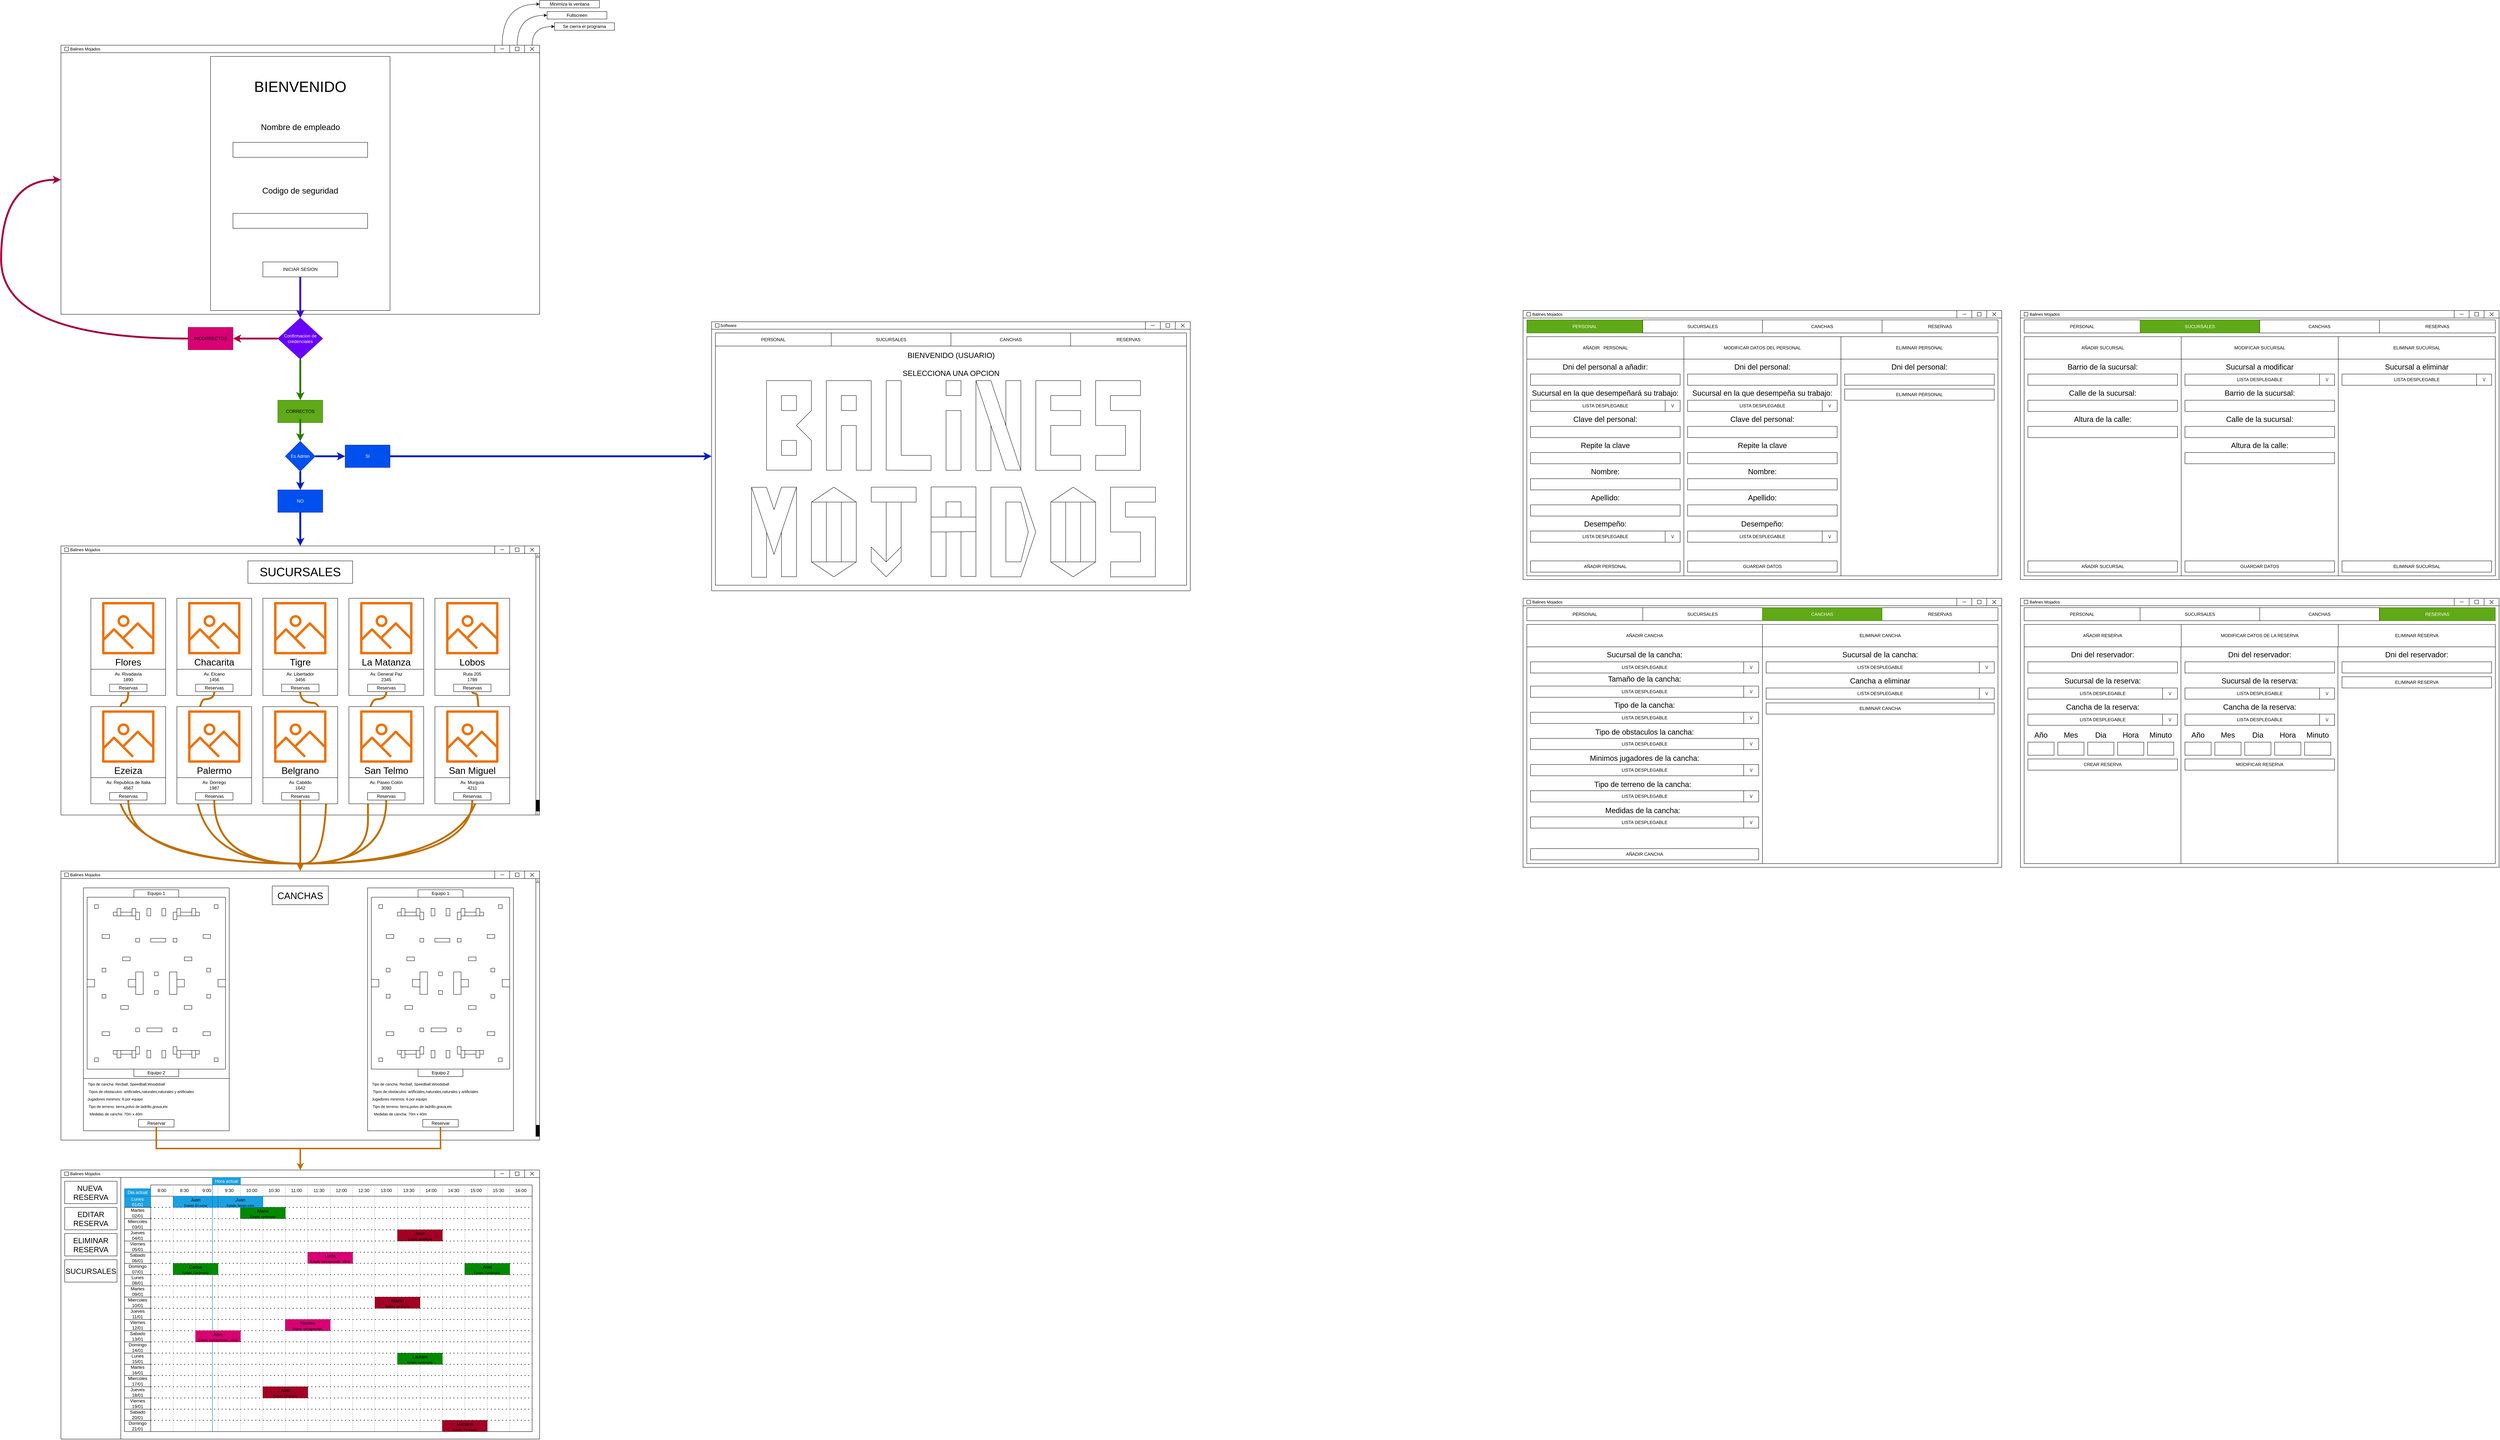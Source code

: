 <mxfile version="24.1.0" type="device">
  <diagram name="Página-1" id="d3g10q3LC-BKgwzDOU1b">
    <mxGraphModel dx="712" dy="875" grid="1" gridSize="10" guides="1" tooltips="1" connect="1" arrows="1" fold="1" page="0" pageScale="1" pageWidth="827" pageHeight="1169" background="none" math="0" shadow="0">
      <root>
        <mxCell id="0" />
        <mxCell id="1" parent="0" />
        <mxCell id="c03xcksOskagx5v2gtVA-2" value="" style="rounded=0;whiteSpace=wrap;html=1;movable=0;resizable=0;rotatable=0;deletable=0;editable=0;locked=1;connectable=0;" parent="1" vertex="1">
          <mxGeometry x="240" y="190" width="1280" height="720" as="geometry" />
        </mxCell>
        <mxCell id="c03xcksOskagx5v2gtVA-3" value="" style="rounded=0;whiteSpace=wrap;html=1;movable=0;resizable=0;rotatable=0;deletable=0;editable=0;locked=1;connectable=0;" parent="1" vertex="1">
          <mxGeometry x="250" y="195" width="10" height="10" as="geometry" />
        </mxCell>
        <mxCell id="c03xcksOskagx5v2gtVA-4" value="Balines Mojados" style="text;html=1;strokeColor=none;fillColor=none;align=center;verticalAlign=middle;whiteSpace=wrap;rounded=0;fontSize=11;movable=0;resizable=0;rotatable=0;deletable=0;editable=0;locked=1;connectable=0;" parent="1" vertex="1">
          <mxGeometry x="260" y="192.5" width="90" height="15" as="geometry" />
        </mxCell>
        <mxCell id="c03xcksOskagx5v2gtVA-5" value="" style="group;movable=0;resizable=0;rotatable=0;deletable=0;editable=0;locked=1;connectable=0;" parent="1" vertex="1" connectable="0">
          <mxGeometry x="1400" y="190" width="40" height="20" as="geometry" />
        </mxCell>
        <mxCell id="c03xcksOskagx5v2gtVA-6" value="" style="rounded=0;whiteSpace=wrap;html=1;movable=0;resizable=0;rotatable=0;deletable=0;editable=0;locked=1;connectable=0;" parent="c03xcksOskagx5v2gtVA-5" vertex="1">
          <mxGeometry width="40" height="20" as="geometry" />
        </mxCell>
        <mxCell id="c03xcksOskagx5v2gtVA-7" value="" style="endArrow=none;html=1;rounded=0;movable=0;resizable=0;rotatable=0;deletable=0;editable=0;locked=1;connectable=0;" parent="c03xcksOskagx5v2gtVA-5" edge="1">
          <mxGeometry width="50" height="50" relative="1" as="geometry">
            <mxPoint x="15" y="9.88" as="sourcePoint" />
            <mxPoint x="25" y="9.88" as="targetPoint" />
          </mxGeometry>
        </mxCell>
        <mxCell id="c03xcksOskagx5v2gtVA-8" value="" style="group;movable=0;resizable=0;rotatable=0;deletable=0;editable=0;locked=1;connectable=0;" parent="1" vertex="1" connectable="0">
          <mxGeometry x="1440" y="190" width="40" height="20" as="geometry" />
        </mxCell>
        <mxCell id="c03xcksOskagx5v2gtVA-9" value="" style="rounded=0;whiteSpace=wrap;html=1;movable=0;resizable=0;rotatable=0;deletable=0;editable=0;locked=1;connectable=0;" parent="c03xcksOskagx5v2gtVA-8" vertex="1">
          <mxGeometry width="40" height="20" as="geometry" />
        </mxCell>
        <mxCell id="c03xcksOskagx5v2gtVA-10" value="" style="rounded=0;whiteSpace=wrap;html=1;movable=0;resizable=0;rotatable=0;deletable=0;editable=0;locked=1;connectable=0;" parent="c03xcksOskagx5v2gtVA-8" vertex="1">
          <mxGeometry x="15" y="5" width="10" height="10" as="geometry" />
        </mxCell>
        <mxCell id="c03xcksOskagx5v2gtVA-11" value="" style="group;movable=0;resizable=0;rotatable=0;deletable=0;editable=0;locked=1;connectable=0;" parent="1" vertex="1" connectable="0">
          <mxGeometry x="1480" y="190" width="40" height="20" as="geometry" />
        </mxCell>
        <mxCell id="c03xcksOskagx5v2gtVA-12" value="" style="rounded=0;whiteSpace=wrap;html=1;movable=0;resizable=0;rotatable=0;deletable=0;editable=0;locked=1;connectable=0;" parent="c03xcksOskagx5v2gtVA-11" vertex="1">
          <mxGeometry width="40" height="20" as="geometry" />
        </mxCell>
        <mxCell id="c03xcksOskagx5v2gtVA-13" value="" style="group;movable=0;resizable=0;rotatable=0;deletable=0;editable=0;locked=1;connectable=0;" parent="c03xcksOskagx5v2gtVA-11" vertex="1" connectable="0">
          <mxGeometry x="15" y="5" width="10" height="10" as="geometry" />
        </mxCell>
        <mxCell id="c03xcksOskagx5v2gtVA-14" value="" style="endArrow=none;html=1;rounded=0;movable=0;resizable=0;rotatable=0;deletable=0;editable=0;locked=1;connectable=0;" parent="c03xcksOskagx5v2gtVA-13" edge="1">
          <mxGeometry width="50" height="50" relative="1" as="geometry">
            <mxPoint y="10" as="sourcePoint" />
            <mxPoint x="10" as="targetPoint" />
          </mxGeometry>
        </mxCell>
        <mxCell id="c03xcksOskagx5v2gtVA-15" value="" style="endArrow=none;html=1;rounded=0;movable=0;resizable=0;rotatable=0;deletable=0;editable=0;locked=1;connectable=0;" parent="c03xcksOskagx5v2gtVA-13" edge="1">
          <mxGeometry width="50" height="50" relative="1" as="geometry">
            <mxPoint x="10" y="10" as="sourcePoint" />
            <mxPoint as="targetPoint" />
          </mxGeometry>
        </mxCell>
        <mxCell id="c03xcksOskagx5v2gtVA-16" value="" style="endArrow=none;html=1;rounded=0;movable=0;resizable=0;rotatable=0;deletable=0;editable=0;locked=1;connectable=0;" parent="1" edge="1">
          <mxGeometry width="50" height="50" relative="1" as="geometry">
            <mxPoint x="240" y="210" as="sourcePoint" />
            <mxPoint x="1520" y="210" as="targetPoint" />
          </mxGeometry>
        </mxCell>
        <mxCell id="c03xcksOskagx5v2gtVA-19" value="" style="rounded=0;whiteSpace=wrap;html=1;movable=0;resizable=0;rotatable=0;deletable=0;editable=0;locked=1;connectable=0;" parent="1" vertex="1">
          <mxGeometry x="640" y="220" width="480" height="680" as="geometry" />
        </mxCell>
        <mxCell id="c03xcksOskagx5v2gtVA-71" value="" style="group;movable=0;resizable=0;rotatable=0;deletable=0;editable=0;locked=1;connectable=0;" parent="1" vertex="1" connectable="0">
          <mxGeometry x="240" y="1530" width="1280" height="720" as="geometry" />
        </mxCell>
        <mxCell id="c03xcksOskagx5v2gtVA-56" value="" style="rounded=0;whiteSpace=wrap;html=1;movable=0;resizable=0;rotatable=0;deletable=0;editable=0;locked=1;connectable=0;" parent="c03xcksOskagx5v2gtVA-71" vertex="1">
          <mxGeometry width="1280" height="720" as="geometry" />
        </mxCell>
        <mxCell id="c03xcksOskagx5v2gtVA-57" value="" style="rounded=0;whiteSpace=wrap;html=1;movable=0;resizable=0;rotatable=0;deletable=0;editable=0;locked=1;connectable=0;" parent="c03xcksOskagx5v2gtVA-71" vertex="1">
          <mxGeometry x="10" y="5" width="10" height="10" as="geometry" />
        </mxCell>
        <mxCell id="c03xcksOskagx5v2gtVA-58" value="Balines Mojados" style="text;html=1;strokeColor=none;fillColor=none;align=center;verticalAlign=middle;whiteSpace=wrap;rounded=0;fontSize=11;movable=0;resizable=0;rotatable=0;deletable=0;editable=0;locked=1;connectable=0;" parent="c03xcksOskagx5v2gtVA-71" vertex="1">
          <mxGeometry x="20" y="2.5" width="90" height="15" as="geometry" />
        </mxCell>
        <mxCell id="c03xcksOskagx5v2gtVA-70" value="" style="endArrow=none;html=1;rounded=0;movable=0;resizable=0;rotatable=0;deletable=0;editable=0;locked=1;connectable=0;" parent="c03xcksOskagx5v2gtVA-71" edge="1">
          <mxGeometry width="50" height="50" relative="1" as="geometry">
            <mxPoint y="20" as="sourcePoint" />
            <mxPoint x="1280" y="20" as="targetPoint" />
          </mxGeometry>
        </mxCell>
        <mxCell id="c03xcksOskagx5v2gtVA-62" value="" style="group;movable=0;resizable=0;rotatable=0;deletable=0;editable=0;locked=1;connectable=0;" parent="c03xcksOskagx5v2gtVA-71" vertex="1" connectable="0">
          <mxGeometry x="1200" width="40" height="20" as="geometry" />
        </mxCell>
        <mxCell id="c03xcksOskagx5v2gtVA-63" value="" style="rounded=0;whiteSpace=wrap;html=1;movable=0;resizable=0;rotatable=0;deletable=0;editable=0;locked=1;connectable=0;" parent="c03xcksOskagx5v2gtVA-62" vertex="1">
          <mxGeometry width="40" height="20" as="geometry" />
        </mxCell>
        <mxCell id="c03xcksOskagx5v2gtVA-64" value="" style="rounded=0;whiteSpace=wrap;html=1;movable=0;resizable=0;rotatable=0;deletable=0;editable=0;locked=1;connectable=0;" parent="c03xcksOskagx5v2gtVA-62" vertex="1">
          <mxGeometry x="15" y="5" width="10" height="10" as="geometry" />
        </mxCell>
        <mxCell id="c03xcksOskagx5v2gtVA-59" value="" style="group;movable=0;resizable=0;rotatable=0;deletable=0;editable=0;locked=1;connectable=0;" parent="c03xcksOskagx5v2gtVA-71" vertex="1" connectable="0">
          <mxGeometry x="1160" width="40" height="20" as="geometry" />
        </mxCell>
        <mxCell id="c03xcksOskagx5v2gtVA-60" value="" style="rounded=0;whiteSpace=wrap;html=1;movable=0;resizable=0;rotatable=0;deletable=0;editable=0;locked=1;connectable=0;" parent="c03xcksOskagx5v2gtVA-59" vertex="1">
          <mxGeometry width="40" height="20" as="geometry" />
        </mxCell>
        <mxCell id="c03xcksOskagx5v2gtVA-61" value="" style="endArrow=none;html=1;rounded=0;movable=0;resizable=0;rotatable=0;deletable=0;editable=0;locked=1;connectable=0;" parent="c03xcksOskagx5v2gtVA-59" edge="1">
          <mxGeometry width="50" height="50" relative="1" as="geometry">
            <mxPoint x="15" y="9.88" as="sourcePoint" />
            <mxPoint x="25" y="9.88" as="targetPoint" />
          </mxGeometry>
        </mxCell>
        <mxCell id="c03xcksOskagx5v2gtVA-65" value="" style="group;movable=0;resizable=0;rotatable=0;deletable=0;editable=0;locked=1;connectable=0;" parent="c03xcksOskagx5v2gtVA-71" vertex="1" connectable="0">
          <mxGeometry x="1240" width="40" height="20" as="geometry" />
        </mxCell>
        <mxCell id="c03xcksOskagx5v2gtVA-66" value="" style="rounded=0;whiteSpace=wrap;html=1;movable=0;resizable=0;rotatable=0;deletable=0;editable=0;locked=1;connectable=0;" parent="c03xcksOskagx5v2gtVA-65" vertex="1">
          <mxGeometry width="40" height="20" as="geometry" />
        </mxCell>
        <mxCell id="c03xcksOskagx5v2gtVA-67" value="" style="group;movable=0;resizable=0;rotatable=0;deletable=0;editable=0;locked=1;connectable=0;" parent="c03xcksOskagx5v2gtVA-65" vertex="1" connectable="0">
          <mxGeometry x="15" y="5" width="10" height="10" as="geometry" />
        </mxCell>
        <mxCell id="c03xcksOskagx5v2gtVA-68" value="" style="endArrow=none;html=1;rounded=0;movable=0;resizable=0;rotatable=0;deletable=0;editable=0;locked=1;connectable=0;" parent="c03xcksOskagx5v2gtVA-67" edge="1">
          <mxGeometry width="50" height="50" relative="1" as="geometry">
            <mxPoint y="10" as="sourcePoint" />
            <mxPoint x="10" as="targetPoint" />
          </mxGeometry>
        </mxCell>
        <mxCell id="c03xcksOskagx5v2gtVA-69" value="" style="endArrow=none;html=1;rounded=0;movable=0;resizable=0;rotatable=0;deletable=0;editable=0;locked=1;connectable=0;" parent="c03xcksOskagx5v2gtVA-67" edge="1">
          <mxGeometry width="50" height="50" relative="1" as="geometry">
            <mxPoint x="10" y="10" as="sourcePoint" />
            <mxPoint as="targetPoint" />
          </mxGeometry>
        </mxCell>
        <mxCell id="c03xcksOskagx5v2gtVA-20" value="BIENVENIDO" style="text;html=1;align=center;verticalAlign=middle;whiteSpace=wrap;rounded=0;fontSize=40;movable=0;resizable=0;rotatable=0;deletable=0;editable=0;locked=1;connectable=0;" parent="1" vertex="1">
          <mxGeometry x="745" y="270" width="270" height="60" as="geometry" />
        </mxCell>
        <mxCell id="c03xcksOskagx5v2gtVA-22" value="Nombre de empleado" style="text;html=1;align=center;verticalAlign=middle;whiteSpace=wrap;rounded=0;fontSize=22;movable=0;resizable=0;rotatable=0;deletable=0;editable=0;locked=1;connectable=0;" parent="1" vertex="1">
          <mxGeometry x="767.5" y="390" width="225" height="40" as="geometry" />
        </mxCell>
        <mxCell id="c03xcksOskagx5v2gtVA-24" value="Codigo de seguridad" style="text;html=1;align=center;verticalAlign=middle;whiteSpace=wrap;rounded=0;fontSize=22;movable=0;resizable=0;rotatable=0;deletable=0;editable=0;locked=1;connectable=0;" parent="1" vertex="1">
          <mxGeometry x="750" y="550" width="260" height="60" as="geometry" />
        </mxCell>
        <mxCell id="c03xcksOskagx5v2gtVA-26" value="" style="rounded=0;whiteSpace=wrap;html=1;movable=0;resizable=0;rotatable=0;deletable=0;editable=0;locked=1;connectable=0;" parent="1" vertex="1">
          <mxGeometry x="700" y="450" width="360" height="40" as="geometry" />
        </mxCell>
        <mxCell id="c03xcksOskagx5v2gtVA-27" value="" style="rounded=0;whiteSpace=wrap;html=1;movable=0;resizable=0;rotatable=0;deletable=0;editable=0;locked=1;connectable=0;" parent="1" vertex="1">
          <mxGeometry x="700" y="640" width="360" height="40" as="geometry" />
        </mxCell>
        <mxCell id="joK4nO-dzWOsHn-svf8Y-19" style="edgeStyle=orthogonalEdgeStyle;rounded=0;orthogonalLoop=1;jettySize=auto;html=1;strokeWidth=5;fillColor=#6a00ff;strokeColor=#3700CC;movable=0;resizable=0;rotatable=0;deletable=0;editable=0;locked=1;connectable=0;" parent="1" source="c03xcksOskagx5v2gtVA-28" target="c03xcksOskagx5v2gtVA-41" edge="1">
          <mxGeometry relative="1" as="geometry" />
        </mxCell>
        <mxCell id="c03xcksOskagx5v2gtVA-28" value="INICIAR SESION" style="rounded=0;whiteSpace=wrap;html=1;movable=0;resizable=0;rotatable=0;deletable=0;editable=0;locked=1;connectable=0;" parent="1" vertex="1">
          <mxGeometry x="780" y="770" width="200" height="40" as="geometry" />
        </mxCell>
        <mxCell id="c03xcksOskagx5v2gtVA-38" value="Se cierra el programa" style="rounded=0;whiteSpace=wrap;html=1;movable=0;resizable=0;rotatable=0;deletable=0;editable=0;locked=1;connectable=0;" parent="1" vertex="1">
          <mxGeometry x="1560" y="130" width="160" height="20" as="geometry" />
        </mxCell>
        <mxCell id="c03xcksOskagx5v2gtVA-35" style="edgeStyle=orthogonalEdgeStyle;curved=1;rounded=0;orthogonalLoop=1;jettySize=auto;html=1;entryX=0;entryY=0.5;entryDx=0;entryDy=0;movable=0;resizable=0;rotatable=0;deletable=0;editable=0;locked=1;connectable=0;" parent="1" source="c03xcksOskagx5v2gtVA-12" target="c03xcksOskagx5v2gtVA-38" edge="1">
          <mxGeometry relative="1" as="geometry">
            <mxPoint x="1500" y="60" as="targetPoint" />
            <Array as="points">
              <mxPoint x="1500" y="140" />
            </Array>
          </mxGeometry>
        </mxCell>
        <mxCell id="c03xcksOskagx5v2gtVA-39" value="Fullscreen" style="rounded=0;whiteSpace=wrap;html=1;movable=0;resizable=0;rotatable=0;deletable=0;editable=0;locked=1;connectable=0;" parent="1" vertex="1">
          <mxGeometry x="1540" y="100" width="160" height="20" as="geometry" />
        </mxCell>
        <mxCell id="c03xcksOskagx5v2gtVA-36" style="edgeStyle=orthogonalEdgeStyle;curved=1;rounded=0;orthogonalLoop=1;jettySize=auto;html=1;entryX=0;entryY=0.5;entryDx=0;entryDy=0;exitX=0.5;exitY=0;exitDx=0;exitDy=0;movable=0;resizable=0;rotatable=0;deletable=0;editable=0;locked=1;connectable=0;" parent="1" source="c03xcksOskagx5v2gtVA-9" target="c03xcksOskagx5v2gtVA-39" edge="1">
          <mxGeometry relative="1" as="geometry">
            <mxPoint x="1460" y="60" as="targetPoint" />
            <Array as="points">
              <mxPoint x="1460" y="110" />
            </Array>
          </mxGeometry>
        </mxCell>
        <mxCell id="c03xcksOskagx5v2gtVA-40" value="Minimiza la ventana" style="rounded=0;whiteSpace=wrap;html=1;movable=0;resizable=0;rotatable=0;deletable=0;editable=0;locked=1;connectable=0;" parent="1" vertex="1">
          <mxGeometry x="1520" y="70" width="160" height="20" as="geometry" />
        </mxCell>
        <mxCell id="c03xcksOskagx5v2gtVA-37" style="edgeStyle=orthogonalEdgeStyle;curved=1;rounded=0;orthogonalLoop=1;jettySize=auto;html=1;entryX=0;entryY=0.5;entryDx=0;entryDy=0;movable=0;resizable=0;rotatable=0;deletable=0;editable=0;locked=1;connectable=0;" parent="1" source="c03xcksOskagx5v2gtVA-6" target="c03xcksOskagx5v2gtVA-40" edge="1">
          <mxGeometry relative="1" as="geometry">
            <mxPoint x="1420" y="60" as="targetPoint" />
            <Array as="points">
              <mxPoint x="1420" y="80" />
            </Array>
          </mxGeometry>
        </mxCell>
        <mxCell id="c03xcksOskagx5v2gtVA-46" style="edgeStyle=orthogonalEdgeStyle;curved=1;rounded=0;orthogonalLoop=1;jettySize=auto;html=1;entryX=0.5;entryY=0;entryDx=0;entryDy=0;fillColor=#60a917;strokeColor=#2D7600;strokeWidth=5;movable=0;resizable=0;rotatable=0;deletable=0;editable=0;locked=1;connectable=0;" parent="1" source="c03xcksOskagx5v2gtVA-41" target="c03xcksOskagx5v2gtVA-44" edge="1">
          <mxGeometry relative="1" as="geometry">
            <Array as="points">
              <mxPoint x="880" y="1120" />
              <mxPoint x="880" y="1120" />
            </Array>
          </mxGeometry>
        </mxCell>
        <mxCell id="c03xcksOskagx5v2gtVA-51" style="edgeStyle=orthogonalEdgeStyle;curved=1;rounded=0;orthogonalLoop=1;jettySize=auto;html=1;entryX=1;entryY=0.5;entryDx=0;entryDy=0;fillColor=#d80073;strokeColor=#A50040;strokeWidth=5;movable=0;resizable=0;rotatable=0;deletable=0;editable=0;locked=1;connectable=0;" parent="1" source="c03xcksOskagx5v2gtVA-41" target="c03xcksOskagx5v2gtVA-49" edge="1">
          <mxGeometry relative="1" as="geometry" />
        </mxCell>
        <mxCell id="c03xcksOskagx5v2gtVA-41" value="Confirmacion de credenciales" style="rhombus;whiteSpace=wrap;html=1;fillColor=#6a00ff;fontColor=#ffffff;strokeColor=#3700CC;movable=0;resizable=0;rotatable=0;deletable=0;editable=0;locked=1;connectable=0;" parent="1" vertex="1">
          <mxGeometry x="820" y="920" width="120" height="110" as="geometry" />
        </mxCell>
        <mxCell id="c03xcksOskagx5v2gtVA-47" value="" style="group;fillColor=#60a917;fontColor=#ffffff;strokeColor=#2D7600;movable=0;resizable=0;rotatable=0;deletable=0;editable=0;locked=1;connectable=0;" parent="1" vertex="1" connectable="0">
          <mxGeometry x="820" y="1140" width="120" height="60" as="geometry" />
        </mxCell>
        <mxCell id="c03xcksOskagx5v2gtVA-44" value="" style="rounded=0;whiteSpace=wrap;html=1;fillColor=#60a917;fontColor=#ffffff;strokeColor=#2D7600;movable=0;resizable=0;rotatable=0;deletable=0;editable=0;locked=1;connectable=0;" parent="c03xcksOskagx5v2gtVA-47" vertex="1">
          <mxGeometry width="120" height="60" as="geometry" />
        </mxCell>
        <mxCell id="c03xcksOskagx5v2gtVA-43" value="CORRECTOS" style="text;html=1;align=center;verticalAlign=middle;whiteSpace=wrap;rounded=0;movable=0;resizable=0;rotatable=0;deletable=0;editable=0;locked=1;connectable=0;" parent="c03xcksOskagx5v2gtVA-47" vertex="1">
          <mxGeometry x="10" y="10" width="100" height="40" as="geometry" />
        </mxCell>
        <mxCell id="c03xcksOskagx5v2gtVA-48" value="" style="group;fillColor=#a20025;fontColor=#ffffff;strokeColor=#6F0000;container=0;movable=0;resizable=0;rotatable=0;deletable=0;editable=0;locked=1;connectable=0;" parent="1" vertex="1" connectable="0">
          <mxGeometry x="580" y="945" width="120" height="60" as="geometry" />
        </mxCell>
        <mxCell id="c03xcksOskagx5v2gtVA-52" style="edgeStyle=orthogonalEdgeStyle;curved=1;rounded=0;orthogonalLoop=1;jettySize=auto;html=1;entryX=0;entryY=0.5;entryDx=0;entryDy=0;exitX=0;exitY=0.5;exitDx=0;exitDy=0;fillColor=#d80073;strokeColor=#A50040;strokeWidth=5;movable=0;resizable=0;rotatable=0;deletable=0;editable=0;locked=1;connectable=0;" parent="1" source="c03xcksOskagx5v2gtVA-49" target="c03xcksOskagx5v2gtVA-2" edge="1">
          <mxGeometry relative="1" as="geometry">
            <Array as="points">
              <mxPoint x="80" y="975" />
              <mxPoint x="80" y="550" />
            </Array>
          </mxGeometry>
        </mxCell>
        <mxCell id="c03xcksOskagx5v2gtVA-89" value="" style="rounded=0;whiteSpace=wrap;html=1;movable=0;resizable=0;rotatable=0;deletable=0;editable=0;locked=1;connectable=0;" parent="1" vertex="1">
          <mxGeometry x="740" y="1570" width="280" height="60" as="geometry" />
        </mxCell>
        <mxCell id="c03xcksOskagx5v2gtVA-90" value="SUCURSALES" style="text;html=1;align=center;verticalAlign=middle;whiteSpace=wrap;rounded=0;fontSize=32;movable=0;resizable=0;rotatable=0;deletable=0;editable=0;locked=1;connectable=0;" parent="1" vertex="1">
          <mxGeometry x="750" y="1585" width="260" height="30" as="geometry" />
        </mxCell>
        <mxCell id="c03xcksOskagx5v2gtVA-99" value="" style="rounded=0;whiteSpace=wrap;html=1;movable=0;resizable=0;rotatable=0;deletable=0;editable=0;locked=1;connectable=0;" parent="1" vertex="1">
          <mxGeometry x="320" y="1670" width="200" height="260" as="geometry" />
        </mxCell>
        <mxCell id="c03xcksOskagx5v2gtVA-100" value="Flores" style="text;html=1;align=center;verticalAlign=middle;whiteSpace=wrap;rounded=0;fontSize=25;movable=0;resizable=0;rotatable=0;deletable=0;editable=0;locked=1;connectable=0;" parent="1" vertex="1">
          <mxGeometry x="330" y="1825" width="180" height="30" as="geometry" />
        </mxCell>
        <mxCell id="c03xcksOskagx5v2gtVA-101" value="" style="endArrow=none;html=1;rounded=0;curved=1;movable=0;resizable=0;rotatable=0;deletable=0;editable=0;locked=1;connectable=0;" parent="1" edge="1">
          <mxGeometry width="50" height="50" relative="1" as="geometry">
            <mxPoint x="320" y="1860" as="sourcePoint" />
            <mxPoint x="520" y="1860" as="targetPoint" />
          </mxGeometry>
        </mxCell>
        <mxCell id="c03xcksOskagx5v2gtVA-102" value="Av. Rivadavia&lt;div&gt;1890&lt;/div&gt;" style="text;html=1;align=center;verticalAlign=middle;whiteSpace=wrap;rounded=0;movable=0;resizable=0;rotatable=0;deletable=0;editable=0;locked=1;connectable=0;" parent="1" vertex="1">
          <mxGeometry x="365" y="1865" width="110" height="30" as="geometry" />
        </mxCell>
        <mxCell id="c03xcksOskagx5v2gtVA-103" value="" style="rounded=0;whiteSpace=wrap;html=1;movable=0;resizable=0;rotatable=0;deletable=0;editable=0;locked=1;connectable=0;" parent="1" vertex="1">
          <mxGeometry x="370" y="1900" width="100" height="20" as="geometry" />
        </mxCell>
        <mxCell id="c03xcksOskagx5v2gtVA-277" style="edgeStyle=orthogonalEdgeStyle;curved=1;rounded=0;orthogonalLoop=1;jettySize=auto;html=1;strokeWidth=5;fillColor=#f0a30a;strokeColor=#BD7000;endArrow=none;endFill=0;exitX=0.5;exitY=1;exitDx=0;exitDy=0;movable=0;resizable=0;rotatable=0;deletable=0;editable=0;locked=1;connectable=0;" parent="1" source="c03xcksOskagx5v2gtVA-104" edge="1">
          <mxGeometry relative="1" as="geometry">
            <mxPoint x="880" y="2380" as="targetPoint" />
            <Array as="points">
              <mxPoint x="420" y="1950" />
              <mxPoint x="390" y="1950" />
              <mxPoint x="390" y="2380" />
            </Array>
          </mxGeometry>
        </mxCell>
        <mxCell id="c03xcksOskagx5v2gtVA-104" value="Reservas" style="text;html=1;align=center;verticalAlign=middle;whiteSpace=wrap;rounded=0;movable=0;resizable=0;rotatable=0;deletable=0;editable=0;locked=1;connectable=0;" parent="1" vertex="1">
          <mxGeometry x="390" y="1900" width="60" height="20" as="geometry" />
        </mxCell>
        <mxCell id="c03xcksOskagx5v2gtVA-145" value="" style="sketch=0;outlineConnect=0;fontColor=#232F3E;gradientColor=none;fillColor=#ED7100;strokeColor=none;dashed=0;verticalLabelPosition=bottom;verticalAlign=top;align=center;html=1;fontSize=12;fontStyle=0;pointerEvents=1;shape=mxgraph.aws4.container_registry_image;movable=0;resizable=0;rotatable=0;deletable=0;editable=0;locked=1;connectable=0;" parent="1" vertex="1">
          <mxGeometry x="345" y="1680" width="150" height="140" as="geometry" />
        </mxCell>
        <mxCell id="c03xcksOskagx5v2gtVA-146" value="" style="rounded=0;whiteSpace=wrap;html=1;movable=0;resizable=0;rotatable=0;deletable=0;editable=0;locked=1;connectable=0;" parent="1" vertex="1">
          <mxGeometry x="550" y="1670" width="200" height="260" as="geometry" />
        </mxCell>
        <mxCell id="c03xcksOskagx5v2gtVA-147" value="Chacarita" style="text;html=1;align=center;verticalAlign=middle;whiteSpace=wrap;rounded=0;fontSize=25;movable=0;resizable=0;rotatable=0;deletable=0;editable=0;locked=1;connectable=0;" parent="1" vertex="1">
          <mxGeometry x="560" y="1825" width="180" height="30" as="geometry" />
        </mxCell>
        <mxCell id="c03xcksOskagx5v2gtVA-148" value="" style="endArrow=none;html=1;rounded=0;curved=1;movable=0;resizable=0;rotatable=0;deletable=0;editable=0;locked=1;connectable=0;" parent="1" edge="1">
          <mxGeometry width="50" height="50" relative="1" as="geometry">
            <mxPoint x="550" y="1860" as="sourcePoint" />
            <mxPoint x="750" y="1860" as="targetPoint" />
          </mxGeometry>
        </mxCell>
        <mxCell id="c03xcksOskagx5v2gtVA-149" value="Av. Elcano&lt;div&gt;1456&lt;/div&gt;" style="text;html=1;align=center;verticalAlign=middle;whiteSpace=wrap;rounded=0;movable=0;resizable=0;rotatable=0;deletable=0;editable=0;locked=1;connectable=0;" parent="1" vertex="1">
          <mxGeometry x="595" y="1865" width="110" height="30" as="geometry" />
        </mxCell>
        <mxCell id="c03xcksOskagx5v2gtVA-150" value="" style="rounded=0;whiteSpace=wrap;html=1;movable=0;resizable=0;rotatable=0;deletable=0;editable=0;locked=1;connectable=0;" parent="1" vertex="1">
          <mxGeometry x="600" y="1900" width="100" height="20" as="geometry" />
        </mxCell>
        <mxCell id="c03xcksOskagx5v2gtVA-274" style="edgeStyle=orthogonalEdgeStyle;curved=1;rounded=0;orthogonalLoop=1;jettySize=auto;html=1;strokeWidth=5;fillColor=#f0a30a;strokeColor=#BD7000;endArrow=none;endFill=0;exitX=0.5;exitY=1;exitDx=0;exitDy=0;movable=0;resizable=0;rotatable=0;deletable=0;editable=0;locked=1;connectable=0;" parent="1" source="c03xcksOskagx5v2gtVA-151" edge="1">
          <mxGeometry relative="1" as="geometry">
            <mxPoint x="880" y="2380" as="targetPoint" />
            <mxPoint x="650" y="1940" as="sourcePoint" />
            <Array as="points">
              <mxPoint x="650" y="1940" />
              <mxPoint x="600" y="1940" />
              <mxPoint x="600" y="2380" />
            </Array>
          </mxGeometry>
        </mxCell>
        <mxCell id="c03xcksOskagx5v2gtVA-151" value="Reservas" style="text;html=1;align=center;verticalAlign=middle;whiteSpace=wrap;rounded=0;movable=0;resizable=0;rotatable=0;deletable=0;editable=0;locked=1;connectable=0;" parent="1" vertex="1">
          <mxGeometry x="620" y="1900" width="60" height="20" as="geometry" />
        </mxCell>
        <mxCell id="c03xcksOskagx5v2gtVA-152" value="" style="sketch=0;outlineConnect=0;fontColor=#232F3E;gradientColor=none;fillColor=#ED7100;strokeColor=none;dashed=0;verticalLabelPosition=bottom;verticalAlign=top;align=center;html=1;fontSize=12;fontStyle=0;pointerEvents=1;shape=mxgraph.aws4.container_registry_image;movable=0;resizable=0;rotatable=0;deletable=0;editable=0;locked=1;connectable=0;" parent="1" vertex="1">
          <mxGeometry x="575" y="1680" width="150" height="140" as="geometry" />
        </mxCell>
        <mxCell id="c03xcksOskagx5v2gtVA-153" value="" style="rounded=0;whiteSpace=wrap;html=1;movable=0;resizable=0;rotatable=0;deletable=0;editable=0;locked=1;connectable=0;" parent="1" vertex="1">
          <mxGeometry x="780" y="1670" width="200" height="260" as="geometry" />
        </mxCell>
        <mxCell id="c03xcksOskagx5v2gtVA-154" value="Tigre" style="text;html=1;align=center;verticalAlign=middle;whiteSpace=wrap;rounded=0;fontSize=25;movable=0;resizable=0;rotatable=0;deletable=0;editable=0;locked=1;connectable=0;" parent="1" vertex="1">
          <mxGeometry x="790" y="1825" width="180" height="30" as="geometry" />
        </mxCell>
        <mxCell id="c03xcksOskagx5v2gtVA-155" value="" style="endArrow=none;html=1;rounded=0;curved=1;movable=0;resizable=0;rotatable=0;deletable=0;editable=0;locked=1;connectable=0;" parent="1" edge="1">
          <mxGeometry width="50" height="50" relative="1" as="geometry">
            <mxPoint x="780" y="1860" as="sourcePoint" />
            <mxPoint x="980" y="1860" as="targetPoint" />
          </mxGeometry>
        </mxCell>
        <mxCell id="c03xcksOskagx5v2gtVA-156" value="Av. Libertador&lt;div&gt;3456&lt;/div&gt;" style="text;html=1;align=center;verticalAlign=middle;whiteSpace=wrap;rounded=0;movable=0;resizable=0;rotatable=0;deletable=0;editable=0;locked=1;connectable=0;" parent="1" vertex="1">
          <mxGeometry x="825" y="1865" width="110" height="30" as="geometry" />
        </mxCell>
        <mxCell id="c03xcksOskagx5v2gtVA-157" value="" style="rounded=0;whiteSpace=wrap;html=1;movable=0;resizable=0;rotatable=0;deletable=0;editable=0;locked=1;connectable=0;" parent="1" vertex="1">
          <mxGeometry x="830" y="1900" width="100" height="20" as="geometry" />
        </mxCell>
        <mxCell id="c03xcksOskagx5v2gtVA-273" style="edgeStyle=orthogonalEdgeStyle;curved=1;rounded=0;orthogonalLoop=1;jettySize=auto;html=1;strokeWidth=5;fillColor=#f0a30a;strokeColor=#BD7000;exitX=0.5;exitY=1;exitDx=0;exitDy=0;endArrow=none;endFill=0;movable=0;resizable=0;rotatable=0;deletable=0;editable=0;locked=1;connectable=0;" parent="1" source="c03xcksOskagx5v2gtVA-158" edge="1">
          <mxGeometry relative="1" as="geometry">
            <mxPoint x="890" y="2380" as="targetPoint" />
            <Array as="points">
              <mxPoint x="880" y="1950" />
              <mxPoint x="950" y="1950" />
              <mxPoint x="950" y="2380" />
            </Array>
          </mxGeometry>
        </mxCell>
        <mxCell id="c03xcksOskagx5v2gtVA-158" value="Reservas" style="text;html=1;align=center;verticalAlign=middle;whiteSpace=wrap;rounded=0;movable=0;resizable=0;rotatable=0;deletable=0;editable=0;locked=1;connectable=0;" parent="1" vertex="1">
          <mxGeometry x="850" y="1900" width="60" height="20" as="geometry" />
        </mxCell>
        <mxCell id="c03xcksOskagx5v2gtVA-159" value="" style="sketch=0;outlineConnect=0;fontColor=#232F3E;gradientColor=none;fillColor=#ED7100;strokeColor=none;dashed=0;verticalLabelPosition=bottom;verticalAlign=top;align=center;html=1;fontSize=12;fontStyle=0;pointerEvents=1;shape=mxgraph.aws4.container_registry_image;movable=0;resizable=0;rotatable=0;deletable=0;editable=0;locked=1;connectable=0;" parent="1" vertex="1">
          <mxGeometry x="805" y="1680" width="150" height="140" as="geometry" />
        </mxCell>
        <mxCell id="c03xcksOskagx5v2gtVA-160" value="" style="rounded=0;whiteSpace=wrap;html=1;movable=0;resizable=0;rotatable=0;deletable=0;editable=0;locked=1;connectable=0;" parent="1" vertex="1">
          <mxGeometry x="1010" y="1670" width="200" height="260" as="geometry" />
        </mxCell>
        <mxCell id="c03xcksOskagx5v2gtVA-161" value="La Matanza" style="text;html=1;align=center;verticalAlign=middle;whiteSpace=wrap;rounded=0;fontSize=25;movable=0;resizable=0;rotatable=0;deletable=0;editable=0;locked=1;connectable=0;" parent="1" vertex="1">
          <mxGeometry x="1020" y="1825" width="180" height="30" as="geometry" />
        </mxCell>
        <mxCell id="c03xcksOskagx5v2gtVA-162" value="" style="endArrow=none;html=1;rounded=0;curved=1;movable=0;resizable=0;rotatable=0;deletable=0;editable=0;locked=1;connectable=0;" parent="1" edge="1">
          <mxGeometry width="50" height="50" relative="1" as="geometry">
            <mxPoint x="1010" y="1860" as="sourcePoint" />
            <mxPoint x="1210" y="1860" as="targetPoint" />
          </mxGeometry>
        </mxCell>
        <mxCell id="c03xcksOskagx5v2gtVA-163" value="Av. General Paz&lt;br&gt;2345" style="text;html=1;align=center;verticalAlign=middle;whiteSpace=wrap;rounded=0;movable=0;resizable=0;rotatable=0;deletable=0;editable=0;locked=1;connectable=0;" parent="1" vertex="1">
          <mxGeometry x="1055" y="1865" width="110" height="30" as="geometry" />
        </mxCell>
        <mxCell id="c03xcksOskagx5v2gtVA-164" value="" style="rounded=0;whiteSpace=wrap;html=1;movable=0;resizable=0;rotatable=0;deletable=0;editable=0;locked=1;connectable=0;" parent="1" vertex="1">
          <mxGeometry x="1060" y="1900" width="100" height="20" as="geometry" />
        </mxCell>
        <mxCell id="c03xcksOskagx5v2gtVA-269" style="edgeStyle=orthogonalEdgeStyle;curved=1;rounded=0;orthogonalLoop=1;jettySize=auto;html=1;strokeWidth=5;fillColor=#f0a30a;strokeColor=#BD7000;endArrow=none;endFill=0;movable=0;resizable=0;rotatable=0;deletable=0;editable=0;locked=1;connectable=0;" parent="1" source="c03xcksOskagx5v2gtVA-165" edge="1">
          <mxGeometry relative="1" as="geometry">
            <mxPoint x="900" y="2380" as="targetPoint" />
            <Array as="points">
              <mxPoint x="1110" y="1940" />
              <mxPoint x="1060" y="1940" />
              <mxPoint x="1060" y="2148" />
              <mxPoint x="1061" y="2148" />
              <mxPoint x="1061" y="2380" />
            </Array>
          </mxGeometry>
        </mxCell>
        <mxCell id="c03xcksOskagx5v2gtVA-165" value="Reservas" style="text;html=1;align=center;verticalAlign=middle;whiteSpace=wrap;rounded=0;movable=0;resizable=0;rotatable=0;deletable=0;editable=0;locked=1;connectable=0;" parent="1" vertex="1">
          <mxGeometry x="1080" y="1900" width="60" height="20" as="geometry" />
        </mxCell>
        <mxCell id="c03xcksOskagx5v2gtVA-166" value="" style="sketch=0;outlineConnect=0;fontColor=#232F3E;gradientColor=none;fillColor=#ED7100;strokeColor=none;dashed=0;verticalLabelPosition=bottom;verticalAlign=top;align=center;html=1;fontSize=12;fontStyle=0;pointerEvents=1;shape=mxgraph.aws4.container_registry_image;movable=0;resizable=0;rotatable=0;deletable=0;editable=0;locked=1;connectable=0;" parent="1" vertex="1">
          <mxGeometry x="1035" y="1680" width="150" height="140" as="geometry" />
        </mxCell>
        <mxCell id="c03xcksOskagx5v2gtVA-167" value="" style="rounded=0;whiteSpace=wrap;html=1;movable=0;resizable=0;rotatable=0;deletable=0;editable=0;locked=1;connectable=0;" parent="1" vertex="1">
          <mxGeometry x="1240" y="1670" width="200" height="260" as="geometry" />
        </mxCell>
        <mxCell id="c03xcksOskagx5v2gtVA-168" value="Lobos" style="text;html=1;align=center;verticalAlign=middle;whiteSpace=wrap;rounded=0;fontSize=25;movable=0;resizable=0;rotatable=0;deletable=0;editable=0;locked=1;connectable=0;" parent="1" vertex="1">
          <mxGeometry x="1250" y="1825" width="180" height="30" as="geometry" />
        </mxCell>
        <mxCell id="c03xcksOskagx5v2gtVA-169" value="" style="endArrow=none;html=1;rounded=0;curved=1;movable=0;resizable=0;rotatable=0;deletable=0;editable=0;locked=1;connectable=0;" parent="1" edge="1">
          <mxGeometry width="50" height="50" relative="1" as="geometry">
            <mxPoint x="1240" y="1860" as="sourcePoint" />
            <mxPoint x="1440" y="1860" as="targetPoint" />
          </mxGeometry>
        </mxCell>
        <mxCell id="c03xcksOskagx5v2gtVA-170" value="Ruta 205&lt;br&gt;1789" style="text;html=1;align=center;verticalAlign=middle;whiteSpace=wrap;rounded=0;movable=0;resizable=0;rotatable=0;deletable=0;editable=0;locked=1;connectable=0;" parent="1" vertex="1">
          <mxGeometry x="1285" y="1865" width="110" height="30" as="geometry" />
        </mxCell>
        <mxCell id="c03xcksOskagx5v2gtVA-171" value="" style="rounded=0;whiteSpace=wrap;html=1;movable=0;resizable=0;rotatable=0;deletable=0;editable=0;locked=1;connectable=0;" parent="1" vertex="1">
          <mxGeometry x="1290" y="1900" width="100" height="20" as="geometry" />
        </mxCell>
        <mxCell id="c03xcksOskagx5v2gtVA-272" style="edgeStyle=orthogonalEdgeStyle;curved=1;rounded=0;orthogonalLoop=1;jettySize=auto;html=1;strokeWidth=5;fillColor=#f0a30a;strokeColor=#BD7000;endArrow=none;endFill=0;exitX=0.5;exitY=1;exitDx=0;exitDy=0;movable=0;resizable=0;rotatable=0;deletable=0;editable=0;locked=1;connectable=0;" parent="1" source="c03xcksOskagx5v2gtVA-172" edge="1">
          <mxGeometry relative="1" as="geometry">
            <mxPoint x="880" y="2380" as="targetPoint" />
            <Array as="points">
              <mxPoint x="1360" y="1925" />
              <mxPoint x="1360" y="2380" />
            </Array>
          </mxGeometry>
        </mxCell>
        <mxCell id="c03xcksOskagx5v2gtVA-172" value="Reservas" style="text;html=1;align=center;verticalAlign=middle;whiteSpace=wrap;rounded=0;movable=0;resizable=0;rotatable=0;deletable=0;editable=0;locked=1;connectable=0;" parent="1" vertex="1">
          <mxGeometry x="1310" y="1900" width="60" height="20" as="geometry" />
        </mxCell>
        <mxCell id="c03xcksOskagx5v2gtVA-173" value="" style="sketch=0;outlineConnect=0;fontColor=#232F3E;gradientColor=none;fillColor=#ED7100;strokeColor=none;dashed=0;verticalLabelPosition=bottom;verticalAlign=top;align=center;html=1;fontSize=12;fontStyle=0;pointerEvents=1;shape=mxgraph.aws4.container_registry_image;movable=0;resizable=0;rotatable=0;deletable=0;editable=0;locked=1;connectable=0;" parent="1" vertex="1">
          <mxGeometry x="1265" y="1680" width="150" height="140" as="geometry" />
        </mxCell>
        <mxCell id="c03xcksOskagx5v2gtVA-174" value="" style="rounded=0;whiteSpace=wrap;html=1;movable=0;resizable=0;rotatable=0;deletable=0;editable=0;locked=1;connectable=0;" parent="1" vertex="1">
          <mxGeometry x="320" y="1960" width="200" height="260" as="geometry" />
        </mxCell>
        <mxCell id="c03xcksOskagx5v2gtVA-175" value="Ezeiza" style="text;html=1;align=center;verticalAlign=middle;whiteSpace=wrap;rounded=0;fontSize=25;movable=0;resizable=0;rotatable=0;deletable=0;editable=0;locked=1;connectable=0;" parent="1" vertex="1">
          <mxGeometry x="330" y="2115" width="180" height="30" as="geometry" />
        </mxCell>
        <mxCell id="c03xcksOskagx5v2gtVA-176" value="" style="endArrow=none;html=1;rounded=0;curved=1;movable=0;resizable=0;rotatable=0;deletable=0;editable=0;locked=1;connectable=0;" parent="1" edge="1">
          <mxGeometry width="50" height="50" relative="1" as="geometry">
            <mxPoint x="320" y="2150" as="sourcePoint" />
            <mxPoint x="520" y="2150" as="targetPoint" />
          </mxGeometry>
        </mxCell>
        <mxCell id="c03xcksOskagx5v2gtVA-177" value="Av. Republica de Italia&lt;div&gt;4567&lt;/div&gt;" style="text;html=1;align=center;verticalAlign=middle;whiteSpace=wrap;rounded=0;movable=0;resizable=0;rotatable=0;deletable=0;editable=0;locked=1;connectable=0;" parent="1" vertex="1">
          <mxGeometry x="347.5" y="2155" width="145" height="30" as="geometry" />
        </mxCell>
        <mxCell id="c03xcksOskagx5v2gtVA-178" value="" style="rounded=0;whiteSpace=wrap;html=1;movable=0;resizable=0;rotatable=0;deletable=0;editable=0;locked=1;connectable=0;" parent="1" vertex="1">
          <mxGeometry x="370" y="2190" width="100" height="20" as="geometry" />
        </mxCell>
        <mxCell id="c03xcksOskagx5v2gtVA-276" style="edgeStyle=orthogonalEdgeStyle;curved=1;rounded=0;orthogonalLoop=1;jettySize=auto;html=1;strokeWidth=5;fillColor=#f0a30a;strokeColor=#BD7000;endArrow=none;endFill=0;movable=0;resizable=0;rotatable=0;deletable=0;editable=0;locked=1;connectable=0;" parent="1" source="c03xcksOskagx5v2gtVA-179" edge="1">
          <mxGeometry relative="1" as="geometry">
            <mxPoint x="880" y="2380" as="targetPoint" />
            <Array as="points">
              <mxPoint x="420" y="2380" />
            </Array>
          </mxGeometry>
        </mxCell>
        <mxCell id="c03xcksOskagx5v2gtVA-179" value="Reservas" style="text;html=1;align=center;verticalAlign=middle;whiteSpace=wrap;rounded=0;movable=0;resizable=0;rotatable=0;deletable=0;editable=0;locked=1;connectable=0;" parent="1" vertex="1">
          <mxGeometry x="390" y="2190" width="60" height="20" as="geometry" />
        </mxCell>
        <mxCell id="c03xcksOskagx5v2gtVA-180" value="" style="sketch=0;outlineConnect=0;fontColor=#232F3E;gradientColor=none;fillColor=#ED7100;strokeColor=none;dashed=0;verticalLabelPosition=bottom;verticalAlign=top;align=center;html=1;fontSize=12;fontStyle=0;pointerEvents=1;shape=mxgraph.aws4.container_registry_image;movable=0;resizable=0;rotatable=0;deletable=0;editable=0;locked=1;connectable=0;" parent="1" vertex="1">
          <mxGeometry x="345" y="1970" width="150" height="140" as="geometry" />
        </mxCell>
        <mxCell id="c03xcksOskagx5v2gtVA-181" value="" style="rounded=0;whiteSpace=wrap;html=1;movable=0;resizable=0;rotatable=0;deletable=0;editable=0;locked=1;connectable=0;" parent="1" vertex="1">
          <mxGeometry x="550" y="1960" width="200" height="260" as="geometry" />
        </mxCell>
        <mxCell id="c03xcksOskagx5v2gtVA-182" value="Palermo" style="text;html=1;align=center;verticalAlign=middle;whiteSpace=wrap;rounded=0;fontSize=25;movable=0;resizable=0;rotatable=0;deletable=0;editable=0;locked=1;connectable=0;" parent="1" vertex="1">
          <mxGeometry x="560" y="2115" width="180" height="30" as="geometry" />
        </mxCell>
        <mxCell id="c03xcksOskagx5v2gtVA-183" value="" style="endArrow=none;html=1;rounded=0;curved=1;movable=0;resizable=0;rotatable=0;deletable=0;editable=0;locked=1;connectable=0;" parent="1" edge="1">
          <mxGeometry width="50" height="50" relative="1" as="geometry">
            <mxPoint x="550" y="2150" as="sourcePoint" />
            <mxPoint x="750" y="2150" as="targetPoint" />
          </mxGeometry>
        </mxCell>
        <mxCell id="c03xcksOskagx5v2gtVA-184" value="Av. Dorrego&lt;div&gt;1987&lt;/div&gt;" style="text;html=1;align=center;verticalAlign=middle;whiteSpace=wrap;rounded=0;movable=0;resizable=0;rotatable=0;deletable=0;editable=0;locked=1;connectable=0;" parent="1" vertex="1">
          <mxGeometry x="595" y="2155" width="110" height="30" as="geometry" />
        </mxCell>
        <mxCell id="c03xcksOskagx5v2gtVA-185" value="" style="rounded=0;whiteSpace=wrap;html=1;movable=0;resizable=0;rotatable=0;deletable=0;editable=0;locked=1;connectable=0;" parent="1" vertex="1">
          <mxGeometry x="600" y="2190" width="100" height="20" as="geometry" />
        </mxCell>
        <mxCell id="c03xcksOskagx5v2gtVA-275" style="edgeStyle=orthogonalEdgeStyle;curved=1;rounded=0;orthogonalLoop=1;jettySize=auto;html=1;fillColor=#f0a30a;strokeColor=#BD7000;strokeWidth=5;endArrow=none;endFill=0;exitX=0.5;exitY=1;exitDx=0;exitDy=0;movable=0;resizable=0;rotatable=0;deletable=0;editable=0;locked=1;connectable=0;" parent="1" source="c03xcksOskagx5v2gtVA-186" edge="1">
          <mxGeometry relative="1" as="geometry">
            <mxPoint x="880" y="2380" as="targetPoint" />
            <Array as="points">
              <mxPoint x="650" y="2380" />
            </Array>
          </mxGeometry>
        </mxCell>
        <mxCell id="c03xcksOskagx5v2gtVA-186" value="Reservas" style="text;html=1;align=center;verticalAlign=middle;whiteSpace=wrap;rounded=0;movable=0;resizable=0;rotatable=0;deletable=0;editable=0;locked=1;connectable=0;" parent="1" vertex="1">
          <mxGeometry x="620" y="2190" width="60" height="20" as="geometry" />
        </mxCell>
        <mxCell id="c03xcksOskagx5v2gtVA-187" value="" style="sketch=0;outlineConnect=0;fontColor=#232F3E;gradientColor=none;fillColor=#ED7100;strokeColor=none;dashed=0;verticalLabelPosition=bottom;verticalAlign=top;align=center;html=1;fontSize=12;fontStyle=0;pointerEvents=1;shape=mxgraph.aws4.container_registry_image;movable=0;resizable=0;rotatable=0;deletable=0;editable=0;locked=1;connectable=0;" parent="1" vertex="1">
          <mxGeometry x="575" y="1970" width="150" height="140" as="geometry" />
        </mxCell>
        <mxCell id="c03xcksOskagx5v2gtVA-188" value="" style="rounded=0;whiteSpace=wrap;html=1;movable=0;resizable=0;rotatable=0;deletable=0;editable=0;locked=1;connectable=0;" parent="1" vertex="1">
          <mxGeometry x="780" y="1960" width="200" height="260" as="geometry" />
        </mxCell>
        <mxCell id="c03xcksOskagx5v2gtVA-189" value="Belgrano" style="text;html=1;align=center;verticalAlign=middle;whiteSpace=wrap;rounded=0;fontSize=25;movable=0;resizable=0;rotatable=0;deletable=0;editable=0;locked=1;connectable=0;" parent="1" vertex="1">
          <mxGeometry x="790" y="2115" width="180" height="30" as="geometry" />
        </mxCell>
        <mxCell id="c03xcksOskagx5v2gtVA-190" value="" style="endArrow=none;html=1;rounded=0;curved=1;movable=0;resizable=0;rotatable=0;deletable=0;editable=0;locked=1;connectable=0;" parent="1" edge="1">
          <mxGeometry width="50" height="50" relative="1" as="geometry">
            <mxPoint x="780" y="2150" as="sourcePoint" />
            <mxPoint x="980" y="2150" as="targetPoint" />
          </mxGeometry>
        </mxCell>
        <mxCell id="c03xcksOskagx5v2gtVA-191" value="Av. Cabildo&lt;div&gt;1642&lt;/div&gt;" style="text;html=1;align=center;verticalAlign=middle;whiteSpace=wrap;rounded=0;movable=0;resizable=0;rotatable=0;deletable=0;editable=0;locked=1;connectable=0;" parent="1" vertex="1">
          <mxGeometry x="825" y="2155" width="110" height="30" as="geometry" />
        </mxCell>
        <mxCell id="kIT15DTywkXecoPjwoW1-182" style="edgeStyle=orthogonalEdgeStyle;rounded=0;orthogonalLoop=1;jettySize=auto;html=1;entryX=0.5;entryY=0;entryDx=0;entryDy=0;strokeWidth=5;fillColor=#f0a30a;strokeColor=#BD7000;" parent="1" source="c03xcksOskagx5v2gtVA-192" target="kIT15DTywkXecoPjwoW1-167" edge="1">
          <mxGeometry relative="1" as="geometry" />
        </mxCell>
        <mxCell id="c03xcksOskagx5v2gtVA-192" value="" style="rounded=0;whiteSpace=wrap;html=1;movable=1;resizable=1;rotatable=1;deletable=1;editable=1;locked=0;connectable=1;" parent="1" vertex="1">
          <mxGeometry x="830" y="2190" width="100" height="20" as="geometry" />
        </mxCell>
        <mxCell id="c03xcksOskagx5v2gtVA-193" value="Reservas" style="text;html=1;align=center;verticalAlign=middle;whiteSpace=wrap;rounded=0;movable=0;resizable=0;rotatable=0;deletable=0;editable=0;locked=1;connectable=0;" parent="1" vertex="1">
          <mxGeometry x="850" y="2190" width="60" height="20" as="geometry" />
        </mxCell>
        <mxCell id="c03xcksOskagx5v2gtVA-194" value="" style="sketch=0;outlineConnect=0;fontColor=#232F3E;gradientColor=none;fillColor=#ED7100;strokeColor=none;dashed=0;verticalLabelPosition=bottom;verticalAlign=top;align=center;html=1;fontSize=12;fontStyle=0;pointerEvents=1;shape=mxgraph.aws4.container_registry_image;movable=0;resizable=0;rotatable=0;deletable=0;editable=0;locked=1;connectable=0;" parent="1" vertex="1">
          <mxGeometry x="805" y="1970" width="150" height="140" as="geometry" />
        </mxCell>
        <mxCell id="c03xcksOskagx5v2gtVA-195" value="" style="rounded=0;whiteSpace=wrap;html=1;movable=0;resizable=0;rotatable=0;deletable=0;editable=0;locked=1;connectable=0;" parent="1" vertex="1">
          <mxGeometry x="1010" y="1960" width="200" height="260" as="geometry" />
        </mxCell>
        <mxCell id="c03xcksOskagx5v2gtVA-196" value="San Telmo" style="text;html=1;align=center;verticalAlign=middle;whiteSpace=wrap;rounded=0;fontSize=25;movable=0;resizable=0;rotatable=0;deletable=0;editable=0;locked=1;connectable=0;" parent="1" vertex="1">
          <mxGeometry x="1020" y="2115" width="180" height="30" as="geometry" />
        </mxCell>
        <mxCell id="c03xcksOskagx5v2gtVA-197" value="" style="endArrow=none;html=1;rounded=0;curved=1;movable=0;resizable=0;rotatable=0;deletable=0;editable=0;locked=1;connectable=0;" parent="1" edge="1">
          <mxGeometry width="50" height="50" relative="1" as="geometry">
            <mxPoint x="1010" y="2150" as="sourcePoint" />
            <mxPoint x="1210" y="2150" as="targetPoint" />
          </mxGeometry>
        </mxCell>
        <mxCell id="c03xcksOskagx5v2gtVA-198" value="Av. Paseo Colón&lt;div&gt;3090&lt;/div&gt;" style="text;html=1;align=center;verticalAlign=middle;whiteSpace=wrap;rounded=0;movable=0;resizable=0;rotatable=0;deletable=0;editable=0;locked=1;connectable=0;" parent="1" vertex="1">
          <mxGeometry x="1055" y="2155" width="110" height="30" as="geometry" />
        </mxCell>
        <mxCell id="c03xcksOskagx5v2gtVA-199" value="" style="rounded=0;whiteSpace=wrap;html=1;movable=0;resizable=0;rotatable=0;deletable=0;editable=0;locked=1;connectable=0;" parent="1" vertex="1">
          <mxGeometry x="1060" y="2190" width="100" height="20" as="geometry" />
        </mxCell>
        <mxCell id="c03xcksOskagx5v2gtVA-270" style="edgeStyle=orthogonalEdgeStyle;curved=1;rounded=0;orthogonalLoop=1;jettySize=auto;html=1;fillColor=#f0a30a;strokeColor=#BD7000;strokeWidth=5;endArrow=none;endFill=0;exitX=0.5;exitY=1;exitDx=0;exitDy=0;movable=0;resizable=0;rotatable=0;deletable=0;editable=0;locked=1;connectable=0;" parent="1" source="c03xcksOskagx5v2gtVA-200" edge="1">
          <mxGeometry relative="1" as="geometry">
            <mxPoint x="880" y="2380" as="targetPoint" />
            <Array as="points">
              <mxPoint x="1110" y="2380" />
            </Array>
          </mxGeometry>
        </mxCell>
        <mxCell id="c03xcksOskagx5v2gtVA-200" value="Reservas" style="text;html=1;align=center;verticalAlign=middle;whiteSpace=wrap;rounded=0;movable=0;resizable=0;rotatable=0;deletable=0;editable=0;locked=1;connectable=0;" parent="1" vertex="1">
          <mxGeometry x="1080" y="2190" width="60" height="20" as="geometry" />
        </mxCell>
        <mxCell id="c03xcksOskagx5v2gtVA-201" value="" style="sketch=0;outlineConnect=0;fontColor=#232F3E;gradientColor=none;fillColor=#ED7100;strokeColor=none;dashed=0;verticalLabelPosition=bottom;verticalAlign=top;align=center;html=1;fontSize=12;fontStyle=0;pointerEvents=1;shape=mxgraph.aws4.container_registry_image;movable=0;resizable=0;rotatable=0;deletable=0;editable=0;locked=1;connectable=0;" parent="1" vertex="1">
          <mxGeometry x="1035" y="1970" width="150" height="140" as="geometry" />
        </mxCell>
        <mxCell id="c03xcksOskagx5v2gtVA-202" value="" style="rounded=0;whiteSpace=wrap;html=1;movable=0;resizable=0;rotatable=0;deletable=0;editable=0;locked=1;connectable=0;" parent="1" vertex="1">
          <mxGeometry x="1240" y="1960" width="200" height="260" as="geometry" />
        </mxCell>
        <mxCell id="c03xcksOskagx5v2gtVA-203" value="San Miguel" style="text;html=1;align=center;verticalAlign=middle;whiteSpace=wrap;rounded=0;fontSize=25;movable=0;resizable=0;rotatable=0;deletable=0;editable=0;locked=1;connectable=0;" parent="1" vertex="1">
          <mxGeometry x="1250" y="2115" width="180" height="30" as="geometry" />
        </mxCell>
        <mxCell id="c03xcksOskagx5v2gtVA-204" value="" style="endArrow=none;html=1;rounded=0;curved=1;movable=0;resizable=0;rotatable=0;deletable=0;editable=0;locked=1;connectable=0;" parent="1" edge="1">
          <mxGeometry width="50" height="50" relative="1" as="geometry">
            <mxPoint x="1240" y="2150" as="sourcePoint" />
            <mxPoint x="1440" y="2150" as="targetPoint" />
          </mxGeometry>
        </mxCell>
        <mxCell id="c03xcksOskagx5v2gtVA-205" value="Av. Murguía&lt;div&gt;4211&lt;/div&gt;" style="text;html=1;align=center;verticalAlign=middle;whiteSpace=wrap;rounded=0;movable=0;resizable=0;rotatable=0;deletable=0;editable=0;locked=1;connectable=0;" parent="1" vertex="1">
          <mxGeometry x="1285" y="2155" width="110" height="30" as="geometry" />
        </mxCell>
        <mxCell id="c03xcksOskagx5v2gtVA-206" value="" style="rounded=0;whiteSpace=wrap;html=1;movable=0;resizable=0;rotatable=0;deletable=0;editable=0;locked=1;connectable=0;" parent="1" vertex="1">
          <mxGeometry x="1290" y="2190" width="100" height="20" as="geometry" />
        </mxCell>
        <mxCell id="c03xcksOskagx5v2gtVA-271" style="edgeStyle=orthogonalEdgeStyle;curved=1;rounded=0;orthogonalLoop=1;jettySize=auto;html=1;strokeWidth=5;fillColor=#f0a30a;strokeColor=#BD7000;endArrow=none;endFill=0;exitX=0.5;exitY=1;exitDx=0;exitDy=0;movable=0;resizable=0;rotatable=0;deletable=0;editable=0;locked=1;connectable=0;" parent="1" source="c03xcksOskagx5v2gtVA-207" edge="1">
          <mxGeometry relative="1" as="geometry">
            <mxPoint x="880" y="2380" as="targetPoint" />
            <Array as="points">
              <mxPoint x="1340" y="2380" />
            </Array>
          </mxGeometry>
        </mxCell>
        <mxCell id="c03xcksOskagx5v2gtVA-207" value="Reservas" style="text;html=1;align=center;verticalAlign=middle;whiteSpace=wrap;rounded=0;movable=0;resizable=0;rotatable=0;deletable=0;editable=0;locked=1;connectable=0;" parent="1" vertex="1">
          <mxGeometry x="1310" y="2190" width="60" height="20" as="geometry" />
        </mxCell>
        <mxCell id="c03xcksOskagx5v2gtVA-208" value="" style="sketch=0;outlineConnect=0;fontColor=#232F3E;gradientColor=none;fillColor=#ED7100;strokeColor=none;dashed=0;verticalLabelPosition=bottom;verticalAlign=top;align=center;html=1;fontSize=12;fontStyle=0;pointerEvents=1;shape=mxgraph.aws4.container_registry_image;movable=0;resizable=0;rotatable=0;deletable=0;editable=0;locked=1;connectable=0;" parent="1" vertex="1">
          <mxGeometry x="1265" y="1970" width="150" height="140" as="geometry" />
        </mxCell>
        <mxCell id="c03xcksOskagx5v2gtVA-209" value="" style="rounded=0;whiteSpace=wrap;html=1;fillColor=#020203;movable=0;resizable=0;rotatable=0;deletable=0;editable=0;locked=1;connectable=0;" parent="1" vertex="1">
          <mxGeometry x="1510" y="1560" width="10" height="680" as="geometry" />
        </mxCell>
        <mxCell id="c03xcksOskagx5v2gtVA-210" value="" style="rounded=0;whiteSpace=wrap;html=1;movable=0;resizable=0;rotatable=0;deletable=0;editable=0;locked=1;connectable=0;" parent="1" vertex="1">
          <mxGeometry x="1510" y="1560" width="10" height="650" as="geometry" />
        </mxCell>
        <mxCell id="c03xcksOskagx5v2gtVA-211" value="&lt;font style=&quot;font-size: 8px;&quot;&gt;\/&lt;/font&gt;" style="rounded=0;whiteSpace=wrap;html=1;movable=0;resizable=0;rotatable=0;deletable=0;editable=0;locked=1;connectable=0;" parent="1" vertex="1">
          <mxGeometry x="1510" y="2240" width="10" height="10" as="geometry" />
        </mxCell>
        <mxCell id="c03xcksOskagx5v2gtVA-212" value="&lt;font style=&quot;font-size: 8px;&quot;&gt;/\&lt;/font&gt;" style="rounded=0;whiteSpace=wrap;html=1;movable=0;resizable=0;rotatable=0;deletable=0;editable=0;locked=1;connectable=0;" parent="1" vertex="1">
          <mxGeometry x="1510" y="1550" width="10" height="10" as="geometry" />
        </mxCell>
        <mxCell id="c03xcksOskagx5v2gtVA-49" value="" style="rounded=0;whiteSpace=wrap;html=1;fillColor=#d80073;fontColor=#ffffff;strokeColor=#A50040;movable=0;resizable=0;rotatable=0;deletable=0;editable=0;locked=1;connectable=0;" parent="1" vertex="1">
          <mxGeometry x="580" y="945" width="120" height="60" as="geometry" />
        </mxCell>
        <mxCell id="c03xcksOskagx5v2gtVA-50" value="INCORRECTOS" style="text;html=1;align=center;verticalAlign=middle;whiteSpace=wrap;rounded=0;movable=0;resizable=0;rotatable=0;deletable=0;editable=0;locked=1;connectable=0;" parent="1" vertex="1">
          <mxGeometry x="590" y="955" width="100" height="40" as="geometry" />
        </mxCell>
        <mxCell id="joK4nO-dzWOsHn-svf8Y-18" value="" style="edgeStyle=orthogonalEdgeStyle;rounded=0;orthogonalLoop=1;jettySize=auto;html=1;fillColor=#0050ef;strokeColor=#001DBC;strokeWidth=5;movable=0;resizable=0;rotatable=0;deletable=0;editable=0;locked=1;connectable=0;" parent="1" source="joK4nO-dzWOsHn-svf8Y-16" target="joK4nO-dzWOsHn-svf8Y-17" edge="1">
          <mxGeometry relative="1" as="geometry" />
        </mxCell>
        <mxCell id="joK4nO-dzWOsHn-svf8Y-23" value="" style="edgeStyle=orthogonalEdgeStyle;rounded=0;orthogonalLoop=1;jettySize=auto;html=1;strokeWidth=5;fillColor=#0050ef;strokeColor=#001DBC;movable=0;resizable=0;rotatable=0;deletable=0;editable=0;locked=1;connectable=0;" parent="1" source="joK4nO-dzWOsHn-svf8Y-16" target="joK4nO-dzWOsHn-svf8Y-22" edge="1">
          <mxGeometry relative="1" as="geometry" />
        </mxCell>
        <mxCell id="joK4nO-dzWOsHn-svf8Y-16" value="Es Admin" style="rhombus;whiteSpace=wrap;html=1;fillColor=#0050ef;fontColor=#ffffff;strokeColor=#001DBC;movable=0;resizable=0;rotatable=0;deletable=0;editable=0;locked=1;connectable=0;" parent="1" vertex="1">
          <mxGeometry x="840" y="1250" width="80" height="80" as="geometry" />
        </mxCell>
        <mxCell id="joK4nO-dzWOsHn-svf8Y-21" style="edgeStyle=orthogonalEdgeStyle;rounded=0;orthogonalLoop=1;jettySize=auto;html=1;entryX=0.5;entryY=0;entryDx=0;entryDy=0;strokeWidth=5;fillColor=#0050ef;strokeColor=#001DBC;movable=0;resizable=0;rotatable=0;deletable=0;editable=0;locked=1;connectable=0;" parent="1" source="joK4nO-dzWOsHn-svf8Y-17" target="c03xcksOskagx5v2gtVA-71" edge="1">
          <mxGeometry relative="1" as="geometry">
            <mxPoint x="880" y="1580" as="targetPoint" />
          </mxGeometry>
        </mxCell>
        <mxCell id="joK4nO-dzWOsHn-svf8Y-17" value="NO" style="whiteSpace=wrap;html=1;fillColor=#0050ef;strokeColor=#001DBC;fontColor=#ffffff;movable=0;resizable=0;rotatable=0;deletable=0;editable=0;locked=1;connectable=0;" parent="1" vertex="1">
          <mxGeometry x="820" y="1380" width="120" height="60" as="geometry" />
        </mxCell>
        <mxCell id="joK4nO-dzWOsHn-svf8Y-20" style="edgeStyle=orthogonalEdgeStyle;rounded=0;orthogonalLoop=1;jettySize=auto;html=1;strokeWidth=5;fillColor=#60a917;strokeColor=#2D7600;movable=0;resizable=0;rotatable=0;deletable=0;editable=0;locked=1;connectable=0;" parent="1" source="c03xcksOskagx5v2gtVA-43" target="joK4nO-dzWOsHn-svf8Y-16" edge="1">
          <mxGeometry relative="1" as="geometry" />
        </mxCell>
        <mxCell id="joK4nO-dzWOsHn-svf8Y-39" style="edgeStyle=orthogonalEdgeStyle;rounded=0;orthogonalLoop=1;jettySize=auto;html=1;strokeWidth=5;fillColor=#0050ef;strokeColor=#001DBC;movable=1;resizable=1;rotatable=1;deletable=1;editable=1;locked=0;connectable=1;" parent="1" source="joK4nO-dzWOsHn-svf8Y-22" edge="1">
          <mxGeometry relative="1" as="geometry">
            <mxPoint x="1980" y="1290" as="targetPoint" />
          </mxGeometry>
        </mxCell>
        <mxCell id="joK4nO-dzWOsHn-svf8Y-22" value="SI" style="whiteSpace=wrap;html=1;fillColor=#0050ef;strokeColor=#001DBC;fontColor=#ffffff;movable=0;resizable=0;rotatable=0;deletable=0;editable=0;locked=1;connectable=0;" parent="1" vertex="1">
          <mxGeometry x="1000" y="1260" width="120" height="60" as="geometry" />
        </mxCell>
        <mxCell id="joK4nO-dzWOsHn-svf8Y-24" value="" style="rounded=0;whiteSpace=wrap;html=1;movable=1;resizable=1;rotatable=1;deletable=1;editable=1;locked=0;connectable=1;" parent="1" vertex="1">
          <mxGeometry x="4150" y="900" width="1280" height="720" as="geometry" />
        </mxCell>
        <mxCell id="joK4nO-dzWOsHn-svf8Y-25" value="" style="rounded=0;whiteSpace=wrap;html=1;movable=1;resizable=1;rotatable=1;deletable=1;editable=1;locked=0;connectable=1;" parent="1" vertex="1">
          <mxGeometry x="4160" y="905" width="10" height="10" as="geometry" />
        </mxCell>
        <mxCell id="joK4nO-dzWOsHn-svf8Y-26" value="Balines Mojados" style="text;html=1;strokeColor=none;fillColor=none;align=center;verticalAlign=middle;whiteSpace=wrap;rounded=0;fontSize=11;movable=1;resizable=1;rotatable=1;deletable=1;editable=1;locked=0;connectable=1;" parent="1" vertex="1">
          <mxGeometry x="4170" y="902.5" width="90" height="15" as="geometry" />
        </mxCell>
        <mxCell id="joK4nO-dzWOsHn-svf8Y-27" value="" style="group;movable=1;resizable=1;rotatable=1;deletable=1;editable=1;locked=0;connectable=1;" parent="1" vertex="1" connectable="0">
          <mxGeometry x="5310" y="900" width="40" height="20" as="geometry" />
        </mxCell>
        <mxCell id="joK4nO-dzWOsHn-svf8Y-28" value="" style="rounded=0;whiteSpace=wrap;html=1;movable=1;resizable=1;rotatable=1;deletable=1;editable=1;locked=0;connectable=1;" parent="joK4nO-dzWOsHn-svf8Y-27" vertex="1">
          <mxGeometry width="40" height="20" as="geometry" />
        </mxCell>
        <mxCell id="joK4nO-dzWOsHn-svf8Y-29" value="" style="endArrow=none;html=1;rounded=0;movable=1;resizable=1;rotatable=1;deletable=1;editable=1;locked=0;connectable=1;" parent="joK4nO-dzWOsHn-svf8Y-27" edge="1">
          <mxGeometry width="50" height="50" relative="1" as="geometry">
            <mxPoint x="15" y="9.88" as="sourcePoint" />
            <mxPoint x="25" y="9.88" as="targetPoint" />
          </mxGeometry>
        </mxCell>
        <mxCell id="joK4nO-dzWOsHn-svf8Y-30" value="" style="group;movable=1;resizable=1;rotatable=1;deletable=1;editable=1;locked=0;connectable=1;" parent="1" vertex="1" connectable="0">
          <mxGeometry x="5350" y="900" width="40" height="20" as="geometry" />
        </mxCell>
        <mxCell id="joK4nO-dzWOsHn-svf8Y-31" value="" style="rounded=0;whiteSpace=wrap;html=1;movable=1;resizable=1;rotatable=1;deletable=1;editable=1;locked=0;connectable=1;" parent="joK4nO-dzWOsHn-svf8Y-30" vertex="1">
          <mxGeometry width="40" height="20" as="geometry" />
        </mxCell>
        <mxCell id="joK4nO-dzWOsHn-svf8Y-32" value="" style="rounded=0;whiteSpace=wrap;html=1;movable=1;resizable=1;rotatable=1;deletable=1;editable=1;locked=0;connectable=1;" parent="joK4nO-dzWOsHn-svf8Y-30" vertex="1">
          <mxGeometry x="15" y="5" width="10" height="10" as="geometry" />
        </mxCell>
        <mxCell id="joK4nO-dzWOsHn-svf8Y-33" value="" style="group;movable=1;resizable=1;rotatable=1;deletable=1;editable=1;locked=0;connectable=1;" parent="1" vertex="1" connectable="0">
          <mxGeometry x="5390" y="900" width="40" height="20" as="geometry" />
        </mxCell>
        <mxCell id="joK4nO-dzWOsHn-svf8Y-34" value="" style="rounded=0;whiteSpace=wrap;html=1;movable=1;resizable=1;rotatable=1;deletable=1;editable=1;locked=0;connectable=1;" parent="joK4nO-dzWOsHn-svf8Y-33" vertex="1">
          <mxGeometry width="40" height="20" as="geometry" />
        </mxCell>
        <mxCell id="joK4nO-dzWOsHn-svf8Y-35" value="" style="group;movable=1;resizable=1;rotatable=1;deletable=1;editable=1;locked=0;connectable=1;" parent="joK4nO-dzWOsHn-svf8Y-33" vertex="1" connectable="0">
          <mxGeometry x="15" y="5" width="10" height="10" as="geometry" />
        </mxCell>
        <mxCell id="joK4nO-dzWOsHn-svf8Y-36" value="" style="endArrow=none;html=1;rounded=0;movable=1;resizable=1;rotatable=1;deletable=1;editable=1;locked=0;connectable=1;" parent="joK4nO-dzWOsHn-svf8Y-35" edge="1">
          <mxGeometry width="50" height="50" relative="1" as="geometry">
            <mxPoint y="10" as="sourcePoint" />
            <mxPoint x="10" as="targetPoint" />
          </mxGeometry>
        </mxCell>
        <mxCell id="joK4nO-dzWOsHn-svf8Y-37" value="" style="endArrow=none;html=1;rounded=0;movable=1;resizable=1;rotatable=1;deletable=1;editable=1;locked=0;connectable=1;" parent="joK4nO-dzWOsHn-svf8Y-35" edge="1">
          <mxGeometry width="50" height="50" relative="1" as="geometry">
            <mxPoint x="10" y="10" as="sourcePoint" />
            <mxPoint as="targetPoint" />
          </mxGeometry>
        </mxCell>
        <mxCell id="joK4nO-dzWOsHn-svf8Y-38" value="" style="endArrow=none;html=1;rounded=0;movable=1;resizable=1;rotatable=1;deletable=1;editable=1;locked=0;connectable=1;" parent="1" edge="1">
          <mxGeometry width="50" height="50" relative="1" as="geometry">
            <mxPoint x="4150" y="920" as="sourcePoint" />
            <mxPoint x="5430" y="920" as="targetPoint" />
          </mxGeometry>
        </mxCell>
        <mxCell id="kIT15DTywkXecoPjwoW1-167" value="" style="rounded=0;whiteSpace=wrap;html=1;movable=0;resizable=0;rotatable=0;deletable=0;editable=0;locked=1;connectable=0;" parent="1" vertex="1">
          <mxGeometry x="240" y="2400" width="1280" height="720" as="geometry" />
        </mxCell>
        <mxCell id="kIT15DTywkXecoPjwoW1-168" value="" style="rounded=0;whiteSpace=wrap;html=1;movable=0;resizable=0;rotatable=0;deletable=0;editable=0;locked=1;connectable=0;" parent="1" vertex="1">
          <mxGeometry x="250" y="2405" width="10" height="10" as="geometry" />
        </mxCell>
        <mxCell id="kIT15DTywkXecoPjwoW1-169" value="Balines Mojados" style="text;html=1;strokeColor=none;fillColor=none;align=center;verticalAlign=middle;whiteSpace=wrap;rounded=0;fontSize=11;movable=0;resizable=0;rotatable=0;deletable=0;editable=0;locked=1;connectable=0;" parent="1" vertex="1">
          <mxGeometry x="260" y="2402.5" width="90" height="15" as="geometry" />
        </mxCell>
        <mxCell id="kIT15DTywkXecoPjwoW1-170" value="" style="group;movable=0;resizable=0;rotatable=0;deletable=0;editable=0;locked=1;connectable=0;" parent="1" vertex="1" connectable="0">
          <mxGeometry x="1400" y="2400" width="40" height="20" as="geometry" />
        </mxCell>
        <mxCell id="kIT15DTywkXecoPjwoW1-171" value="" style="rounded=0;whiteSpace=wrap;html=1;movable=0;resizable=0;rotatable=0;deletable=0;editable=0;locked=1;connectable=0;" parent="kIT15DTywkXecoPjwoW1-170" vertex="1">
          <mxGeometry width="40" height="20" as="geometry" />
        </mxCell>
        <mxCell id="kIT15DTywkXecoPjwoW1-172" value="" style="endArrow=none;html=1;rounded=0;movable=0;resizable=0;rotatable=0;deletable=0;editable=0;locked=1;connectable=0;" parent="kIT15DTywkXecoPjwoW1-170" edge="1">
          <mxGeometry width="50" height="50" relative="1" as="geometry">
            <mxPoint x="15" y="9.88" as="sourcePoint" />
            <mxPoint x="25" y="9.88" as="targetPoint" />
          </mxGeometry>
        </mxCell>
        <mxCell id="kIT15DTywkXecoPjwoW1-173" value="" style="group;movable=0;resizable=0;rotatable=0;deletable=0;editable=0;locked=1;connectable=0;" parent="1" vertex="1" connectable="0">
          <mxGeometry x="1440" y="2400" width="40" height="20" as="geometry" />
        </mxCell>
        <mxCell id="kIT15DTywkXecoPjwoW1-174" value="" style="rounded=0;whiteSpace=wrap;html=1;movable=0;resizable=0;rotatable=0;deletable=0;editable=0;locked=1;connectable=0;" parent="kIT15DTywkXecoPjwoW1-173" vertex="1">
          <mxGeometry width="40" height="20" as="geometry" />
        </mxCell>
        <mxCell id="kIT15DTywkXecoPjwoW1-175" value="" style="rounded=0;whiteSpace=wrap;html=1;movable=0;resizable=0;rotatable=0;deletable=0;editable=0;locked=1;connectable=0;" parent="kIT15DTywkXecoPjwoW1-173" vertex="1">
          <mxGeometry x="15" y="5" width="10" height="10" as="geometry" />
        </mxCell>
        <mxCell id="kIT15DTywkXecoPjwoW1-176" value="" style="group;movable=0;resizable=0;rotatable=0;deletable=0;editable=0;locked=1;connectable=0;" parent="1" vertex="1" connectable="0">
          <mxGeometry x="1480" y="2400" width="40" height="20" as="geometry" />
        </mxCell>
        <mxCell id="kIT15DTywkXecoPjwoW1-177" value="" style="rounded=0;whiteSpace=wrap;html=1;movable=0;resizable=0;rotatable=0;deletable=0;editable=0;locked=1;connectable=0;" parent="kIT15DTywkXecoPjwoW1-176" vertex="1">
          <mxGeometry width="40" height="20" as="geometry" />
        </mxCell>
        <mxCell id="kIT15DTywkXecoPjwoW1-178" value="" style="group;movable=0;resizable=0;rotatable=0;deletable=0;editable=0;locked=1;connectable=0;" parent="kIT15DTywkXecoPjwoW1-176" vertex="1" connectable="0">
          <mxGeometry x="15" y="5" width="10" height="10" as="geometry" />
        </mxCell>
        <mxCell id="kIT15DTywkXecoPjwoW1-179" value="" style="endArrow=none;html=1;rounded=0;movable=0;resizable=0;rotatable=0;deletable=0;editable=0;locked=1;connectable=0;" parent="kIT15DTywkXecoPjwoW1-178" edge="1">
          <mxGeometry width="50" height="50" relative="1" as="geometry">
            <mxPoint y="10" as="sourcePoint" />
            <mxPoint x="10" as="targetPoint" />
          </mxGeometry>
        </mxCell>
        <mxCell id="kIT15DTywkXecoPjwoW1-180" value="" style="endArrow=none;html=1;rounded=0;movable=0;resizable=0;rotatable=0;deletable=0;editable=0;locked=1;connectable=0;" parent="kIT15DTywkXecoPjwoW1-178" edge="1">
          <mxGeometry width="50" height="50" relative="1" as="geometry">
            <mxPoint x="10" y="10" as="sourcePoint" />
            <mxPoint as="targetPoint" />
          </mxGeometry>
        </mxCell>
        <mxCell id="kIT15DTywkXecoPjwoW1-181" value="" style="endArrow=none;html=1;rounded=0;movable=0;resizable=0;rotatable=0;deletable=0;editable=0;locked=1;connectable=0;" parent="1" edge="1">
          <mxGeometry width="50" height="50" relative="1" as="geometry">
            <mxPoint x="240" y="2420" as="sourcePoint" />
            <mxPoint x="1520" y="2420" as="targetPoint" />
          </mxGeometry>
        </mxCell>
        <mxCell id="kIT15DTywkXecoPjwoW1-188" value="CANCHAS" style="rounded=0;whiteSpace=wrap;html=1;fontSize=25;movable=0;resizable=0;rotatable=0;deletable=0;editable=0;locked=1;connectable=0;" parent="1" vertex="1">
          <mxGeometry x="805" y="2440" width="150" height="50" as="geometry" />
        </mxCell>
        <mxCell id="iqYCiNKxmSFnLdUFHOJU-164" value="" style="rounded=0;whiteSpace=wrap;html=1;fillColor=#020203;movable=0;resizable=0;rotatable=0;deletable=0;editable=0;locked=1;connectable=0;" parent="1" vertex="1">
          <mxGeometry x="1510" y="2430" width="10" height="680" as="geometry" />
        </mxCell>
        <mxCell id="iqYCiNKxmSFnLdUFHOJU-165" value="" style="rounded=0;whiteSpace=wrap;html=1;movable=0;resizable=0;rotatable=0;deletable=0;editable=0;locked=1;connectable=0;" parent="1" vertex="1">
          <mxGeometry x="1510" y="2430" width="10" height="650" as="geometry" />
        </mxCell>
        <mxCell id="iqYCiNKxmSFnLdUFHOJU-167" value="&lt;font style=&quot;font-size: 8px;&quot;&gt;/\&lt;/font&gt;" style="rounded=0;whiteSpace=wrap;html=1;movable=0;resizable=0;rotatable=0;deletable=0;editable=0;locked=1;connectable=0;" parent="1" vertex="1">
          <mxGeometry x="1510" y="2420" width="10" height="10" as="geometry" />
        </mxCell>
        <mxCell id="Mki28Miz8QECPYXEfYmi-17" value="" style="group;movable=0;resizable=0;rotatable=0;deletable=0;editable=0;locked=1;connectable=0;" parent="1" vertex="1" connectable="0">
          <mxGeometry x="1060" y="2445" width="390" height="650" as="geometry" />
        </mxCell>
        <mxCell id="Mki28Miz8QECPYXEfYmi-80" value="" style="endArrow=none;html=1;rounded=0;movable=0;resizable=0;rotatable=0;deletable=0;editable=0;locked=1;connectable=0;" parent="Mki28Miz8QECPYXEfYmi-17" edge="1">
          <mxGeometry width="50" height="50" relative="1" as="geometry">
            <mxPoint x="390" y="510" as="sourcePoint" />
            <mxPoint y="510" as="targetPoint" />
          </mxGeometry>
        </mxCell>
        <mxCell id="Mki28Miz8QECPYXEfYmi-92" value="" style="group;movable=0;resizable=0;rotatable=0;deletable=0;editable=0;locked=1;connectable=0;" parent="Mki28Miz8QECPYXEfYmi-17" vertex="1" connectable="0">
          <mxGeometry width="390" height="650" as="geometry" />
        </mxCell>
        <mxCell id="Mki28Miz8QECPYXEfYmi-18" value="" style="rounded=0;whiteSpace=wrap;html=1;movable=0;resizable=0;rotatable=0;deletable=0;editable=0;locked=1;connectable=0;" parent="Mki28Miz8QECPYXEfYmi-92" vertex="1">
          <mxGeometry width="390" height="650" as="geometry" />
        </mxCell>
        <mxCell id="Mki28Miz8QECPYXEfYmi-19" value="" style="group;movable=0;resizable=0;rotatable=0;deletable=0;editable=0;locked=1;connectable=0;" parent="Mki28Miz8QECPYXEfYmi-92" vertex="1" connectable="0">
          <mxGeometry x="10" y="5" width="370" height="500" as="geometry" />
        </mxCell>
        <mxCell id="Mki28Miz8QECPYXEfYmi-20" value="Equipo 1" style="rounded=0;whiteSpace=wrap;html=1;movable=0;resizable=0;rotatable=0;deletable=0;editable=0;locked=1;connectable=0;" parent="Mki28Miz8QECPYXEfYmi-19" vertex="1">
          <mxGeometry x="125" width="120" height="20" as="geometry" />
        </mxCell>
        <mxCell id="Mki28Miz8QECPYXEfYmi-21" value="Equipo 2" style="rounded=0;whiteSpace=wrap;html=1;movable=0;resizable=0;rotatable=0;deletable=0;editable=0;locked=1;connectable=0;" parent="Mki28Miz8QECPYXEfYmi-19" vertex="1">
          <mxGeometry x="125" y="480" width="120" height="20" as="geometry" />
        </mxCell>
        <mxCell id="Mki28Miz8QECPYXEfYmi-22" value="" style="endArrow=none;html=1;rounded=0;movable=0;resizable=0;rotatable=0;deletable=0;editable=0;locked=1;connectable=0;" parent="Mki28Miz8QECPYXEfYmi-19" edge="1">
          <mxGeometry width="50" height="50" relative="1" as="geometry">
            <mxPoint y="20" as="sourcePoint" />
            <mxPoint x="370" y="20" as="targetPoint" />
          </mxGeometry>
        </mxCell>
        <mxCell id="Mki28Miz8QECPYXEfYmi-23" value="" style="endArrow=none;html=1;rounded=0;movable=0;resizable=0;rotatable=0;deletable=0;editable=0;locked=1;connectable=0;" parent="Mki28Miz8QECPYXEfYmi-19" edge="1">
          <mxGeometry width="50" height="50" relative="1" as="geometry">
            <mxPoint y="480" as="sourcePoint" />
            <mxPoint x="370" y="480" as="targetPoint" />
          </mxGeometry>
        </mxCell>
        <mxCell id="Mki28Miz8QECPYXEfYmi-24" value="" style="endArrow=none;html=1;rounded=0;movable=0;resizable=0;rotatable=0;deletable=0;editable=0;locked=1;connectable=0;" parent="Mki28Miz8QECPYXEfYmi-19" edge="1">
          <mxGeometry width="50" height="50" relative="1" as="geometry">
            <mxPoint y="480" as="sourcePoint" />
            <mxPoint y="20" as="targetPoint" />
          </mxGeometry>
        </mxCell>
        <mxCell id="Mki28Miz8QECPYXEfYmi-25" value="" style="endArrow=none;html=1;rounded=0;movable=0;resizable=0;rotatable=0;deletable=0;editable=0;locked=1;connectable=0;" parent="Mki28Miz8QECPYXEfYmi-19" edge="1">
          <mxGeometry width="50" height="50" relative="1" as="geometry">
            <mxPoint x="370" y="480" as="sourcePoint" />
            <mxPoint x="370" y="20" as="targetPoint" />
          </mxGeometry>
        </mxCell>
        <mxCell id="Mki28Miz8QECPYXEfYmi-26" value="" style="rounded=0;whiteSpace=wrap;html=1;movable=0;resizable=0;rotatable=0;deletable=0;editable=0;locked=1;connectable=0;" parent="Mki28Miz8QECPYXEfYmi-19" vertex="1">
          <mxGeometry x="180" y="270" width="10" height="10" as="geometry" />
        </mxCell>
        <mxCell id="Mki28Miz8QECPYXEfYmi-27" value="" style="rounded=0;whiteSpace=wrap;html=1;movable=0;resizable=0;rotatable=0;deletable=0;editable=0;locked=1;connectable=0;" parent="Mki28Miz8QECPYXEfYmi-19" vertex="1">
          <mxGeometry x="180" y="220" width="10" height="10" as="geometry" />
        </mxCell>
        <mxCell id="Mki28Miz8QECPYXEfYmi-28" value="" style="rounded=0;whiteSpace=wrap;html=1;movable=0;resizable=0;rotatable=0;deletable=0;editable=0;locked=1;connectable=0;" parent="Mki28Miz8QECPYXEfYmi-19" vertex="1">
          <mxGeometry x="130" y="220" width="20" height="60" as="geometry" />
        </mxCell>
        <mxCell id="Mki28Miz8QECPYXEfYmi-29" value="" style="rounded=0;whiteSpace=wrap;html=1;movable=0;resizable=0;rotatable=0;deletable=0;editable=0;locked=1;connectable=0;" parent="Mki28Miz8QECPYXEfYmi-19" vertex="1">
          <mxGeometry x="220" y="220" width="20" height="60" as="geometry" />
        </mxCell>
        <mxCell id="Mki28Miz8QECPYXEfYmi-30" value="" style="rounded=0;whiteSpace=wrap;html=1;movable=0;resizable=0;rotatable=0;deletable=0;editable=0;locked=1;connectable=0;" parent="Mki28Miz8QECPYXEfYmi-19" vertex="1">
          <mxGeometry x="20" y="450" width="10" height="10" as="geometry" />
        </mxCell>
        <mxCell id="Mki28Miz8QECPYXEfYmi-31" value="" style="rounded=0;whiteSpace=wrap;html=1;movable=0;resizable=0;rotatable=0;deletable=0;editable=0;locked=1;connectable=0;" parent="Mki28Miz8QECPYXEfYmi-19" vertex="1">
          <mxGeometry x="340" y="450" width="10" height="10" as="geometry" />
        </mxCell>
        <mxCell id="Mki28Miz8QECPYXEfYmi-32" value="" style="rounded=0;whiteSpace=wrap;html=1;movable=0;resizable=0;rotatable=0;deletable=0;editable=0;locked=1;connectable=0;" parent="Mki28Miz8QECPYXEfYmi-19" vertex="1">
          <mxGeometry x="230" y="420" width="10" height="20" as="geometry" />
        </mxCell>
        <mxCell id="Mki28Miz8QECPYXEfYmi-33" value="" style="rounded=0;whiteSpace=wrap;html=1;movable=0;resizable=0;rotatable=0;deletable=0;editable=0;locked=1;connectable=0;" parent="Mki28Miz8QECPYXEfYmi-19" vertex="1">
          <mxGeometry x="130" y="420" width="10" height="20" as="geometry" />
        </mxCell>
        <mxCell id="Mki28Miz8QECPYXEfYmi-34" value="" style="rounded=0;whiteSpace=wrap;html=1;movable=0;resizable=0;rotatable=0;deletable=0;editable=0;locked=1;connectable=0;" parent="Mki28Miz8QECPYXEfYmi-19" vertex="1">
          <mxGeometry x="90" y="430" width="30" height="10" as="geometry" />
        </mxCell>
        <mxCell id="Mki28Miz8QECPYXEfYmi-35" value="" style="rounded=0;whiteSpace=wrap;html=1;movable=0;resizable=0;rotatable=0;deletable=0;editable=0;locked=1;connectable=0;" parent="Mki28Miz8QECPYXEfYmi-19" vertex="1">
          <mxGeometry x="250" y="430" width="30" height="10" as="geometry" />
        </mxCell>
        <mxCell id="Mki28Miz8QECPYXEfYmi-36" value="" style="rounded=0;whiteSpace=wrap;html=1;movable=0;resizable=0;rotatable=0;deletable=0;editable=0;locked=1;connectable=0;" parent="Mki28Miz8QECPYXEfYmi-19" vertex="1">
          <mxGeometry x="200" y="430" width="10" height="20" as="geometry" />
        </mxCell>
        <mxCell id="Mki28Miz8QECPYXEfYmi-37" value="" style="rounded=0;whiteSpace=wrap;html=1;movable=0;resizable=0;rotatable=0;deletable=0;editable=0;locked=1;connectable=0;" parent="Mki28Miz8QECPYXEfYmi-19" vertex="1">
          <mxGeometry x="160" y="430" width="10" height="20" as="geometry" />
        </mxCell>
        <mxCell id="Mki28Miz8QECPYXEfYmi-38" value="" style="rounded=0;whiteSpace=wrap;html=1;movable=0;resizable=0;rotatable=0;deletable=0;editable=0;locked=1;connectable=0;" parent="Mki28Miz8QECPYXEfYmi-19" vertex="1">
          <mxGeometry x="80" y="430" width="10" height="20" as="geometry" />
        </mxCell>
        <mxCell id="Mki28Miz8QECPYXEfYmi-39" value="" style="rounded=0;whiteSpace=wrap;html=1;movable=0;resizable=0;rotatable=0;deletable=0;editable=0;locked=1;connectable=0;" parent="Mki28Miz8QECPYXEfYmi-19" vertex="1">
          <mxGeometry x="120" y="430" width="10" height="20" as="geometry" />
        </mxCell>
        <mxCell id="Mki28Miz8QECPYXEfYmi-40" value="" style="rounded=0;whiteSpace=wrap;html=1;movable=0;resizable=0;rotatable=0;deletable=0;editable=0;locked=1;connectable=0;" parent="Mki28Miz8QECPYXEfYmi-19" vertex="1">
          <mxGeometry x="240" y="430" width="10" height="20" as="geometry" />
        </mxCell>
        <mxCell id="Mki28Miz8QECPYXEfYmi-41" value="" style="rounded=0;whiteSpace=wrap;html=1;movable=0;resizable=0;rotatable=0;deletable=0;editable=0;locked=1;connectable=0;" parent="Mki28Miz8QECPYXEfYmi-19" vertex="1">
          <mxGeometry x="280" y="430" width="10" height="20" as="geometry" />
        </mxCell>
        <mxCell id="Mki28Miz8QECPYXEfYmi-42" value="" style="rounded=0;whiteSpace=wrap;html=1;movable=0;resizable=0;rotatable=0;deletable=0;editable=0;locked=1;connectable=0;" parent="Mki28Miz8QECPYXEfYmi-19" vertex="1">
          <mxGeometry x="290" y="430" width="10" height="10" as="geometry" />
        </mxCell>
        <mxCell id="Mki28Miz8QECPYXEfYmi-43" value="" style="rounded=0;whiteSpace=wrap;html=1;movable=0;resizable=0;rotatable=0;deletable=0;editable=0;locked=1;connectable=0;" parent="Mki28Miz8QECPYXEfYmi-19" vertex="1">
          <mxGeometry x="70" y="430" width="10" height="10" as="geometry" />
        </mxCell>
        <mxCell id="Mki28Miz8QECPYXEfYmi-44" value="" style="rounded=0;whiteSpace=wrap;html=1;movable=0;resizable=0;rotatable=0;deletable=0;editable=0;locked=1;connectable=0;" parent="Mki28Miz8QECPYXEfYmi-19" vertex="1">
          <mxGeometry x="40" y="380" width="20" height="10" as="geometry" />
        </mxCell>
        <mxCell id="Mki28Miz8QECPYXEfYmi-45" value="" style="rounded=0;whiteSpace=wrap;html=1;movable=0;resizable=0;rotatable=0;deletable=0;editable=0;locked=1;connectable=0;" parent="Mki28Miz8QECPYXEfYmi-19" vertex="1">
          <mxGeometry x="310" y="380" width="20" height="10" as="geometry" />
        </mxCell>
        <mxCell id="Mki28Miz8QECPYXEfYmi-46" value="" style="rounded=0;whiteSpace=wrap;html=1;movable=0;resizable=0;rotatable=0;deletable=0;editable=0;locked=1;connectable=0;" parent="Mki28Miz8QECPYXEfYmi-19" vertex="1">
          <mxGeometry x="90" y="310" width="20" height="10" as="geometry" />
        </mxCell>
        <mxCell id="Mki28Miz8QECPYXEfYmi-47" value="" style="rounded=0;whiteSpace=wrap;html=1;movable=0;resizable=0;rotatable=0;deletable=0;editable=0;locked=1;connectable=0;" parent="Mki28Miz8QECPYXEfYmi-19" vertex="1">
          <mxGeometry x="260" y="310" width="20" height="10" as="geometry" />
        </mxCell>
        <mxCell id="Mki28Miz8QECPYXEfYmi-48" value="" style="rounded=0;whiteSpace=wrap;html=1;movable=0;resizable=0;rotatable=0;deletable=0;editable=0;locked=1;connectable=0;" parent="Mki28Miz8QECPYXEfYmi-19" vertex="1">
          <mxGeometry y="240" width="20" height="20" as="geometry" />
        </mxCell>
        <mxCell id="Mki28Miz8QECPYXEfYmi-49" value="" style="rounded=0;whiteSpace=wrap;html=1;movable=0;resizable=0;rotatable=0;deletable=0;editable=0;locked=1;connectable=0;" parent="Mki28Miz8QECPYXEfYmi-19" vertex="1">
          <mxGeometry x="350" y="240" width="20" height="20" as="geometry" />
        </mxCell>
        <mxCell id="Mki28Miz8QECPYXEfYmi-50" value="" style="rounded=0;whiteSpace=wrap;html=1;movable=0;resizable=0;rotatable=0;deletable=0;editable=0;locked=1;connectable=0;" parent="Mki28Miz8QECPYXEfYmi-19" vertex="1">
          <mxGeometry x="130" y="370" width="10" height="10" as="geometry" />
        </mxCell>
        <mxCell id="Mki28Miz8QECPYXEfYmi-51" value="" style="rounded=0;whiteSpace=wrap;html=1;movable=0;resizable=0;rotatable=0;deletable=0;editable=0;locked=1;connectable=0;" parent="Mki28Miz8QECPYXEfYmi-19" vertex="1">
          <mxGeometry x="230" y="370" width="10" height="10" as="geometry" />
        </mxCell>
        <mxCell id="Mki28Miz8QECPYXEfYmi-52" value="" style="rounded=0;whiteSpace=wrap;html=1;movable=0;resizable=0;rotatable=0;deletable=0;editable=0;locked=1;connectable=0;" parent="Mki28Miz8QECPYXEfYmi-19" vertex="1">
          <mxGeometry x="340" y="40" width="10" height="10" as="geometry" />
        </mxCell>
        <mxCell id="Mki28Miz8QECPYXEfYmi-53" value="" style="rounded=0;whiteSpace=wrap;html=1;movable=0;resizable=0;rotatable=0;deletable=0;editable=0;locked=1;connectable=0;" parent="Mki28Miz8QECPYXEfYmi-19" vertex="1">
          <mxGeometry x="230" y="60" width="10" height="20" as="geometry" />
        </mxCell>
        <mxCell id="Mki28Miz8QECPYXEfYmi-54" value="" style="rounded=0;whiteSpace=wrap;html=1;movable=0;resizable=0;rotatable=0;deletable=0;editable=0;locked=1;connectable=0;" parent="Mki28Miz8QECPYXEfYmi-19" vertex="1">
          <mxGeometry x="130" y="60" width="10" height="20" as="geometry" />
        </mxCell>
        <mxCell id="Mki28Miz8QECPYXEfYmi-55" value="" style="rounded=0;whiteSpace=wrap;html=1;movable=0;resizable=0;rotatable=0;deletable=0;editable=0;locked=1;connectable=0;" parent="Mki28Miz8QECPYXEfYmi-19" vertex="1">
          <mxGeometry x="90" y="60" width="30" height="10" as="geometry" />
        </mxCell>
        <mxCell id="Mki28Miz8QECPYXEfYmi-56" value="" style="rounded=0;whiteSpace=wrap;html=1;movable=0;resizable=0;rotatable=0;deletable=0;editable=0;locked=1;connectable=0;" parent="Mki28Miz8QECPYXEfYmi-19" vertex="1">
          <mxGeometry x="250" y="60" width="30" height="10" as="geometry" />
        </mxCell>
        <mxCell id="Mki28Miz8QECPYXEfYmi-57" value="" style="rounded=0;whiteSpace=wrap;html=1;movable=0;resizable=0;rotatable=0;deletable=0;editable=0;locked=1;connectable=0;" parent="Mki28Miz8QECPYXEfYmi-19" vertex="1">
          <mxGeometry x="200" y="50" width="10" height="20" as="geometry" />
        </mxCell>
        <mxCell id="Mki28Miz8QECPYXEfYmi-58" value="" style="rounded=0;whiteSpace=wrap;html=1;movable=0;resizable=0;rotatable=0;deletable=0;editable=0;locked=1;connectable=0;" parent="Mki28Miz8QECPYXEfYmi-19" vertex="1">
          <mxGeometry x="160" y="50" width="10" height="20" as="geometry" />
        </mxCell>
        <mxCell id="Mki28Miz8QECPYXEfYmi-59" value="" style="rounded=0;whiteSpace=wrap;html=1;movable=0;resizable=0;rotatable=0;deletable=0;editable=0;locked=1;connectable=0;" parent="Mki28Miz8QECPYXEfYmi-19" vertex="1">
          <mxGeometry x="80" y="50" width="10" height="20" as="geometry" />
        </mxCell>
        <mxCell id="Mki28Miz8QECPYXEfYmi-60" value="" style="rounded=0;whiteSpace=wrap;html=1;movable=0;resizable=0;rotatable=0;deletable=0;editable=0;locked=1;connectable=0;" parent="Mki28Miz8QECPYXEfYmi-19" vertex="1">
          <mxGeometry x="120" y="50" width="10" height="20" as="geometry" />
        </mxCell>
        <mxCell id="Mki28Miz8QECPYXEfYmi-61" value="" style="rounded=0;whiteSpace=wrap;html=1;movable=0;resizable=0;rotatable=0;deletable=0;editable=0;locked=1;connectable=0;" parent="Mki28Miz8QECPYXEfYmi-19" vertex="1">
          <mxGeometry x="240" y="50" width="10" height="20" as="geometry" />
        </mxCell>
        <mxCell id="Mki28Miz8QECPYXEfYmi-62" value="" style="rounded=0;whiteSpace=wrap;html=1;movable=0;resizable=0;rotatable=0;deletable=0;editable=0;locked=1;connectable=0;" parent="Mki28Miz8QECPYXEfYmi-19" vertex="1">
          <mxGeometry x="280" y="50" width="10" height="20" as="geometry" />
        </mxCell>
        <mxCell id="Mki28Miz8QECPYXEfYmi-63" value="" style="rounded=0;whiteSpace=wrap;html=1;movable=0;resizable=0;rotatable=0;deletable=0;editable=0;locked=1;connectable=0;" parent="Mki28Miz8QECPYXEfYmi-19" vertex="1">
          <mxGeometry x="290" y="60" width="10" height="10" as="geometry" />
        </mxCell>
        <mxCell id="Mki28Miz8QECPYXEfYmi-64" value="" style="rounded=0;whiteSpace=wrap;html=1;movable=0;resizable=0;rotatable=0;deletable=0;editable=0;locked=1;connectable=0;" parent="Mki28Miz8QECPYXEfYmi-19" vertex="1">
          <mxGeometry x="70" y="60" width="10" height="10" as="geometry" />
        </mxCell>
        <mxCell id="Mki28Miz8QECPYXEfYmi-65" value="" style="rounded=0;whiteSpace=wrap;html=1;movable=0;resizable=0;rotatable=0;deletable=0;editable=0;locked=1;connectable=0;" parent="Mki28Miz8QECPYXEfYmi-19" vertex="1">
          <mxGeometry x="40" y="120" width="20" height="10" as="geometry" />
        </mxCell>
        <mxCell id="Mki28Miz8QECPYXEfYmi-66" value="" style="rounded=0;whiteSpace=wrap;html=1;movable=0;resizable=0;rotatable=0;deletable=0;editable=0;locked=1;connectable=0;" parent="Mki28Miz8QECPYXEfYmi-19" vertex="1">
          <mxGeometry x="310" y="120" width="20" height="10" as="geometry" />
        </mxCell>
        <mxCell id="Mki28Miz8QECPYXEfYmi-67" value="" style="rounded=0;whiteSpace=wrap;html=1;movable=0;resizable=0;rotatable=0;deletable=0;editable=0;locked=1;connectable=0;" parent="Mki28Miz8QECPYXEfYmi-19" vertex="1">
          <mxGeometry x="95" y="180" width="20" height="10" as="geometry" />
        </mxCell>
        <mxCell id="Mki28Miz8QECPYXEfYmi-68" value="" style="rounded=0;whiteSpace=wrap;html=1;movable=0;resizable=0;rotatable=0;deletable=0;editable=0;locked=1;connectable=0;" parent="Mki28Miz8QECPYXEfYmi-19" vertex="1">
          <mxGeometry x="260" y="180" width="20" height="10" as="geometry" />
        </mxCell>
        <mxCell id="Mki28Miz8QECPYXEfYmi-69" value="" style="rounded=0;whiteSpace=wrap;html=1;movable=0;resizable=0;rotatable=0;deletable=0;editable=0;locked=1;connectable=0;" parent="Mki28Miz8QECPYXEfYmi-19" vertex="1">
          <mxGeometry x="130" y="130" width="10" height="10" as="geometry" />
        </mxCell>
        <mxCell id="Mki28Miz8QECPYXEfYmi-70" value="" style="rounded=0;whiteSpace=wrap;html=1;movable=0;resizable=0;rotatable=0;deletable=0;editable=0;locked=1;connectable=0;" parent="Mki28Miz8QECPYXEfYmi-19" vertex="1">
          <mxGeometry x="170" y="130" width="40" height="10" as="geometry" />
        </mxCell>
        <mxCell id="Mki28Miz8QECPYXEfYmi-71" value="" style="rounded=0;whiteSpace=wrap;html=1;movable=0;resizable=0;rotatable=0;deletable=0;editable=0;locked=1;connectable=0;" parent="Mki28Miz8QECPYXEfYmi-19" vertex="1">
          <mxGeometry x="20" y="40" width="10" height="10" as="geometry" />
        </mxCell>
        <mxCell id="Mki28Miz8QECPYXEfYmi-72" value="" style="rounded=0;whiteSpace=wrap;html=1;movable=0;resizable=0;rotatable=0;deletable=0;editable=0;locked=1;connectable=0;" parent="Mki28Miz8QECPYXEfYmi-19" vertex="1">
          <mxGeometry x="40" y="210" width="10" height="10" as="geometry" />
        </mxCell>
        <mxCell id="Mki28Miz8QECPYXEfYmi-73" value="" style="rounded=0;whiteSpace=wrap;html=1;movable=0;resizable=0;rotatable=0;deletable=0;editable=0;locked=1;connectable=0;" parent="Mki28Miz8QECPYXEfYmi-19" vertex="1">
          <mxGeometry x="40" y="280" width="10" height="10" as="geometry" />
        </mxCell>
        <mxCell id="Mki28Miz8QECPYXEfYmi-74" value="" style="rounded=0;whiteSpace=wrap;html=1;movable=0;resizable=0;rotatable=0;deletable=0;editable=0;locked=1;connectable=0;" parent="Mki28Miz8QECPYXEfYmi-19" vertex="1">
          <mxGeometry x="320" y="210" width="10" height="10" as="geometry" />
        </mxCell>
        <mxCell id="Mki28Miz8QECPYXEfYmi-75" value="" style="rounded=0;whiteSpace=wrap;html=1;movable=0;resizable=0;rotatable=0;deletable=0;editable=0;locked=1;connectable=0;" parent="Mki28Miz8QECPYXEfYmi-19" vertex="1">
          <mxGeometry x="320" y="280" width="10" height="10" as="geometry" />
        </mxCell>
        <mxCell id="Mki28Miz8QECPYXEfYmi-76" value="" style="rounded=0;whiteSpace=wrap;html=1;movable=0;resizable=0;rotatable=0;deletable=0;editable=0;locked=1;connectable=0;" parent="Mki28Miz8QECPYXEfYmi-19" vertex="1">
          <mxGeometry x="240" y="240" width="20" height="20" as="geometry" />
        </mxCell>
        <mxCell id="Mki28Miz8QECPYXEfYmi-77" value="" style="rounded=0;whiteSpace=wrap;html=1;movable=0;resizable=0;rotatable=0;deletable=0;editable=0;locked=1;connectable=0;" parent="Mki28Miz8QECPYXEfYmi-19" vertex="1">
          <mxGeometry x="110" y="240" width="20" height="20" as="geometry" />
        </mxCell>
        <mxCell id="Mki28Miz8QECPYXEfYmi-78" value="" style="rounded=0;whiteSpace=wrap;html=1;movable=0;resizable=0;rotatable=0;deletable=0;editable=0;locked=1;connectable=0;" parent="Mki28Miz8QECPYXEfYmi-19" vertex="1">
          <mxGeometry x="230" y="130" width="10" height="10" as="geometry" />
        </mxCell>
        <mxCell id="Mki28Miz8QECPYXEfYmi-79" value="" style="rounded=0;whiteSpace=wrap;html=1;movable=0;resizable=0;rotatable=0;deletable=0;editable=0;locked=1;connectable=0;" parent="Mki28Miz8QECPYXEfYmi-19" vertex="1">
          <mxGeometry x="160" y="370" width="40" height="10" as="geometry" />
        </mxCell>
        <mxCell id="Mki28Miz8QECPYXEfYmi-81" value="Tipo de cancha: Recball, Speedball,Woodsball" style="text;html=1;strokeColor=none;fillColor=none;align=center;verticalAlign=middle;whiteSpace=wrap;rounded=0;fontSize=10;movable=0;resizable=0;rotatable=0;deletable=0;editable=0;locked=1;connectable=0;" parent="Mki28Miz8QECPYXEfYmi-92" vertex="1">
          <mxGeometry x="10" y="520" width="210" height="10" as="geometry" />
        </mxCell>
        <mxCell id="Mki28Miz8QECPYXEfYmi-82" value="Jugadores minimos: 6 por equipo" style="text;html=1;strokeColor=none;fillColor=none;align=center;verticalAlign=middle;whiteSpace=wrap;rounded=0;fontSize=10;movable=0;resizable=0;rotatable=0;deletable=0;editable=0;locked=1;connectable=0;" parent="Mki28Miz8QECPYXEfYmi-92" vertex="1">
          <mxGeometry x="10" y="560" width="150" height="10" as="geometry" />
        </mxCell>
        <mxCell id="Mki28Miz8QECPYXEfYmi-83" value="Tipos de obstaculos: artificiales,naturales,naturales y artificiales" style="text;html=1;strokeColor=none;fillColor=none;align=center;verticalAlign=middle;whiteSpace=wrap;rounded=0;fontSize=10;movable=0;resizable=0;rotatable=0;deletable=0;editable=0;locked=1;connectable=0;" parent="Mki28Miz8QECPYXEfYmi-92" vertex="1">
          <mxGeometry x="10" y="540" width="290" height="10" as="geometry" />
        </mxCell>
        <mxCell id="Mki28Miz8QECPYXEfYmi-84" value="Tipo de terreno: tierra,polvo de ladrillo,grava,etc" style="text;html=1;strokeColor=none;fillColor=none;align=center;verticalAlign=middle;whiteSpace=wrap;rounded=0;fontSize=10;movable=0;resizable=0;rotatable=0;deletable=0;editable=0;locked=1;connectable=0;" parent="Mki28Miz8QECPYXEfYmi-92" vertex="1">
          <mxGeometry x="10" y="580" width="220" height="10" as="geometry" />
        </mxCell>
        <mxCell id="Mki28Miz8QECPYXEfYmi-85" value="Medidas de cancha: 70m x 40m" style="text;html=1;strokeColor=none;fillColor=none;align=center;verticalAlign=middle;whiteSpace=wrap;rounded=0;fontSize=10;movable=0;resizable=0;rotatable=0;deletable=0;editable=0;locked=1;connectable=0;" parent="Mki28Miz8QECPYXEfYmi-92" vertex="1">
          <mxGeometry x="10" y="600" width="155" height="10" as="geometry" />
        </mxCell>
        <mxCell id="Mki28Miz8QECPYXEfYmi-86" value="Reservar" style="rounded=0;whiteSpace=wrap;html=1;movable=0;resizable=0;rotatable=0;deletable=0;editable=0;locked=1;connectable=0;" parent="Mki28Miz8QECPYXEfYmi-92" vertex="1">
          <mxGeometry x="147.5" y="620" width="95" height="20" as="geometry" />
        </mxCell>
        <mxCell id="Mki28Miz8QECPYXEfYmi-88" style="edgeStyle=orthogonalEdgeStyle;rounded=0;orthogonalLoop=1;jettySize=auto;html=1;entryX=0.5;entryY=0;entryDx=0;entryDy=0;strokeWidth=4;fillColor=#f0a30a;strokeColor=#BD7000;movable=0;resizable=0;rotatable=0;deletable=0;editable=0;locked=1;connectable=0;" parent="1" source="Mki28Miz8QECPYXEfYmi-86" target="kIT15DTywkXecoPjwoW1-14" edge="1">
          <mxGeometry relative="1" as="geometry" />
        </mxCell>
        <mxCell id="Mki28Miz8QECPYXEfYmi-89" value="" style="group;movable=0;resizable=0;rotatable=0;deletable=0;editable=0;locked=1;connectable=0;" parent="1" vertex="1" connectable="0">
          <mxGeometry x="300" y="2445" width="390" height="650" as="geometry" />
        </mxCell>
        <mxCell id="Mki28Miz8QECPYXEfYmi-2" value="" style="rounded=0;whiteSpace=wrap;html=1;movable=0;resizable=0;rotatable=0;deletable=0;editable=0;locked=1;connectable=0;" parent="Mki28Miz8QECPYXEfYmi-89" vertex="1">
          <mxGeometry width="390" height="650" as="geometry" />
        </mxCell>
        <mxCell id="iqYCiNKxmSFnLdUFHOJU-235" value="" style="group;movable=0;resizable=0;rotatable=0;deletable=0;editable=0;locked=1;connectable=0;" parent="Mki28Miz8QECPYXEfYmi-89" vertex="1" connectable="0">
          <mxGeometry x="10" y="5" width="370" height="500" as="geometry" />
        </mxCell>
        <mxCell id="iqYCiNKxmSFnLdUFHOJU-236" value="Equipo 1" style="rounded=0;whiteSpace=wrap;html=1;movable=0;resizable=0;rotatable=0;deletable=0;editable=0;locked=1;connectable=0;" parent="iqYCiNKxmSFnLdUFHOJU-235" vertex="1">
          <mxGeometry x="125" width="120" height="20" as="geometry" />
        </mxCell>
        <mxCell id="iqYCiNKxmSFnLdUFHOJU-237" value="Equipo 2" style="rounded=0;whiteSpace=wrap;html=1;movable=0;resizable=0;rotatable=0;deletable=0;editable=0;locked=1;connectable=0;" parent="iqYCiNKxmSFnLdUFHOJU-235" vertex="1">
          <mxGeometry x="125" y="480" width="120" height="20" as="geometry" />
        </mxCell>
        <mxCell id="iqYCiNKxmSFnLdUFHOJU-238" value="" style="endArrow=none;html=1;rounded=0;movable=0;resizable=0;rotatable=0;deletable=0;editable=0;locked=1;connectable=0;" parent="iqYCiNKxmSFnLdUFHOJU-235" edge="1">
          <mxGeometry width="50" height="50" relative="1" as="geometry">
            <mxPoint y="20" as="sourcePoint" />
            <mxPoint x="370" y="20" as="targetPoint" />
          </mxGeometry>
        </mxCell>
        <mxCell id="iqYCiNKxmSFnLdUFHOJU-239" value="" style="endArrow=none;html=1;rounded=0;movable=0;resizable=0;rotatable=0;deletable=0;editable=0;locked=1;connectable=0;" parent="iqYCiNKxmSFnLdUFHOJU-235" edge="1">
          <mxGeometry width="50" height="50" relative="1" as="geometry">
            <mxPoint y="480" as="sourcePoint" />
            <mxPoint x="370" y="480" as="targetPoint" />
          </mxGeometry>
        </mxCell>
        <mxCell id="iqYCiNKxmSFnLdUFHOJU-240" value="" style="endArrow=none;html=1;rounded=0;movable=0;resizable=0;rotatable=0;deletable=0;editable=0;locked=1;connectable=0;" parent="iqYCiNKxmSFnLdUFHOJU-235" edge="1">
          <mxGeometry width="50" height="50" relative="1" as="geometry">
            <mxPoint y="480" as="sourcePoint" />
            <mxPoint y="20" as="targetPoint" />
          </mxGeometry>
        </mxCell>
        <mxCell id="iqYCiNKxmSFnLdUFHOJU-241" value="" style="endArrow=none;html=1;rounded=0;movable=0;resizable=0;rotatable=0;deletable=0;editable=0;locked=1;connectable=0;" parent="iqYCiNKxmSFnLdUFHOJU-235" edge="1">
          <mxGeometry width="50" height="50" relative="1" as="geometry">
            <mxPoint x="370" y="480" as="sourcePoint" />
            <mxPoint x="370" y="20" as="targetPoint" />
          </mxGeometry>
        </mxCell>
        <mxCell id="iqYCiNKxmSFnLdUFHOJU-242" value="" style="rounded=0;whiteSpace=wrap;html=1;movable=0;resizable=0;rotatable=0;deletable=0;editable=0;locked=1;connectable=0;" parent="iqYCiNKxmSFnLdUFHOJU-235" vertex="1">
          <mxGeometry x="180" y="270" width="10" height="10" as="geometry" />
        </mxCell>
        <mxCell id="iqYCiNKxmSFnLdUFHOJU-243" value="" style="rounded=0;whiteSpace=wrap;html=1;movable=0;resizable=0;rotatable=0;deletable=0;editable=0;locked=1;connectable=0;" parent="iqYCiNKxmSFnLdUFHOJU-235" vertex="1">
          <mxGeometry x="180" y="220" width="10" height="10" as="geometry" />
        </mxCell>
        <mxCell id="iqYCiNKxmSFnLdUFHOJU-244" value="" style="rounded=0;whiteSpace=wrap;html=1;movable=0;resizable=0;rotatable=0;deletable=0;editable=0;locked=1;connectable=0;" parent="iqYCiNKxmSFnLdUFHOJU-235" vertex="1">
          <mxGeometry x="130" y="220" width="20" height="60" as="geometry" />
        </mxCell>
        <mxCell id="iqYCiNKxmSFnLdUFHOJU-245" value="" style="rounded=0;whiteSpace=wrap;html=1;movable=0;resizable=0;rotatable=0;deletable=0;editable=0;locked=1;connectable=0;" parent="iqYCiNKxmSFnLdUFHOJU-235" vertex="1">
          <mxGeometry x="220" y="220" width="20" height="60" as="geometry" />
        </mxCell>
        <mxCell id="iqYCiNKxmSFnLdUFHOJU-246" value="" style="rounded=0;whiteSpace=wrap;html=1;movable=0;resizable=0;rotatable=0;deletable=0;editable=0;locked=1;connectable=0;" parent="iqYCiNKxmSFnLdUFHOJU-235" vertex="1">
          <mxGeometry x="20" y="450" width="10" height="10" as="geometry" />
        </mxCell>
        <mxCell id="iqYCiNKxmSFnLdUFHOJU-247" value="" style="rounded=0;whiteSpace=wrap;html=1;movable=0;resizable=0;rotatable=0;deletable=0;editable=0;locked=1;connectable=0;" parent="iqYCiNKxmSFnLdUFHOJU-235" vertex="1">
          <mxGeometry x="340" y="450" width="10" height="10" as="geometry" />
        </mxCell>
        <mxCell id="iqYCiNKxmSFnLdUFHOJU-248" value="" style="rounded=0;whiteSpace=wrap;html=1;movable=0;resizable=0;rotatable=0;deletable=0;editable=0;locked=1;connectable=0;" parent="iqYCiNKxmSFnLdUFHOJU-235" vertex="1">
          <mxGeometry x="230" y="420" width="10" height="20" as="geometry" />
        </mxCell>
        <mxCell id="iqYCiNKxmSFnLdUFHOJU-249" value="" style="rounded=0;whiteSpace=wrap;html=1;movable=0;resizable=0;rotatable=0;deletable=0;editable=0;locked=1;connectable=0;" parent="iqYCiNKxmSFnLdUFHOJU-235" vertex="1">
          <mxGeometry x="130" y="420" width="10" height="20" as="geometry" />
        </mxCell>
        <mxCell id="iqYCiNKxmSFnLdUFHOJU-250" value="" style="rounded=0;whiteSpace=wrap;html=1;movable=0;resizable=0;rotatable=0;deletable=0;editable=0;locked=1;connectable=0;" parent="iqYCiNKxmSFnLdUFHOJU-235" vertex="1">
          <mxGeometry x="90" y="430" width="30" height="10" as="geometry" />
        </mxCell>
        <mxCell id="iqYCiNKxmSFnLdUFHOJU-251" value="" style="rounded=0;whiteSpace=wrap;html=1;movable=0;resizable=0;rotatable=0;deletable=0;editable=0;locked=1;connectable=0;" parent="iqYCiNKxmSFnLdUFHOJU-235" vertex="1">
          <mxGeometry x="250" y="430" width="30" height="10" as="geometry" />
        </mxCell>
        <mxCell id="iqYCiNKxmSFnLdUFHOJU-252" value="" style="rounded=0;whiteSpace=wrap;html=1;movable=0;resizable=0;rotatable=0;deletable=0;editable=0;locked=1;connectable=0;" parent="iqYCiNKxmSFnLdUFHOJU-235" vertex="1">
          <mxGeometry x="200" y="430" width="10" height="20" as="geometry" />
        </mxCell>
        <mxCell id="iqYCiNKxmSFnLdUFHOJU-253" value="" style="rounded=0;whiteSpace=wrap;html=1;movable=0;resizable=0;rotatable=0;deletable=0;editable=0;locked=1;connectable=0;" parent="iqYCiNKxmSFnLdUFHOJU-235" vertex="1">
          <mxGeometry x="160" y="430" width="10" height="20" as="geometry" />
        </mxCell>
        <mxCell id="iqYCiNKxmSFnLdUFHOJU-254" value="" style="rounded=0;whiteSpace=wrap;html=1;movable=0;resizable=0;rotatable=0;deletable=0;editable=0;locked=1;connectable=0;" parent="iqYCiNKxmSFnLdUFHOJU-235" vertex="1">
          <mxGeometry x="80" y="430" width="10" height="20" as="geometry" />
        </mxCell>
        <mxCell id="iqYCiNKxmSFnLdUFHOJU-255" value="" style="rounded=0;whiteSpace=wrap;html=1;movable=0;resizable=0;rotatable=0;deletable=0;editable=0;locked=1;connectable=0;" parent="iqYCiNKxmSFnLdUFHOJU-235" vertex="1">
          <mxGeometry x="120" y="430" width="10" height="20" as="geometry" />
        </mxCell>
        <mxCell id="iqYCiNKxmSFnLdUFHOJU-256" value="" style="rounded=0;whiteSpace=wrap;html=1;movable=0;resizable=0;rotatable=0;deletable=0;editable=0;locked=1;connectable=0;" parent="iqYCiNKxmSFnLdUFHOJU-235" vertex="1">
          <mxGeometry x="240" y="430" width="10" height="20" as="geometry" />
        </mxCell>
        <mxCell id="iqYCiNKxmSFnLdUFHOJU-257" value="" style="rounded=0;whiteSpace=wrap;html=1;movable=0;resizable=0;rotatable=0;deletable=0;editable=0;locked=1;connectable=0;" parent="iqYCiNKxmSFnLdUFHOJU-235" vertex="1">
          <mxGeometry x="280" y="430" width="10" height="20" as="geometry" />
        </mxCell>
        <mxCell id="iqYCiNKxmSFnLdUFHOJU-258" value="" style="rounded=0;whiteSpace=wrap;html=1;movable=0;resizable=0;rotatable=0;deletable=0;editable=0;locked=1;connectable=0;" parent="iqYCiNKxmSFnLdUFHOJU-235" vertex="1">
          <mxGeometry x="290" y="430" width="10" height="10" as="geometry" />
        </mxCell>
        <mxCell id="iqYCiNKxmSFnLdUFHOJU-259" value="" style="rounded=0;whiteSpace=wrap;html=1;movable=0;resizable=0;rotatable=0;deletable=0;editable=0;locked=1;connectable=0;" parent="iqYCiNKxmSFnLdUFHOJU-235" vertex="1">
          <mxGeometry x="70" y="430" width="10" height="10" as="geometry" />
        </mxCell>
        <mxCell id="iqYCiNKxmSFnLdUFHOJU-260" value="" style="rounded=0;whiteSpace=wrap;html=1;movable=0;resizable=0;rotatable=0;deletable=0;editable=0;locked=1;connectable=0;" parent="iqYCiNKxmSFnLdUFHOJU-235" vertex="1">
          <mxGeometry x="40" y="380" width="20" height="10" as="geometry" />
        </mxCell>
        <mxCell id="iqYCiNKxmSFnLdUFHOJU-261" value="" style="rounded=0;whiteSpace=wrap;html=1;movable=0;resizable=0;rotatable=0;deletable=0;editable=0;locked=1;connectable=0;" parent="iqYCiNKxmSFnLdUFHOJU-235" vertex="1">
          <mxGeometry x="310" y="380" width="20" height="10" as="geometry" />
        </mxCell>
        <mxCell id="iqYCiNKxmSFnLdUFHOJU-262" value="" style="rounded=0;whiteSpace=wrap;html=1;movable=0;resizable=0;rotatable=0;deletable=0;editable=0;locked=1;connectable=0;" parent="iqYCiNKxmSFnLdUFHOJU-235" vertex="1">
          <mxGeometry x="90" y="310" width="20" height="10" as="geometry" />
        </mxCell>
        <mxCell id="iqYCiNKxmSFnLdUFHOJU-263" value="" style="rounded=0;whiteSpace=wrap;html=1;movable=0;resizable=0;rotatable=0;deletable=0;editable=0;locked=1;connectable=0;" parent="iqYCiNKxmSFnLdUFHOJU-235" vertex="1">
          <mxGeometry x="260" y="310" width="20" height="10" as="geometry" />
        </mxCell>
        <mxCell id="iqYCiNKxmSFnLdUFHOJU-264" value="" style="rounded=0;whiteSpace=wrap;html=1;movable=0;resizable=0;rotatable=0;deletable=0;editable=0;locked=1;connectable=0;" parent="iqYCiNKxmSFnLdUFHOJU-235" vertex="1">
          <mxGeometry y="240" width="20" height="20" as="geometry" />
        </mxCell>
        <mxCell id="iqYCiNKxmSFnLdUFHOJU-265" value="" style="rounded=0;whiteSpace=wrap;html=1;movable=0;resizable=0;rotatable=0;deletable=0;editable=0;locked=1;connectable=0;" parent="iqYCiNKxmSFnLdUFHOJU-235" vertex="1">
          <mxGeometry x="350" y="240" width="20" height="20" as="geometry" />
        </mxCell>
        <mxCell id="iqYCiNKxmSFnLdUFHOJU-266" value="" style="rounded=0;whiteSpace=wrap;html=1;movable=0;resizable=0;rotatable=0;deletable=0;editable=0;locked=1;connectable=0;" parent="iqYCiNKxmSFnLdUFHOJU-235" vertex="1">
          <mxGeometry x="130" y="370" width="10" height="10" as="geometry" />
        </mxCell>
        <mxCell id="iqYCiNKxmSFnLdUFHOJU-267" value="" style="rounded=0;whiteSpace=wrap;html=1;movable=0;resizable=0;rotatable=0;deletable=0;editable=0;locked=1;connectable=0;" parent="iqYCiNKxmSFnLdUFHOJU-235" vertex="1">
          <mxGeometry x="230" y="370" width="10" height="10" as="geometry" />
        </mxCell>
        <mxCell id="iqYCiNKxmSFnLdUFHOJU-268" value="" style="rounded=0;whiteSpace=wrap;html=1;movable=0;resizable=0;rotatable=0;deletable=0;editable=0;locked=1;connectable=0;" parent="iqYCiNKxmSFnLdUFHOJU-235" vertex="1">
          <mxGeometry x="340" y="40" width="10" height="10" as="geometry" />
        </mxCell>
        <mxCell id="iqYCiNKxmSFnLdUFHOJU-269" value="" style="rounded=0;whiteSpace=wrap;html=1;movable=0;resizable=0;rotatable=0;deletable=0;editable=0;locked=1;connectable=0;" parent="iqYCiNKxmSFnLdUFHOJU-235" vertex="1">
          <mxGeometry x="230" y="60" width="10" height="20" as="geometry" />
        </mxCell>
        <mxCell id="iqYCiNKxmSFnLdUFHOJU-270" value="" style="rounded=0;whiteSpace=wrap;html=1;movable=0;resizable=0;rotatable=0;deletable=0;editable=0;locked=1;connectable=0;" parent="iqYCiNKxmSFnLdUFHOJU-235" vertex="1">
          <mxGeometry x="130" y="60" width="10" height="20" as="geometry" />
        </mxCell>
        <mxCell id="iqYCiNKxmSFnLdUFHOJU-271" value="" style="rounded=0;whiteSpace=wrap;html=1;movable=0;resizable=0;rotatable=0;deletable=0;editable=0;locked=1;connectable=0;" parent="iqYCiNKxmSFnLdUFHOJU-235" vertex="1">
          <mxGeometry x="90" y="60" width="30" height="10" as="geometry" />
        </mxCell>
        <mxCell id="iqYCiNKxmSFnLdUFHOJU-272" value="" style="rounded=0;whiteSpace=wrap;html=1;movable=0;resizable=0;rotatable=0;deletable=0;editable=0;locked=1;connectable=0;" parent="iqYCiNKxmSFnLdUFHOJU-235" vertex="1">
          <mxGeometry x="250" y="60" width="30" height="10" as="geometry" />
        </mxCell>
        <mxCell id="iqYCiNKxmSFnLdUFHOJU-273" value="" style="rounded=0;whiteSpace=wrap;html=1;movable=0;resizable=0;rotatable=0;deletable=0;editable=0;locked=1;connectable=0;" parent="iqYCiNKxmSFnLdUFHOJU-235" vertex="1">
          <mxGeometry x="200" y="50" width="10" height="20" as="geometry" />
        </mxCell>
        <mxCell id="iqYCiNKxmSFnLdUFHOJU-274" value="" style="rounded=0;whiteSpace=wrap;html=1;movable=0;resizable=0;rotatable=0;deletable=0;editable=0;locked=1;connectable=0;" parent="iqYCiNKxmSFnLdUFHOJU-235" vertex="1">
          <mxGeometry x="160" y="50" width="10" height="20" as="geometry" />
        </mxCell>
        <mxCell id="iqYCiNKxmSFnLdUFHOJU-275" value="" style="rounded=0;whiteSpace=wrap;html=1;movable=0;resizable=0;rotatable=0;deletable=0;editable=0;locked=1;connectable=0;" parent="iqYCiNKxmSFnLdUFHOJU-235" vertex="1">
          <mxGeometry x="80" y="50" width="10" height="20" as="geometry" />
        </mxCell>
        <mxCell id="iqYCiNKxmSFnLdUFHOJU-276" value="" style="rounded=0;whiteSpace=wrap;html=1;movable=0;resizable=0;rotatable=0;deletable=0;editable=0;locked=1;connectable=0;" parent="iqYCiNKxmSFnLdUFHOJU-235" vertex="1">
          <mxGeometry x="120" y="50" width="10" height="20" as="geometry" />
        </mxCell>
        <mxCell id="iqYCiNKxmSFnLdUFHOJU-277" value="" style="rounded=0;whiteSpace=wrap;html=1;movable=0;resizable=0;rotatable=0;deletable=0;editable=0;locked=1;connectable=0;" parent="iqYCiNKxmSFnLdUFHOJU-235" vertex="1">
          <mxGeometry x="240" y="50" width="10" height="20" as="geometry" />
        </mxCell>
        <mxCell id="iqYCiNKxmSFnLdUFHOJU-278" value="" style="rounded=0;whiteSpace=wrap;html=1;movable=0;resizable=0;rotatable=0;deletable=0;editable=0;locked=1;connectable=0;" parent="iqYCiNKxmSFnLdUFHOJU-235" vertex="1">
          <mxGeometry x="280" y="50" width="10" height="20" as="geometry" />
        </mxCell>
        <mxCell id="iqYCiNKxmSFnLdUFHOJU-279" value="" style="rounded=0;whiteSpace=wrap;html=1;movable=0;resizable=0;rotatable=0;deletable=0;editable=0;locked=1;connectable=0;" parent="iqYCiNKxmSFnLdUFHOJU-235" vertex="1">
          <mxGeometry x="290" y="60" width="10" height="10" as="geometry" />
        </mxCell>
        <mxCell id="iqYCiNKxmSFnLdUFHOJU-280" value="" style="rounded=0;whiteSpace=wrap;html=1;movable=0;resizable=0;rotatable=0;deletable=0;editable=0;locked=1;connectable=0;" parent="iqYCiNKxmSFnLdUFHOJU-235" vertex="1">
          <mxGeometry x="70" y="60" width="10" height="10" as="geometry" />
        </mxCell>
        <mxCell id="iqYCiNKxmSFnLdUFHOJU-281" value="" style="rounded=0;whiteSpace=wrap;html=1;movable=0;resizable=0;rotatable=0;deletable=0;editable=0;locked=1;connectable=0;" parent="iqYCiNKxmSFnLdUFHOJU-235" vertex="1">
          <mxGeometry x="40" y="120" width="20" height="10" as="geometry" />
        </mxCell>
        <mxCell id="iqYCiNKxmSFnLdUFHOJU-282" value="" style="rounded=0;whiteSpace=wrap;html=1;movable=0;resizable=0;rotatable=0;deletable=0;editable=0;locked=1;connectable=0;" parent="iqYCiNKxmSFnLdUFHOJU-235" vertex="1">
          <mxGeometry x="310" y="120" width="20" height="10" as="geometry" />
        </mxCell>
        <mxCell id="iqYCiNKxmSFnLdUFHOJU-283" value="" style="rounded=0;whiteSpace=wrap;html=1;movable=0;resizable=0;rotatable=0;deletable=0;editable=0;locked=1;connectable=0;" parent="iqYCiNKxmSFnLdUFHOJU-235" vertex="1">
          <mxGeometry x="95" y="180" width="20" height="10" as="geometry" />
        </mxCell>
        <mxCell id="iqYCiNKxmSFnLdUFHOJU-284" value="" style="rounded=0;whiteSpace=wrap;html=1;movable=0;resizable=0;rotatable=0;deletable=0;editable=0;locked=1;connectable=0;" parent="iqYCiNKxmSFnLdUFHOJU-235" vertex="1">
          <mxGeometry x="260" y="180" width="20" height="10" as="geometry" />
        </mxCell>
        <mxCell id="iqYCiNKxmSFnLdUFHOJU-285" value="" style="rounded=0;whiteSpace=wrap;html=1;movable=0;resizable=0;rotatable=0;deletable=0;editable=0;locked=1;connectable=0;" parent="iqYCiNKxmSFnLdUFHOJU-235" vertex="1">
          <mxGeometry x="130" y="130" width="10" height="10" as="geometry" />
        </mxCell>
        <mxCell id="iqYCiNKxmSFnLdUFHOJU-286" value="" style="rounded=0;whiteSpace=wrap;html=1;movable=0;resizable=0;rotatable=0;deletable=0;editable=0;locked=1;connectable=0;" parent="iqYCiNKxmSFnLdUFHOJU-235" vertex="1">
          <mxGeometry x="170" y="130" width="40" height="10" as="geometry" />
        </mxCell>
        <mxCell id="iqYCiNKxmSFnLdUFHOJU-287" value="" style="rounded=0;whiteSpace=wrap;html=1;movable=0;resizable=0;rotatable=0;deletable=0;editable=0;locked=1;connectable=0;" parent="iqYCiNKxmSFnLdUFHOJU-235" vertex="1">
          <mxGeometry x="20" y="40" width="10" height="10" as="geometry" />
        </mxCell>
        <mxCell id="iqYCiNKxmSFnLdUFHOJU-288" value="" style="rounded=0;whiteSpace=wrap;html=1;movable=0;resizable=0;rotatable=0;deletable=0;editable=0;locked=1;connectable=0;" parent="iqYCiNKxmSFnLdUFHOJU-235" vertex="1">
          <mxGeometry x="40" y="210" width="10" height="10" as="geometry" />
        </mxCell>
        <mxCell id="iqYCiNKxmSFnLdUFHOJU-289" value="" style="rounded=0;whiteSpace=wrap;html=1;movable=0;resizable=0;rotatable=0;deletable=0;editable=0;locked=1;connectable=0;" parent="iqYCiNKxmSFnLdUFHOJU-235" vertex="1">
          <mxGeometry x="40" y="280" width="10" height="10" as="geometry" />
        </mxCell>
        <mxCell id="iqYCiNKxmSFnLdUFHOJU-290" value="" style="rounded=0;whiteSpace=wrap;html=1;movable=0;resizable=0;rotatable=0;deletable=0;editable=0;locked=1;connectable=0;" parent="iqYCiNKxmSFnLdUFHOJU-235" vertex="1">
          <mxGeometry x="320" y="210" width="10" height="10" as="geometry" />
        </mxCell>
        <mxCell id="iqYCiNKxmSFnLdUFHOJU-291" value="" style="rounded=0;whiteSpace=wrap;html=1;movable=0;resizable=0;rotatable=0;deletable=0;editable=0;locked=1;connectable=0;" parent="iqYCiNKxmSFnLdUFHOJU-235" vertex="1">
          <mxGeometry x="320" y="280" width="10" height="10" as="geometry" />
        </mxCell>
        <mxCell id="iqYCiNKxmSFnLdUFHOJU-292" value="" style="rounded=0;whiteSpace=wrap;html=1;movable=0;resizable=0;rotatable=0;deletable=0;editable=0;locked=1;connectable=0;" parent="iqYCiNKxmSFnLdUFHOJU-235" vertex="1">
          <mxGeometry x="240" y="240" width="20" height="20" as="geometry" />
        </mxCell>
        <mxCell id="iqYCiNKxmSFnLdUFHOJU-293" value="" style="rounded=0;whiteSpace=wrap;html=1;movable=0;resizable=0;rotatable=0;deletable=0;editable=0;locked=1;connectable=0;" parent="iqYCiNKxmSFnLdUFHOJU-235" vertex="1">
          <mxGeometry x="110" y="240" width="20" height="20" as="geometry" />
        </mxCell>
        <mxCell id="iqYCiNKxmSFnLdUFHOJU-294" value="" style="rounded=0;whiteSpace=wrap;html=1;movable=0;resizable=0;rotatable=0;deletable=0;editable=0;locked=1;connectable=0;" parent="iqYCiNKxmSFnLdUFHOJU-235" vertex="1">
          <mxGeometry x="230" y="130" width="10" height="10" as="geometry" />
        </mxCell>
        <mxCell id="iqYCiNKxmSFnLdUFHOJU-295" value="" style="rounded=0;whiteSpace=wrap;html=1;movable=0;resizable=0;rotatable=0;deletable=0;editable=0;locked=1;connectable=0;" parent="iqYCiNKxmSFnLdUFHOJU-235" vertex="1">
          <mxGeometry x="160" y="370" width="40" height="10" as="geometry" />
        </mxCell>
        <mxCell id="Mki28Miz8QECPYXEfYmi-5" value="" style="endArrow=none;html=1;rounded=0;movable=0;resizable=0;rotatable=0;deletable=0;editable=0;locked=1;connectable=0;" parent="Mki28Miz8QECPYXEfYmi-89" edge="1">
          <mxGeometry width="50" height="50" relative="1" as="geometry">
            <mxPoint x="390" y="510" as="sourcePoint" />
            <mxPoint y="510" as="targetPoint" />
          </mxGeometry>
        </mxCell>
        <mxCell id="Mki28Miz8QECPYXEfYmi-9" value="Tipo de cancha: Recball, Speedball,Woodsball" style="text;html=1;strokeColor=none;fillColor=none;align=center;verticalAlign=middle;whiteSpace=wrap;rounded=0;fontSize=10;movable=0;resizable=0;rotatable=0;deletable=0;editable=0;locked=1;connectable=0;" parent="Mki28Miz8QECPYXEfYmi-89" vertex="1">
          <mxGeometry x="10" y="520" width="210" height="10" as="geometry" />
        </mxCell>
        <mxCell id="Mki28Miz8QECPYXEfYmi-10" value="Jugadores minimos: 6 por equipo" style="text;html=1;strokeColor=none;fillColor=none;align=center;verticalAlign=middle;whiteSpace=wrap;rounded=0;fontSize=10;movable=0;resizable=0;rotatable=0;deletable=0;editable=0;locked=1;connectable=0;" parent="Mki28Miz8QECPYXEfYmi-89" vertex="1">
          <mxGeometry x="10" y="560" width="150" height="10" as="geometry" />
        </mxCell>
        <mxCell id="Mki28Miz8QECPYXEfYmi-11" value="Tipos de obstaculos: artificiales,naturales,naturales y artificiales" style="text;html=1;strokeColor=none;fillColor=none;align=center;verticalAlign=middle;whiteSpace=wrap;rounded=0;fontSize=10;movable=0;resizable=0;rotatable=0;deletable=0;editable=0;locked=1;connectable=0;" parent="Mki28Miz8QECPYXEfYmi-89" vertex="1">
          <mxGeometry x="10" y="540" width="290" height="10" as="geometry" />
        </mxCell>
        <mxCell id="Mki28Miz8QECPYXEfYmi-12" value="Tipo de terreno: tierra,polvo de ladrillo,grava,etc" style="text;html=1;strokeColor=none;fillColor=none;align=center;verticalAlign=middle;whiteSpace=wrap;rounded=0;fontSize=10;movable=0;resizable=0;rotatable=0;deletable=0;editable=0;locked=1;connectable=0;" parent="Mki28Miz8QECPYXEfYmi-89" vertex="1">
          <mxGeometry x="10" y="580" width="220" height="10" as="geometry" />
        </mxCell>
        <mxCell id="Mki28Miz8QECPYXEfYmi-13" value="Medidas de cancha: 70m x 40m" style="text;html=1;strokeColor=none;fillColor=none;align=center;verticalAlign=middle;whiteSpace=wrap;rounded=0;fontSize=10;movable=0;resizable=0;rotatable=0;deletable=0;editable=0;locked=1;connectable=0;" parent="Mki28Miz8QECPYXEfYmi-89" vertex="1">
          <mxGeometry x="10" y="600" width="155" height="10" as="geometry" />
        </mxCell>
        <mxCell id="Mki28Miz8QECPYXEfYmi-15" value="Reservar" style="rounded=0;whiteSpace=wrap;html=1;movable=1;resizable=1;rotatable=1;deletable=1;editable=1;locked=0;connectable=1;container=0;" parent="Mki28Miz8QECPYXEfYmi-89" vertex="1">
          <mxGeometry x="147.5" y="620" width="95" height="20" as="geometry" />
        </mxCell>
        <mxCell id="Mki28Miz8QECPYXEfYmi-87" style="edgeStyle=orthogonalEdgeStyle;rounded=0;orthogonalLoop=1;jettySize=auto;html=1;entryX=0.5;entryY=0;entryDx=0;entryDy=0;strokeWidth=4;fillColor=#f0a30a;strokeColor=#BD7000;movable=0;resizable=0;rotatable=0;deletable=0;editable=0;locked=1;connectable=0;" parent="1" source="Mki28Miz8QECPYXEfYmi-15" target="kIT15DTywkXecoPjwoW1-14" edge="1">
          <mxGeometry relative="1" as="geometry">
            <mxPoint x="670" y="3372.857" as="targetPoint" />
          </mxGeometry>
        </mxCell>
        <mxCell id="kIT15DTywkXecoPjwoW1-14" value="" style="rounded=0;whiteSpace=wrap;html=1;movable=0;resizable=0;rotatable=0;deletable=0;editable=0;locked=1;connectable=0;container=0;" parent="1" vertex="1">
          <mxGeometry x="240" y="3200" width="1280" height="720" as="geometry" />
        </mxCell>
        <mxCell id="kIT15DTywkXecoPjwoW1-15" value="" style="rounded=0;whiteSpace=wrap;html=1;movable=0;resizable=0;rotatable=0;deletable=0;editable=0;locked=1;connectable=0;container=0;" parent="1" vertex="1">
          <mxGeometry x="250" y="3205" width="10" height="10" as="geometry" />
        </mxCell>
        <mxCell id="kIT15DTywkXecoPjwoW1-16" value="Balines Mojados" style="text;html=1;strokeColor=none;fillColor=none;align=center;verticalAlign=middle;whiteSpace=wrap;rounded=0;fontSize=11;movable=0;resizable=0;rotatable=0;deletable=0;editable=0;locked=1;connectable=0;container=0;" parent="1" vertex="1">
          <mxGeometry x="260" y="3202.5" width="90" height="15" as="geometry" />
        </mxCell>
        <mxCell id="kIT15DTywkXecoPjwoW1-17" value="" style="rounded=0;whiteSpace=wrap;html=1;movable=0;resizable=0;rotatable=0;deletable=0;editable=0;locked=1;connectable=0;container=0;" parent="1" vertex="1">
          <mxGeometry x="480" y="3240" width="1020" height="660" as="geometry" />
        </mxCell>
        <mxCell id="kIT15DTywkXecoPjwoW1-18" value="" style="endArrow=none;html=1;rounded=0;movable=0;resizable=0;rotatable=0;deletable=0;editable=0;locked=1;connectable=0;" parent="1" edge="1">
          <mxGeometry width="50" height="50" relative="1" as="geometry">
            <mxPoint x="400" y="3920" as="sourcePoint" />
            <mxPoint x="400" y="3220" as="targetPoint" />
          </mxGeometry>
        </mxCell>
        <mxCell id="kIT15DTywkXecoPjwoW1-19" value="" style="endArrow=none;html=1;rounded=0;dashed=1;dashPattern=1 4;movable=0;resizable=0;rotatable=0;deletable=0;editable=0;locked=1;connectable=0;" parent="1" edge="1">
          <mxGeometry width="50" height="50" relative="1" as="geometry">
            <mxPoint x="540" y="3900" as="sourcePoint" />
            <mxPoint x="540" y="3240" as="targetPoint" />
          </mxGeometry>
        </mxCell>
        <mxCell id="kIT15DTywkXecoPjwoW1-20" value="" style="endArrow=none;html=1;rounded=0;dashed=1;dashPattern=1 4;movable=0;resizable=0;rotatable=0;deletable=0;editable=0;locked=1;connectable=0;" parent="1" edge="1">
          <mxGeometry width="50" height="50" relative="1" as="geometry">
            <mxPoint x="600" y="3900" as="sourcePoint" />
            <mxPoint x="600" y="3240" as="targetPoint" />
          </mxGeometry>
        </mxCell>
        <mxCell id="kIT15DTywkXecoPjwoW1-21" value="" style="endArrow=none;html=1;rounded=0;movable=0;resizable=0;rotatable=0;deletable=0;editable=0;locked=1;connectable=0;" parent="1" edge="1">
          <mxGeometry width="50" height="50" relative="1" as="geometry">
            <mxPoint x="1500" y="3270.11" as="sourcePoint" />
            <mxPoint x="480" y="3270" as="targetPoint" />
          </mxGeometry>
        </mxCell>
        <mxCell id="kIT15DTywkXecoPjwoW1-22" value="" style="rounded=0;whiteSpace=wrap;html=1;movable=0;resizable=0;rotatable=0;deletable=0;editable=0;locked=1;connectable=0;container=0;" parent="1" vertex="1">
          <mxGeometry x="250" y="3230" width="140" height="60" as="geometry" />
        </mxCell>
        <mxCell id="kIT15DTywkXecoPjwoW1-23" value="NUEVA&amp;nbsp; RESERVA" style="text;html=1;align=center;verticalAlign=middle;whiteSpace=wrap;rounded=0;fontSize=20;movable=0;resizable=0;rotatable=0;deletable=0;editable=0;locked=1;connectable=0;container=0;" parent="1" vertex="1">
          <mxGeometry x="250" y="3230" width="140" height="60" as="geometry" />
        </mxCell>
        <mxCell id="kIT15DTywkXecoPjwoW1-24" value="Lunes&lt;br&gt;01/01" style="rounded=0;whiteSpace=wrap;html=1;movable=0;resizable=0;rotatable=0;deletable=0;editable=0;locked=1;connectable=0;fillColor=#1ba1e2;fontColor=#ffffff;strokeColor=#006EAF;container=0;" parent="1" vertex="1">
          <mxGeometry x="410" y="3270" width="70" height="30" as="geometry" />
        </mxCell>
        <mxCell id="kIT15DTywkXecoPjwoW1-26" value="" style="rounded=0;whiteSpace=wrap;html=1;movable=0;resizable=0;rotatable=0;deletable=0;editable=0;locked=1;connectable=0;container=0;" parent="1" vertex="1">
          <mxGeometry x="250" y="3300" width="140" height="60" as="geometry" />
        </mxCell>
        <mxCell id="kIT15DTywkXecoPjwoW1-27" value="EDITAR RESERVA" style="text;html=1;align=center;verticalAlign=middle;whiteSpace=wrap;rounded=0;fontSize=20;movable=0;resizable=0;rotatable=0;deletable=0;editable=0;locked=1;connectable=0;container=0;" parent="1" vertex="1">
          <mxGeometry x="250" y="3300" width="140" height="60" as="geometry" />
        </mxCell>
        <mxCell id="kIT15DTywkXecoPjwoW1-28" value="" style="rounded=0;whiteSpace=wrap;html=1;movable=0;resizable=0;rotatable=0;deletable=0;editable=0;locked=1;connectable=0;container=0;" parent="1" vertex="1">
          <mxGeometry x="250" y="3370" width="140" height="60" as="geometry" />
        </mxCell>
        <mxCell id="kIT15DTywkXecoPjwoW1-29" value="ELIMINAR RESERVA" style="text;html=1;align=center;verticalAlign=middle;whiteSpace=wrap;rounded=0;fontSize=20;movable=0;resizable=0;rotatable=0;deletable=0;editable=0;locked=1;connectable=0;container=0;" parent="1" vertex="1">
          <mxGeometry x="250" y="3370" width="140" height="60" as="geometry" />
        </mxCell>
        <mxCell id="kIT15DTywkXecoPjwoW1-30" value="8:00" style="text;html=1;align=center;verticalAlign=middle;whiteSpace=wrap;rounded=0;movable=0;resizable=0;rotatable=0;deletable=0;editable=0;locked=1;connectable=0;container=0;" parent="1" vertex="1">
          <mxGeometry x="480" y="3240" width="60" height="30" as="geometry" />
        </mxCell>
        <mxCell id="kIT15DTywkXecoPjwoW1-31" value="8:30" style="text;html=1;align=center;verticalAlign=middle;whiteSpace=wrap;rounded=0;movable=0;resizable=0;rotatable=0;deletable=0;editable=0;locked=1;connectable=0;container=0;" parent="1" vertex="1">
          <mxGeometry x="540" y="3240" width="60" height="30" as="geometry" />
        </mxCell>
        <mxCell id="kIT15DTywkXecoPjwoW1-32" value="" style="endArrow=none;html=1;rounded=0;dashed=1;dashPattern=1 4;movable=0;resizable=0;rotatable=0;deletable=0;editable=0;locked=1;connectable=0;" parent="1" edge="1">
          <mxGeometry width="50" height="50" relative="1" as="geometry">
            <mxPoint x="660" y="3900" as="sourcePoint" />
            <mxPoint x="660" y="3240" as="targetPoint" />
          </mxGeometry>
        </mxCell>
        <mxCell id="kIT15DTywkXecoPjwoW1-33" value="" style="endArrow=none;html=1;rounded=0;dashed=1;dashPattern=1 4;movable=0;resizable=0;rotatable=0;deletable=0;editable=0;locked=1;connectable=0;" parent="1" edge="1">
          <mxGeometry width="50" height="50" relative="1" as="geometry">
            <mxPoint x="720" y="3900" as="sourcePoint" />
            <mxPoint x="720" y="3240" as="targetPoint" />
          </mxGeometry>
        </mxCell>
        <mxCell id="kIT15DTywkXecoPjwoW1-34" value="9:00" style="text;html=1;align=center;verticalAlign=middle;whiteSpace=wrap;rounded=0;movable=0;resizable=0;rotatable=0;deletable=0;editable=0;locked=1;connectable=0;container=0;" parent="1" vertex="1">
          <mxGeometry x="600" y="3240" width="60" height="30" as="geometry" />
        </mxCell>
        <mxCell id="kIT15DTywkXecoPjwoW1-35" value="9:30" style="text;html=1;align=center;verticalAlign=middle;whiteSpace=wrap;rounded=0;movable=0;resizable=0;rotatable=0;deletable=0;editable=0;locked=1;connectable=0;container=0;" parent="1" vertex="1">
          <mxGeometry x="660" y="3240" width="60" height="30" as="geometry" />
        </mxCell>
        <mxCell id="kIT15DTywkXecoPjwoW1-36" value="" style="endArrow=none;html=1;rounded=0;dashed=1;dashPattern=1 4;movable=0;resizable=0;rotatable=0;deletable=0;editable=0;locked=1;connectable=0;" parent="1" edge="1">
          <mxGeometry width="50" height="50" relative="1" as="geometry">
            <mxPoint x="780" y="3900" as="sourcePoint" />
            <mxPoint x="780" y="3240" as="targetPoint" />
          </mxGeometry>
        </mxCell>
        <mxCell id="kIT15DTywkXecoPjwoW1-37" value="" style="endArrow=none;html=1;rounded=0;dashed=1;dashPattern=1 4;movable=0;resizable=0;rotatable=0;deletable=0;editable=0;locked=1;connectable=0;" parent="1" edge="1">
          <mxGeometry width="50" height="50" relative="1" as="geometry">
            <mxPoint x="840" y="3900" as="sourcePoint" />
            <mxPoint x="840" y="3240" as="targetPoint" />
          </mxGeometry>
        </mxCell>
        <mxCell id="kIT15DTywkXecoPjwoW1-38" value="10:00" style="text;html=1;align=center;verticalAlign=middle;whiteSpace=wrap;rounded=0;movable=0;resizable=0;rotatable=0;deletable=0;editable=0;locked=1;connectable=0;container=0;" parent="1" vertex="1">
          <mxGeometry x="720" y="3240" width="60" height="30" as="geometry" />
        </mxCell>
        <mxCell id="kIT15DTywkXecoPjwoW1-39" value="10:30" style="text;html=1;align=center;verticalAlign=middle;whiteSpace=wrap;rounded=0;movable=0;resizable=0;rotatable=0;deletable=0;editable=0;locked=1;connectable=0;container=0;" parent="1" vertex="1">
          <mxGeometry x="780" y="3240" width="60" height="30" as="geometry" />
        </mxCell>
        <mxCell id="kIT15DTywkXecoPjwoW1-40" value="" style="endArrow=none;html=1;rounded=0;dashed=1;dashPattern=1 4;movable=0;resizable=0;rotatable=0;deletable=0;editable=0;locked=1;connectable=0;" parent="1" edge="1">
          <mxGeometry width="50" height="50" relative="1" as="geometry">
            <mxPoint x="900" y="3900" as="sourcePoint" />
            <mxPoint x="900" y="3240" as="targetPoint" />
          </mxGeometry>
        </mxCell>
        <mxCell id="kIT15DTywkXecoPjwoW1-41" value="" style="endArrow=none;html=1;rounded=0;dashed=1;dashPattern=1 4;movable=0;resizable=0;rotatable=0;deletable=0;editable=0;locked=1;connectable=0;" parent="1" edge="1">
          <mxGeometry width="50" height="50" relative="1" as="geometry">
            <mxPoint x="960" y="3900" as="sourcePoint" />
            <mxPoint x="960" y="3240" as="targetPoint" />
          </mxGeometry>
        </mxCell>
        <mxCell id="kIT15DTywkXecoPjwoW1-42" value="11:00" style="text;html=1;align=center;verticalAlign=middle;whiteSpace=wrap;rounded=0;movable=0;resizable=0;rotatable=0;deletable=0;editable=0;locked=1;connectable=0;container=0;" parent="1" vertex="1">
          <mxGeometry x="840" y="3240" width="60" height="30" as="geometry" />
        </mxCell>
        <mxCell id="kIT15DTywkXecoPjwoW1-43" value="11:30" style="text;html=1;align=center;verticalAlign=middle;whiteSpace=wrap;rounded=0;movable=0;resizable=0;rotatable=0;deletable=0;editable=0;locked=1;connectable=0;container=0;" parent="1" vertex="1">
          <mxGeometry x="900" y="3240" width="60" height="30" as="geometry" />
        </mxCell>
        <mxCell id="kIT15DTywkXecoPjwoW1-44" value="" style="endArrow=none;html=1;rounded=0;dashed=1;dashPattern=1 4;movable=0;resizable=0;rotatable=0;deletable=0;editable=0;locked=1;connectable=0;" parent="1" edge="1">
          <mxGeometry width="50" height="50" relative="1" as="geometry">
            <mxPoint x="1020" y="3900" as="sourcePoint" />
            <mxPoint x="1020" y="3240" as="targetPoint" />
          </mxGeometry>
        </mxCell>
        <mxCell id="kIT15DTywkXecoPjwoW1-45" value="" style="endArrow=none;html=1;rounded=0;dashed=1;dashPattern=1 4;movable=0;resizable=0;rotatable=0;deletable=0;editable=0;locked=1;connectable=0;" parent="1" edge="1">
          <mxGeometry width="50" height="50" relative="1" as="geometry">
            <mxPoint x="1079" y="3900" as="sourcePoint" />
            <mxPoint x="1079" y="3240" as="targetPoint" />
          </mxGeometry>
        </mxCell>
        <mxCell id="kIT15DTywkXecoPjwoW1-46" value="12:00" style="text;html=1;align=center;verticalAlign=middle;whiteSpace=wrap;rounded=0;movable=0;resizable=0;rotatable=0;deletable=0;editable=0;locked=1;connectable=0;container=0;" parent="1" vertex="1">
          <mxGeometry x="960" y="3240" width="60" height="30" as="geometry" />
        </mxCell>
        <mxCell id="kIT15DTywkXecoPjwoW1-47" value="12:30" style="text;html=1;align=center;verticalAlign=middle;whiteSpace=wrap;rounded=0;movable=0;resizable=0;rotatable=0;deletable=0;editable=0;locked=1;connectable=0;container=0;" parent="1" vertex="1">
          <mxGeometry x="1020" y="3240" width="60" height="30" as="geometry" />
        </mxCell>
        <mxCell id="kIT15DTywkXecoPjwoW1-48" value="" style="endArrow=none;html=1;rounded=0;dashed=1;dashPattern=1 4;movable=0;resizable=0;rotatable=0;deletable=0;editable=0;locked=1;connectable=0;" parent="1" edge="1">
          <mxGeometry width="50" height="50" relative="1" as="geometry">
            <mxPoint x="1140" y="3900" as="sourcePoint" />
            <mxPoint x="1140" y="3240" as="targetPoint" />
          </mxGeometry>
        </mxCell>
        <mxCell id="kIT15DTywkXecoPjwoW1-49" value="" style="endArrow=none;html=1;rounded=0;dashed=1;dashPattern=1 4;movable=0;resizable=0;rotatable=0;deletable=0;editable=0;locked=1;connectable=0;" parent="1" edge="1">
          <mxGeometry width="50" height="50" relative="1" as="geometry">
            <mxPoint x="1200" y="3900" as="sourcePoint" />
            <mxPoint x="1200" y="3240" as="targetPoint" />
          </mxGeometry>
        </mxCell>
        <mxCell id="kIT15DTywkXecoPjwoW1-50" value="13:00" style="text;html=1;align=center;verticalAlign=middle;whiteSpace=wrap;rounded=0;movable=0;resizable=0;rotatable=0;deletable=0;editable=0;locked=1;connectable=0;container=0;" parent="1" vertex="1">
          <mxGeometry x="1080" y="3240" width="60" height="30" as="geometry" />
        </mxCell>
        <mxCell id="kIT15DTywkXecoPjwoW1-51" value="13:30" style="text;html=1;align=center;verticalAlign=middle;whiteSpace=wrap;rounded=0;movable=0;resizable=0;rotatable=0;deletable=0;editable=0;locked=1;connectable=0;container=0;" parent="1" vertex="1">
          <mxGeometry x="1140" y="3240" width="60" height="30" as="geometry" />
        </mxCell>
        <mxCell id="kIT15DTywkXecoPjwoW1-52" value="" style="endArrow=none;html=1;rounded=0;dashed=1;dashPattern=1 4;movable=0;resizable=0;rotatable=0;deletable=0;editable=0;locked=1;connectable=0;" parent="1" edge="1">
          <mxGeometry width="50" height="50" relative="1" as="geometry">
            <mxPoint x="1260" y="3900" as="sourcePoint" />
            <mxPoint x="1260" y="3240" as="targetPoint" />
          </mxGeometry>
        </mxCell>
        <mxCell id="kIT15DTywkXecoPjwoW1-53" value="" style="endArrow=none;html=1;rounded=0;dashed=1;dashPattern=1 4;movable=0;resizable=0;rotatable=0;deletable=0;editable=0;locked=1;connectable=0;" parent="1" edge="1">
          <mxGeometry width="50" height="50" relative="1" as="geometry">
            <mxPoint x="1320" y="3900" as="sourcePoint" />
            <mxPoint x="1320" y="3240" as="targetPoint" />
          </mxGeometry>
        </mxCell>
        <mxCell id="kIT15DTywkXecoPjwoW1-54" value="14:00" style="text;html=1;align=center;verticalAlign=middle;whiteSpace=wrap;rounded=0;movable=0;resizable=0;rotatable=0;deletable=0;editable=0;locked=1;connectable=0;container=0;" parent="1" vertex="1">
          <mxGeometry x="1200" y="3240" width="60" height="30" as="geometry" />
        </mxCell>
        <mxCell id="kIT15DTywkXecoPjwoW1-55" value="14:30" style="text;html=1;align=center;verticalAlign=middle;whiteSpace=wrap;rounded=0;movable=0;resizable=0;rotatable=0;deletable=0;editable=0;locked=1;connectable=0;container=0;" parent="1" vertex="1">
          <mxGeometry x="1260" y="3240" width="60" height="30" as="geometry" />
        </mxCell>
        <mxCell id="kIT15DTywkXecoPjwoW1-56" value="" style="endArrow=none;html=1;rounded=0;dashed=1;dashPattern=1 4;movable=0;resizable=0;rotatable=0;deletable=0;editable=0;locked=1;connectable=0;" parent="1" edge="1">
          <mxGeometry width="50" height="50" relative="1" as="geometry">
            <mxPoint x="1380" y="3900" as="sourcePoint" />
            <mxPoint x="1380" y="3240" as="targetPoint" />
          </mxGeometry>
        </mxCell>
        <mxCell id="kIT15DTywkXecoPjwoW1-57" value="" style="endArrow=none;html=1;rounded=0;dashed=1;dashPattern=1 4;movable=0;resizable=0;rotatable=0;deletable=0;editable=0;locked=1;connectable=0;" parent="1" edge="1">
          <mxGeometry width="50" height="50" relative="1" as="geometry">
            <mxPoint x="1440" y="3900" as="sourcePoint" />
            <mxPoint x="1440" y="3240" as="targetPoint" />
          </mxGeometry>
        </mxCell>
        <mxCell id="kIT15DTywkXecoPjwoW1-58" value="15:00" style="text;html=1;align=center;verticalAlign=middle;whiteSpace=wrap;rounded=0;movable=0;resizable=0;rotatable=0;deletable=0;editable=0;locked=1;connectable=0;container=0;" parent="1" vertex="1">
          <mxGeometry x="1320" y="3240" width="60" height="30" as="geometry" />
        </mxCell>
        <mxCell id="kIT15DTywkXecoPjwoW1-59" value="15:30" style="text;html=1;align=center;verticalAlign=middle;whiteSpace=wrap;rounded=0;movable=0;resizable=0;rotatable=0;deletable=0;editable=0;locked=1;connectable=0;container=0;" parent="1" vertex="1">
          <mxGeometry x="1380" y="3240" width="60" height="30" as="geometry" />
        </mxCell>
        <mxCell id="kIT15DTywkXecoPjwoW1-60" value="16:00" style="text;html=1;align=center;verticalAlign=middle;whiteSpace=wrap;rounded=0;movable=0;resizable=0;rotatable=0;deletable=0;editable=0;locked=1;connectable=0;container=0;" parent="1" vertex="1">
          <mxGeometry x="1440" y="3240" width="60" height="30" as="geometry" />
        </mxCell>
        <mxCell id="kIT15DTywkXecoPjwoW1-72" value="" style="endArrow=none;html=1;rounded=0;movable=0;resizable=0;rotatable=0;deletable=0;editable=0;locked=1;connectable=0;" parent="1" edge="1">
          <mxGeometry width="50" height="50" relative="1" as="geometry">
            <mxPoint x="240" y="3220" as="sourcePoint" />
            <mxPoint x="1520" y="3220" as="targetPoint" />
          </mxGeometry>
        </mxCell>
        <mxCell id="kIT15DTywkXecoPjwoW1-73" value="Martes&lt;br&gt;02/01" style="rounded=0;whiteSpace=wrap;html=1;movable=0;resizable=0;rotatable=0;deletable=0;editable=0;locked=1;connectable=0;container=0;" parent="1" vertex="1">
          <mxGeometry x="410" y="3300" width="70" height="30" as="geometry" />
        </mxCell>
        <mxCell id="kIT15DTywkXecoPjwoW1-75" value="Miercoles&lt;br&gt;03/01" style="rounded=0;whiteSpace=wrap;html=1;movable=0;resizable=0;rotatable=0;deletable=0;editable=0;locked=1;connectable=0;container=0;" parent="1" vertex="1">
          <mxGeometry x="410" y="3330" width="70" height="30" as="geometry" />
        </mxCell>
        <mxCell id="kIT15DTywkXecoPjwoW1-77" value="Jueves&lt;br&gt;04/01" style="rounded=0;whiteSpace=wrap;html=1;movable=0;resizable=0;rotatable=0;deletable=0;editable=0;locked=1;connectable=0;container=0;" parent="1" vertex="1">
          <mxGeometry x="410" y="3360" width="70" height="30" as="geometry" />
        </mxCell>
        <mxCell id="kIT15DTywkXecoPjwoW1-79" value="Viernes&lt;br&gt;05/01" style="rounded=0;whiteSpace=wrap;html=1;movable=0;resizable=0;rotatable=0;deletable=0;editable=0;locked=1;connectable=0;container=0;" parent="1" vertex="1">
          <mxGeometry x="410" y="3390" width="70" height="30" as="geometry" />
        </mxCell>
        <mxCell id="kIT15DTywkXecoPjwoW1-81" value="Sabado&lt;br&gt;06/01" style="rounded=0;whiteSpace=wrap;html=1;movable=0;resizable=0;rotatable=0;deletable=0;editable=0;locked=1;connectable=0;container=0;" parent="1" vertex="1">
          <mxGeometry x="410" y="3420" width="70" height="30" as="geometry" />
        </mxCell>
        <mxCell id="kIT15DTywkXecoPjwoW1-83" value="Domingo&lt;br&gt;07/01" style="rounded=0;whiteSpace=wrap;html=1;movable=0;resizable=0;rotatable=0;deletable=0;editable=0;locked=1;connectable=0;container=0;" parent="1" vertex="1">
          <mxGeometry x="410" y="3450" width="70" height="30" as="geometry" />
        </mxCell>
        <mxCell id="kIT15DTywkXecoPjwoW1-85" value="" style="endArrow=none;html=1;strokeWidth=2;rounded=0;dashed=1;dashPattern=1 4;movable=0;resizable=0;rotatable=0;deletable=0;editable=0;locked=1;connectable=0;" parent="1" edge="1">
          <mxGeometry width="50" height="50" relative="1" as="geometry">
            <mxPoint x="480" y="3300.048" as="sourcePoint" />
            <mxPoint x="1500.952" y="3300" as="targetPoint" />
          </mxGeometry>
        </mxCell>
        <mxCell id="kIT15DTywkXecoPjwoW1-86" value="" style="endArrow=none;html=1;strokeWidth=2;rounded=0;dashed=1;dashPattern=1 4;movable=0;resizable=0;rotatable=0;deletable=0;editable=0;locked=1;connectable=0;" parent="1" edge="1">
          <mxGeometry width="50" height="50" relative="1" as="geometry">
            <mxPoint x="480" y="3330.048" as="sourcePoint" />
            <mxPoint x="1500.952" y="3330" as="targetPoint" />
          </mxGeometry>
        </mxCell>
        <mxCell id="kIT15DTywkXecoPjwoW1-87" value="" style="endArrow=none;html=1;strokeWidth=2;rounded=0;dashed=1;dashPattern=1 4;movable=0;resizable=0;rotatable=0;deletable=0;editable=0;locked=1;connectable=0;" parent="1" edge="1">
          <mxGeometry width="50" height="50" relative="1" as="geometry">
            <mxPoint x="480" y="3360.048" as="sourcePoint" />
            <mxPoint x="1500.952" y="3360" as="targetPoint" />
          </mxGeometry>
        </mxCell>
        <mxCell id="kIT15DTywkXecoPjwoW1-88" value="" style="endArrow=none;html=1;strokeWidth=2;rounded=0;dashed=1;dashPattern=1 4;movable=0;resizable=0;rotatable=0;deletable=0;editable=0;locked=1;connectable=0;" parent="1" edge="1">
          <mxGeometry width="50" height="50" relative="1" as="geometry">
            <mxPoint x="480" y="3390.048" as="sourcePoint" />
            <mxPoint x="1500.952" y="3390" as="targetPoint" />
          </mxGeometry>
        </mxCell>
        <mxCell id="kIT15DTywkXecoPjwoW1-89" value="" style="endArrow=none;html=1;strokeWidth=2;rounded=0;dashed=1;dashPattern=1 4;movable=0;resizable=0;rotatable=0;deletable=0;editable=0;locked=1;connectable=0;" parent="1" edge="1">
          <mxGeometry width="50" height="50" relative="1" as="geometry">
            <mxPoint x="480" y="3420.048" as="sourcePoint" />
            <mxPoint x="1500.952" y="3420" as="targetPoint" />
          </mxGeometry>
        </mxCell>
        <mxCell id="kIT15DTywkXecoPjwoW1-90" value="" style="endArrow=none;html=1;strokeWidth=2;rounded=0;dashed=1;dashPattern=1 4;movable=0;resizable=0;rotatable=0;deletable=0;editable=0;locked=1;connectable=0;" parent="1" edge="1">
          <mxGeometry width="50" height="50" relative="1" as="geometry">
            <mxPoint x="480" y="3449.818" as="sourcePoint" />
            <mxPoint x="1500.952" y="3449.77" as="targetPoint" />
          </mxGeometry>
        </mxCell>
        <mxCell id="kIT15DTywkXecoPjwoW1-91" value="" style="endArrow=none;html=1;strokeWidth=2;rounded=0;dashed=1;dashPattern=1 4;movable=0;resizable=0;rotatable=0;deletable=0;editable=0;locked=1;connectable=0;" parent="1" edge="1">
          <mxGeometry width="50" height="50" relative="1" as="geometry">
            <mxPoint x="480" y="3480.048" as="sourcePoint" />
            <mxPoint x="1500.952" y="3480" as="targetPoint" />
          </mxGeometry>
        </mxCell>
        <mxCell id="kIT15DTywkXecoPjwoW1-92" value="" style="rounded=0;whiteSpace=wrap;html=1;fillColor=#008a00;fontColor=#ffffff;strokeColor=#005700;movable=0;resizable=0;rotatable=0;deletable=0;editable=0;locked=1;connectable=0;container=0;" parent="1" vertex="1">
          <mxGeometry x="720" y="3300" width="120" height="30" as="geometry" />
        </mxCell>
        <mxCell id="kIT15DTywkXecoPjwoW1-93" value="Maria" style="text;html=1;align=center;verticalAlign=middle;whiteSpace=wrap;rounded=0;movable=0;resizable=0;rotatable=0;deletable=0;editable=0;locked=1;connectable=0;container=0;" parent="1" vertex="1">
          <mxGeometry x="750" y="3300" width="60" height="20" as="geometry" />
        </mxCell>
        <mxCell id="kIT15DTywkXecoPjwoW1-94" value="Estado: confirmado" style="text;html=1;align=center;verticalAlign=middle;whiteSpace=wrap;rounded=0;fontSize=8;movable=0;resizable=0;rotatable=0;deletable=0;editable=0;locked=1;connectable=0;container=0;" parent="1" vertex="1">
          <mxGeometry x="735" y="3320" width="90" height="10" as="geometry" />
        </mxCell>
        <mxCell id="kIT15DTywkXecoPjwoW1-95" value="" style="rounded=0;whiteSpace=wrap;html=1;fillColor=#a20025;strokeColor=#6F0000;fontColor=#ffffff;movable=0;resizable=0;rotatable=0;deletable=0;editable=0;locked=1;connectable=0;container=0;" parent="1" vertex="1">
          <mxGeometry x="1140" y="3360" width="120" height="30" as="geometry" />
        </mxCell>
        <mxCell id="kIT15DTywkXecoPjwoW1-96" value="Estado: pendiente" style="text;html=1;align=center;verticalAlign=middle;whiteSpace=wrap;rounded=0;fontSize=8;movable=0;resizable=0;rotatable=0;deletable=0;editable=0;locked=1;connectable=0;container=0;" parent="1" vertex="1">
          <mxGeometry x="1155" y="3380" width="90" height="10" as="geometry" />
        </mxCell>
        <mxCell id="kIT15DTywkXecoPjwoW1-97" value="" style="rounded=0;whiteSpace=wrap;html=1;fillColor=#1ba1e2;fontColor=#ffffff;strokeColor=#006EAF;movable=0;resizable=0;rotatable=0;deletable=0;editable=0;locked=1;connectable=0;container=0;" parent="1" vertex="1">
          <mxGeometry x="540" y="3270" width="120" height="30" as="geometry" />
        </mxCell>
        <mxCell id="kIT15DTywkXecoPjwoW1-98" value="Juan" style="text;html=1;align=center;verticalAlign=middle;whiteSpace=wrap;rounded=0;movable=0;resizable=0;rotatable=0;deletable=0;editable=0;locked=1;connectable=0;container=0;" parent="1" vertex="1">
          <mxGeometry x="570" y="3270" width="60" height="20" as="geometry" />
        </mxCell>
        <mxCell id="kIT15DTywkXecoPjwoW1-99" value="Estado: En curso" style="text;html=1;align=center;verticalAlign=middle;whiteSpace=wrap;rounded=0;fontSize=8;movable=0;resizable=0;rotatable=0;deletable=0;editable=0;locked=1;connectable=0;container=0;" parent="1" vertex="1">
          <mxGeometry x="555" y="3290" width="90" height="10" as="geometry" />
        </mxCell>
        <mxCell id="kIT15DTywkXecoPjwoW1-100" value="José" style="text;html=1;align=center;verticalAlign=middle;whiteSpace=wrap;rounded=0;movable=0;resizable=0;rotatable=0;deletable=0;editable=0;locked=1;connectable=0;container=0;" parent="1" vertex="1">
          <mxGeometry x="1170" y="3360" width="60" height="20" as="geometry" />
        </mxCell>
        <mxCell id="kIT15DTywkXecoPjwoW1-101" value="" style="rounded=0;whiteSpace=wrap;html=1;fillColor=#d80073;fontColor=#ffffff;strokeColor=#A50040;movable=0;resizable=0;rotatable=0;deletable=0;editable=0;locked=1;connectable=0;container=0;" parent="1" vertex="1">
          <mxGeometry x="900" y="3420" width="120" height="30" as="geometry" />
        </mxCell>
        <mxCell id="kIT15DTywkXecoPjwoW1-102" value="Lucia" style="text;html=1;align=center;verticalAlign=middle;whiteSpace=wrap;rounded=0;movable=0;resizable=0;rotatable=0;deletable=0;editable=0;locked=1;connectable=0;container=0;" parent="1" vertex="1">
          <mxGeometry x="930" y="3420" width="60" height="20" as="geometry" />
        </mxCell>
        <mxCell id="kIT15DTywkXecoPjwoW1-103" value="Estado: reprogramado - clima" style="text;html=1;align=center;verticalAlign=middle;whiteSpace=wrap;rounded=0;fontSize=8;movable=0;resizable=0;rotatable=0;deletable=0;editable=0;locked=1;connectable=0;container=0;" parent="1" vertex="1">
          <mxGeometry x="900" y="3440" width="120" height="10" as="geometry" />
        </mxCell>
        <mxCell id="kIT15DTywkXecoPjwoW1-104" value="" style="rounded=0;whiteSpace=wrap;html=1;fillColor=#1ba1e2;fontColor=#ffffff;strokeColor=#006EAF;movable=0;resizable=0;rotatable=0;deletable=0;editable=0;locked=1;connectable=0;container=0;" parent="1" vertex="1">
          <mxGeometry x="660" y="3270" width="120" height="30" as="geometry" />
        </mxCell>
        <mxCell id="kIT15DTywkXecoPjwoW1-105" value="Juan" style="text;html=1;align=center;verticalAlign=middle;whiteSpace=wrap;rounded=0;movable=0;resizable=0;rotatable=0;deletable=0;editable=0;locked=1;connectable=0;container=0;" parent="1" vertex="1">
          <mxGeometry x="690" y="3270" width="60" height="20" as="geometry" />
        </mxCell>
        <mxCell id="kIT15DTywkXecoPjwoW1-106" value="Estado: tiempo extra" style="text;html=1;align=center;verticalAlign=middle;whiteSpace=wrap;rounded=0;fontSize=8;movable=0;resizable=0;rotatable=0;deletable=0;editable=0;locked=1;connectable=0;container=0;" parent="1" vertex="1">
          <mxGeometry x="660" y="3290" width="120" height="10" as="geometry" />
        </mxCell>
        <mxCell id="kIT15DTywkXecoPjwoW1-132" value="Lunes&lt;br&gt;08/01" style="rounded=0;whiteSpace=wrap;html=1;movable=0;resizable=0;rotatable=0;deletable=0;editable=0;locked=1;connectable=0;container=0;" parent="1" vertex="1">
          <mxGeometry x="410" y="3480" width="70" height="30" as="geometry" />
        </mxCell>
        <mxCell id="kIT15DTywkXecoPjwoW1-133" value="Martes&lt;br&gt;09/01" style="rounded=0;whiteSpace=wrap;html=1;movable=0;resizable=0;rotatable=0;deletable=0;editable=0;locked=1;connectable=0;container=0;" parent="1" vertex="1">
          <mxGeometry x="410" y="3510" width="70" height="30" as="geometry" />
        </mxCell>
        <mxCell id="kIT15DTywkXecoPjwoW1-134" value="Miercoles&lt;br&gt;10/01" style="rounded=0;whiteSpace=wrap;html=1;movable=0;resizable=0;rotatable=0;deletable=0;editable=0;locked=1;connectable=0;container=0;" parent="1" vertex="1">
          <mxGeometry x="410" y="3540" width="70" height="30" as="geometry" />
        </mxCell>
        <mxCell id="kIT15DTywkXecoPjwoW1-135" value="Jueves&lt;br&gt;11/01" style="rounded=0;whiteSpace=wrap;html=1;movable=0;resizable=0;rotatable=0;deletable=0;editable=0;locked=1;connectable=0;container=0;" parent="1" vertex="1">
          <mxGeometry x="410" y="3570" width="70" height="30" as="geometry" />
        </mxCell>
        <mxCell id="kIT15DTywkXecoPjwoW1-136" value="Viernes&lt;br&gt;12/01" style="rounded=0;whiteSpace=wrap;html=1;movable=0;resizable=0;rotatable=0;deletable=0;editable=0;locked=1;connectable=0;container=0;" parent="1" vertex="1">
          <mxGeometry x="410" y="3600" width="70" height="30" as="geometry" />
        </mxCell>
        <mxCell id="kIT15DTywkXecoPjwoW1-137" value="Sabado&lt;br&gt;13/01" style="rounded=0;whiteSpace=wrap;html=1;movable=0;resizable=0;rotatable=0;deletable=0;editable=0;locked=1;connectable=0;container=0;" parent="1" vertex="1">
          <mxGeometry x="410" y="3630" width="70" height="30" as="geometry" />
        </mxCell>
        <mxCell id="kIT15DTywkXecoPjwoW1-138" value="Domingo&lt;br&gt;14/01" style="rounded=0;whiteSpace=wrap;html=1;movable=0;resizable=0;rotatable=0;deletable=0;editable=0;locked=1;connectable=0;container=0;" parent="1" vertex="1">
          <mxGeometry x="410" y="3660" width="70" height="30" as="geometry" />
        </mxCell>
        <mxCell id="kIT15DTywkXecoPjwoW1-139" value="Lunes&lt;br&gt;15/01" style="rounded=0;whiteSpace=wrap;html=1;movable=0;resizable=0;rotatable=0;deletable=0;editable=0;locked=1;connectable=0;container=0;" parent="1" vertex="1">
          <mxGeometry x="410" y="3690" width="70" height="30" as="geometry" />
        </mxCell>
        <mxCell id="kIT15DTywkXecoPjwoW1-140" value="Martes&lt;br&gt;16/01" style="rounded=0;whiteSpace=wrap;html=1;movable=0;resizable=0;rotatable=0;deletable=0;editable=0;locked=1;connectable=0;container=0;" parent="1" vertex="1">
          <mxGeometry x="410" y="3720" width="70" height="30" as="geometry" />
        </mxCell>
        <mxCell id="kIT15DTywkXecoPjwoW1-141" value="Miercoles&lt;br&gt;17/01" style="rounded=0;whiteSpace=wrap;html=1;movable=0;resizable=0;rotatable=0;deletable=0;editable=0;locked=1;connectable=0;container=0;" parent="1" vertex="1">
          <mxGeometry x="410" y="3750" width="70" height="30" as="geometry" />
        </mxCell>
        <mxCell id="kIT15DTywkXecoPjwoW1-142" value="Jueves&lt;br&gt;18/01" style="rounded=0;whiteSpace=wrap;html=1;movable=0;resizable=0;rotatable=0;deletable=0;editable=0;locked=1;connectable=0;container=0;" parent="1" vertex="1">
          <mxGeometry x="410" y="3780" width="70" height="30" as="geometry" />
        </mxCell>
        <mxCell id="kIT15DTywkXecoPjwoW1-143" value="Viernes&lt;br&gt;19/01" style="rounded=0;whiteSpace=wrap;html=1;movable=0;resizable=0;rotatable=0;deletable=0;editable=0;locked=1;connectable=0;container=0;" parent="1" vertex="1">
          <mxGeometry x="410" y="3810" width="70" height="30" as="geometry" />
        </mxCell>
        <mxCell id="kIT15DTywkXecoPjwoW1-144" value="Sabado&lt;br&gt;20/01" style="rounded=0;whiteSpace=wrap;html=1;movable=0;resizable=0;rotatable=0;deletable=0;editable=0;locked=1;connectable=0;container=0;" parent="1" vertex="1">
          <mxGeometry x="410" y="3840" width="70" height="30" as="geometry" />
        </mxCell>
        <mxCell id="kIT15DTywkXecoPjwoW1-145" value="Domingo&lt;br&gt;21/01" style="rounded=0;whiteSpace=wrap;html=1;movable=0;resizable=0;rotatable=0;deletable=0;editable=0;locked=1;connectable=0;container=0;" parent="1" vertex="1">
          <mxGeometry x="410" y="3870" width="70" height="30" as="geometry" />
        </mxCell>
        <mxCell id="kIT15DTywkXecoPjwoW1-146" value="" style="endArrow=none;html=1;strokeWidth=2;rounded=0;dashed=1;dashPattern=1 4;movable=0;resizable=0;rotatable=0;deletable=0;editable=0;locked=1;connectable=0;" parent="1" edge="1">
          <mxGeometry width="50" height="50" relative="1" as="geometry">
            <mxPoint x="480" y="3510.048" as="sourcePoint" />
            <mxPoint x="1500.952" y="3510" as="targetPoint" />
          </mxGeometry>
        </mxCell>
        <mxCell id="kIT15DTywkXecoPjwoW1-147" value="" style="endArrow=none;html=1;strokeWidth=2;rounded=0;dashed=1;dashPattern=1 4;movable=0;resizable=0;rotatable=0;deletable=0;editable=0;locked=1;connectable=0;" parent="1" edge="1">
          <mxGeometry width="50" height="50" relative="1" as="geometry">
            <mxPoint x="480" y="3540.048" as="sourcePoint" />
            <mxPoint x="1500.952" y="3540" as="targetPoint" />
          </mxGeometry>
        </mxCell>
        <mxCell id="kIT15DTywkXecoPjwoW1-148" value="" style="endArrow=none;html=1;strokeWidth=2;rounded=0;dashed=1;dashPattern=1 4;movable=0;resizable=0;rotatable=0;deletable=0;editable=0;locked=1;connectable=0;" parent="1" edge="1">
          <mxGeometry width="50" height="50" relative="1" as="geometry">
            <mxPoint x="480" y="3570.048" as="sourcePoint" />
            <mxPoint x="1500.952" y="3570" as="targetPoint" />
          </mxGeometry>
        </mxCell>
        <mxCell id="kIT15DTywkXecoPjwoW1-149" value="" style="endArrow=none;html=1;strokeWidth=2;rounded=0;dashed=1;dashPattern=1 4;movable=0;resizable=0;rotatable=0;deletable=0;editable=0;locked=1;connectable=0;" parent="1" edge="1">
          <mxGeometry width="50" height="50" relative="1" as="geometry">
            <mxPoint x="480" y="3600.048" as="sourcePoint" />
            <mxPoint x="1500.952" y="3600" as="targetPoint" />
          </mxGeometry>
        </mxCell>
        <mxCell id="kIT15DTywkXecoPjwoW1-150" value="" style="endArrow=none;html=1;strokeWidth=2;rounded=0;dashed=1;dashPattern=1 4;movable=0;resizable=0;rotatable=0;deletable=0;editable=0;locked=1;connectable=0;" parent="1" edge="1">
          <mxGeometry width="50" height="50" relative="1" as="geometry">
            <mxPoint x="480" y="3630.048" as="sourcePoint" />
            <mxPoint x="1500.952" y="3630" as="targetPoint" />
          </mxGeometry>
        </mxCell>
        <mxCell id="kIT15DTywkXecoPjwoW1-151" value="" style="endArrow=none;html=1;strokeWidth=2;rounded=0;dashed=1;dashPattern=1 4;movable=0;resizable=0;rotatable=0;deletable=0;editable=0;locked=1;connectable=0;" parent="1" edge="1">
          <mxGeometry width="50" height="50" relative="1" as="geometry">
            <mxPoint x="480" y="3659.818" as="sourcePoint" />
            <mxPoint x="1500.952" y="3659.77" as="targetPoint" />
          </mxGeometry>
        </mxCell>
        <mxCell id="kIT15DTywkXecoPjwoW1-152" value="" style="endArrow=none;html=1;strokeWidth=2;rounded=0;dashed=1;dashPattern=1 4;movable=0;resizable=0;rotatable=0;deletable=0;editable=0;locked=1;connectable=0;" parent="1" edge="1">
          <mxGeometry width="50" height="50" relative="1" as="geometry">
            <mxPoint x="480" y="3690.048" as="sourcePoint" />
            <mxPoint x="1500.952" y="3690" as="targetPoint" />
          </mxGeometry>
        </mxCell>
        <mxCell id="kIT15DTywkXecoPjwoW1-153" value="" style="endArrow=none;html=1;strokeWidth=2;rounded=0;dashed=1;dashPattern=1 4;movable=0;resizable=0;rotatable=0;deletable=0;editable=0;locked=1;connectable=0;" parent="1" edge="1">
          <mxGeometry width="50" height="50" relative="1" as="geometry">
            <mxPoint x="480" y="3720.048" as="sourcePoint" />
            <mxPoint x="1500.952" y="3720" as="targetPoint" />
          </mxGeometry>
        </mxCell>
        <mxCell id="kIT15DTywkXecoPjwoW1-154" value="" style="endArrow=none;html=1;strokeWidth=2;rounded=0;dashed=1;dashPattern=1 4;movable=0;resizable=0;rotatable=0;deletable=0;editable=0;locked=1;connectable=0;" parent="1" edge="1">
          <mxGeometry width="50" height="50" relative="1" as="geometry">
            <mxPoint x="480" y="3750.048" as="sourcePoint" />
            <mxPoint x="1500.952" y="3750" as="targetPoint" />
          </mxGeometry>
        </mxCell>
        <mxCell id="kIT15DTywkXecoPjwoW1-155" value="" style="endArrow=none;html=1;strokeWidth=2;rounded=0;dashed=1;dashPattern=1 4;movable=0;resizable=0;rotatable=0;deletable=0;editable=0;locked=1;connectable=0;" parent="1" edge="1">
          <mxGeometry width="50" height="50" relative="1" as="geometry">
            <mxPoint x="480" y="3780.048" as="sourcePoint" />
            <mxPoint x="1500.952" y="3780" as="targetPoint" />
          </mxGeometry>
        </mxCell>
        <mxCell id="kIT15DTywkXecoPjwoW1-156" value="" style="endArrow=none;html=1;strokeWidth=2;rounded=0;dashed=1;dashPattern=1 4;movable=0;resizable=0;rotatable=0;deletable=0;editable=0;locked=1;connectable=0;" parent="1" edge="1">
          <mxGeometry width="50" height="50" relative="1" as="geometry">
            <mxPoint x="480" y="3810.048" as="sourcePoint" />
            <mxPoint x="1500.952" y="3810" as="targetPoint" />
          </mxGeometry>
        </mxCell>
        <mxCell id="kIT15DTywkXecoPjwoW1-157" value="" style="endArrow=none;html=1;strokeWidth=2;rounded=0;dashed=1;dashPattern=1 4;movable=0;resizable=0;rotatable=0;deletable=0;editable=0;locked=1;connectable=0;" parent="1" edge="1">
          <mxGeometry width="50" height="50" relative="1" as="geometry">
            <mxPoint x="480" y="3840.048" as="sourcePoint" />
            <mxPoint x="1500.952" y="3840" as="targetPoint" />
          </mxGeometry>
        </mxCell>
        <mxCell id="kIT15DTywkXecoPjwoW1-158" value="" style="endArrow=none;html=1;strokeWidth=2;rounded=0;dashed=1;dashPattern=1 4;movable=0;resizable=0;rotatable=0;deletable=0;editable=0;locked=1;connectable=0;" parent="1" edge="1">
          <mxGeometry width="50" height="50" relative="1" as="geometry">
            <mxPoint x="480" y="3869.818" as="sourcePoint" />
            <mxPoint x="1500.952" y="3869.77" as="targetPoint" />
          </mxGeometry>
        </mxCell>
        <mxCell id="kIT15DTywkXecoPjwoW1-162" value="SUCURSALES" style="rounded=0;whiteSpace=wrap;html=1;fontSize=20;movable=0;resizable=0;rotatable=0;deletable=0;editable=0;locked=1;connectable=0;container=0;" parent="1" vertex="1">
          <mxGeometry x="250" y="3440" width="140" height="60" as="geometry" />
        </mxCell>
        <mxCell id="kIT15DTywkXecoPjwoW1-164" value="" style="endArrow=none;html=1;rounded=0;fillColor=#1ba1e2;strokeColor=#006EAF;movable=0;resizable=0;rotatable=0;deletable=0;editable=0;locked=1;connectable=0;" parent="1" edge="1">
          <mxGeometry width="50" height="50" relative="1" as="geometry">
            <mxPoint x="645" y="3900" as="sourcePoint" />
            <mxPoint x="645" y="3220" as="targetPoint" />
          </mxGeometry>
        </mxCell>
        <mxCell id="kIT15DTywkXecoPjwoW1-165" value="Hora actual" style="text;html=1;align=center;verticalAlign=middle;whiteSpace=wrap;rounded=0;fillColor=#1ba1e2;fontColor=#ffffff;strokeColor=#006EAF;movable=0;resizable=0;rotatable=0;deletable=0;editable=0;locked=1;connectable=0;container=0;" parent="1" vertex="1">
          <mxGeometry x="645" y="3220" width="75" height="20" as="geometry" />
        </mxCell>
        <mxCell id="Mki28Miz8QECPYXEfYmi-93" value="Dia actual" style="text;html=1;align=center;verticalAlign=middle;whiteSpace=wrap;rounded=0;fillColor=#1ba1e2;fontColor=#ffffff;strokeColor=#006EAF;movable=0;resizable=0;rotatable=0;deletable=0;editable=0;locked=1;connectable=0;container=0;" parent="1" vertex="1">
          <mxGeometry x="410" y="3250" width="70" height="20" as="geometry" />
        </mxCell>
        <mxCell id="kIT15DTywkXecoPjwoW1-62" value="" style="rounded=0;whiteSpace=wrap;html=1;movable=0;resizable=0;rotatable=0;deletable=0;editable=0;locked=1;connectable=0;container=0;" parent="1" vertex="1">
          <mxGeometry x="1400" y="3200" width="40" height="20" as="geometry" />
        </mxCell>
        <mxCell id="kIT15DTywkXecoPjwoW1-63" value="" style="endArrow=none;html=1;rounded=0;movable=0;resizable=0;rotatable=0;deletable=0;editable=0;locked=1;connectable=0;" parent="1" edge="1">
          <mxGeometry width="50" height="50" relative="1" as="geometry">
            <mxPoint x="1415" y="3209.88" as="sourcePoint" />
            <mxPoint x="1425" y="3209.88" as="targetPoint" />
          </mxGeometry>
        </mxCell>
        <mxCell id="kIT15DTywkXecoPjwoW1-65" value="" style="rounded=0;whiteSpace=wrap;html=1;movable=0;resizable=0;rotatable=0;deletable=0;editable=0;locked=1;connectable=0;container=0;" parent="1" vertex="1">
          <mxGeometry x="1440" y="3200" width="40" height="20" as="geometry" />
        </mxCell>
        <mxCell id="kIT15DTywkXecoPjwoW1-66" value="" style="rounded=0;whiteSpace=wrap;html=1;movable=0;resizable=0;rotatable=0;deletable=0;editable=0;locked=1;connectable=0;container=0;" parent="1" vertex="1">
          <mxGeometry x="1455" y="3205" width="10" height="10" as="geometry" />
        </mxCell>
        <mxCell id="kIT15DTywkXecoPjwoW1-68" value="" style="rounded=0;whiteSpace=wrap;html=1;movable=0;resizable=0;rotatable=0;deletable=0;editable=0;locked=1;connectable=0;container=0;" parent="1" vertex="1">
          <mxGeometry x="1480" y="3200" width="40" height="20" as="geometry" />
        </mxCell>
        <mxCell id="kIT15DTywkXecoPjwoW1-70" value="" style="endArrow=none;html=1;rounded=0;movable=0;resizable=0;rotatable=0;deletable=0;editable=0;locked=1;connectable=0;" parent="1" edge="1">
          <mxGeometry width="50" height="50" relative="1" as="geometry">
            <mxPoint x="1495" y="3215" as="sourcePoint" />
            <mxPoint x="1505" y="3205" as="targetPoint" />
          </mxGeometry>
        </mxCell>
        <mxCell id="kIT15DTywkXecoPjwoW1-71" value="" style="endArrow=none;html=1;rounded=0;movable=0;resizable=0;rotatable=0;deletable=0;editable=0;locked=1;connectable=0;" parent="1" edge="1">
          <mxGeometry width="50" height="50" relative="1" as="geometry">
            <mxPoint x="1505" y="3215" as="sourcePoint" />
            <mxPoint x="1495" y="3205" as="targetPoint" />
          </mxGeometry>
        </mxCell>
        <mxCell id="Mki28Miz8QECPYXEfYmi-94" value="" style="rounded=0;whiteSpace=wrap;html=1;fillColor=#008a00;fontColor=#ffffff;strokeColor=#005700;movable=0;resizable=0;rotatable=0;deletable=0;editable=0;locked=1;connectable=0;container=0;" parent="1" vertex="1">
          <mxGeometry x="1320" y="3450" width="120" height="30" as="geometry" />
        </mxCell>
        <mxCell id="Mki28Miz8QECPYXEfYmi-95" value="Ariel" style="text;html=1;align=center;verticalAlign=middle;whiteSpace=wrap;rounded=0;movable=0;resizable=0;rotatable=0;deletable=0;editable=0;locked=1;connectable=0;container=0;" parent="1" vertex="1">
          <mxGeometry x="1350" y="3450" width="60" height="20" as="geometry" />
        </mxCell>
        <mxCell id="Mki28Miz8QECPYXEfYmi-96" value="Estado: Confirmado" style="text;html=1;align=center;verticalAlign=middle;whiteSpace=wrap;rounded=0;fontSize=8;movable=0;resizable=0;rotatable=0;deletable=0;editable=0;locked=1;connectable=0;container=0;" parent="1" vertex="1">
          <mxGeometry x="1320" y="3470" width="120" height="10" as="geometry" />
        </mxCell>
        <mxCell id="Mki28Miz8QECPYXEfYmi-97" value="" style="rounded=0;whiteSpace=wrap;html=1;fillColor=#a20025;fontColor=#ffffff;strokeColor=#6F0000;movable=0;resizable=0;rotatable=0;deletable=0;editable=0;locked=1;connectable=0;container=0;" parent="1" vertex="1">
          <mxGeometry x="1080" y="3540" width="120" height="30" as="geometry" />
        </mxCell>
        <mxCell id="Mki28Miz8QECPYXEfYmi-98" value="Martin" style="text;html=1;align=center;verticalAlign=middle;whiteSpace=wrap;rounded=0;movable=0;resizable=0;rotatable=0;deletable=0;editable=0;locked=1;connectable=0;container=0;" parent="1" vertex="1">
          <mxGeometry x="1110" y="3540" width="60" height="20" as="geometry" />
        </mxCell>
        <mxCell id="Mki28Miz8QECPYXEfYmi-99" value="Estado: pendiente" style="text;html=1;align=center;verticalAlign=middle;whiteSpace=wrap;rounded=0;fontSize=8;movable=0;resizable=0;rotatable=0;deletable=0;editable=0;locked=1;connectable=0;container=0;" parent="1" vertex="1">
          <mxGeometry x="1080" y="3560" width="120" height="10" as="geometry" />
        </mxCell>
        <mxCell id="Mki28Miz8QECPYXEfYmi-100" value="" style="rounded=0;whiteSpace=wrap;html=1;fillColor=#d80073;fontColor=#ffffff;strokeColor=#A50040;movable=0;resizable=0;rotatable=0;deletable=0;editable=0;locked=1;connectable=0;container=0;" parent="1" vertex="1">
          <mxGeometry x="600" y="3630" width="120" height="30" as="geometry" />
        </mxCell>
        <mxCell id="Mki28Miz8QECPYXEfYmi-101" value="Alan" style="text;html=1;align=center;verticalAlign=middle;whiteSpace=wrap;rounded=0;movable=0;resizable=0;rotatable=0;deletable=0;editable=0;locked=1;connectable=0;container=0;" parent="1" vertex="1">
          <mxGeometry x="630" y="3630" width="60" height="20" as="geometry" />
        </mxCell>
        <mxCell id="Mki28Miz8QECPYXEfYmi-102" value="Estado: reprogramado - clima" style="text;html=1;align=center;verticalAlign=middle;whiteSpace=wrap;rounded=0;fontSize=8;movable=0;resizable=0;rotatable=0;deletable=0;editable=0;locked=1;connectable=0;container=0;" parent="1" vertex="1">
          <mxGeometry x="600" y="3650" width="120" height="10" as="geometry" />
        </mxCell>
        <mxCell id="Mki28Miz8QECPYXEfYmi-103" value="" style="rounded=0;whiteSpace=wrap;html=1;fillColor=#a20025;fontColor=#ffffff;strokeColor=#6F0000;movable=0;resizable=0;rotatable=0;deletable=0;editable=0;locked=1;connectable=0;container=0;" parent="1" vertex="1">
          <mxGeometry x="780" y="3780" width="120" height="30" as="geometry" />
        </mxCell>
        <mxCell id="Mki28Miz8QECPYXEfYmi-104" value="Axel" style="text;html=1;align=center;verticalAlign=middle;whiteSpace=wrap;rounded=0;movable=0;resizable=0;rotatable=0;deletable=0;editable=0;locked=1;connectable=0;container=0;" parent="1" vertex="1">
          <mxGeometry x="810" y="3780" width="60" height="20" as="geometry" />
        </mxCell>
        <mxCell id="Mki28Miz8QECPYXEfYmi-105" value="Estado: Pendiente" style="text;html=1;align=center;verticalAlign=middle;whiteSpace=wrap;rounded=0;fontSize=8;movable=0;resizable=0;rotatable=0;deletable=0;editable=0;locked=1;connectable=0;container=0;" parent="1" vertex="1">
          <mxGeometry x="780" y="3800" width="120" height="10" as="geometry" />
        </mxCell>
        <mxCell id="Mki28Miz8QECPYXEfYmi-106" value="" style="rounded=0;whiteSpace=wrap;html=1;fillColor=#008a00;fontColor=#ffffff;strokeColor=#005700;movable=0;resizable=0;rotatable=0;deletable=0;editable=0;locked=1;connectable=0;container=0;" parent="1" vertex="1">
          <mxGeometry x="1140" y="3690" width="120" height="30" as="geometry" />
        </mxCell>
        <mxCell id="Mki28Miz8QECPYXEfYmi-107" value="Lautaro" style="text;html=1;align=center;verticalAlign=middle;whiteSpace=wrap;rounded=0;movable=0;resizable=0;rotatable=0;deletable=0;editable=0;locked=1;connectable=0;container=0;" parent="1" vertex="1">
          <mxGeometry x="1170" y="3690" width="60" height="20" as="geometry" />
        </mxCell>
        <mxCell id="Mki28Miz8QECPYXEfYmi-108" value="Estado: confirmado" style="text;html=1;align=center;verticalAlign=middle;whiteSpace=wrap;rounded=0;fontSize=8;movable=0;resizable=0;rotatable=0;deletable=0;editable=0;locked=1;connectable=0;container=0;" parent="1" vertex="1">
          <mxGeometry x="1140" y="3710" width="120" height="10" as="geometry" />
        </mxCell>
        <mxCell id="Mki28Miz8QECPYXEfYmi-109" value="" style="rounded=0;whiteSpace=wrap;html=1;fillColor=#a20025;fontColor=#ffffff;strokeColor=#6F0000;movable=0;resizable=0;rotatable=0;deletable=0;editable=0;locked=1;connectable=0;container=0;" parent="1" vertex="1">
          <mxGeometry x="1260" y="3870" width="120" height="30" as="geometry" />
        </mxCell>
        <mxCell id="Mki28Miz8QECPYXEfYmi-110" value="Mariano" style="text;html=1;align=center;verticalAlign=middle;whiteSpace=wrap;rounded=0;movable=0;resizable=0;rotatable=0;deletable=0;editable=0;locked=1;connectable=0;container=0;" parent="1" vertex="1">
          <mxGeometry x="1290" y="3870" width="60" height="20" as="geometry" />
        </mxCell>
        <mxCell id="Mki28Miz8QECPYXEfYmi-111" value="Estado: Pendiente" style="text;html=1;align=center;verticalAlign=middle;whiteSpace=wrap;rounded=0;fontSize=8;movable=0;resizable=0;rotatable=0;deletable=0;editable=0;locked=1;connectable=0;container=0;" parent="1" vertex="1">
          <mxGeometry x="1260" y="3890" width="120" height="10" as="geometry" />
        </mxCell>
        <mxCell id="Mki28Miz8QECPYXEfYmi-112" value="" style="rounded=0;whiteSpace=wrap;html=1;fillColor=#008a00;fontColor=#ffffff;strokeColor=#005700;movable=0;resizable=0;rotatable=0;deletable=0;editable=0;locked=1;connectable=0;container=0;" parent="1" vertex="1">
          <mxGeometry x="540" y="3450" width="120" height="30" as="geometry" />
        </mxCell>
        <mxCell id="Mki28Miz8QECPYXEfYmi-113" value="Carlos" style="text;html=1;align=center;verticalAlign=middle;whiteSpace=wrap;rounded=0;movable=0;resizable=0;rotatable=0;deletable=0;editable=0;locked=1;connectable=0;container=0;" parent="1" vertex="1">
          <mxGeometry x="570" y="3450" width="60" height="20" as="geometry" />
        </mxCell>
        <mxCell id="Mki28Miz8QECPYXEfYmi-114" value="Estado: Confirmado" style="text;html=1;align=center;verticalAlign=middle;whiteSpace=wrap;rounded=0;fontSize=8;movable=0;resizable=0;rotatable=0;deletable=0;editable=0;locked=1;connectable=0;container=0;" parent="1" vertex="1">
          <mxGeometry x="540" y="3470" width="120" height="10" as="geometry" />
        </mxCell>
        <mxCell id="Mki28Miz8QECPYXEfYmi-115" value="" style="rounded=0;whiteSpace=wrap;html=1;fillColor=#d80073;fontColor=#ffffff;strokeColor=#A50040;movable=0;resizable=0;rotatable=0;deletable=0;editable=0;locked=1;connectable=0;container=0;" parent="1" vertex="1">
          <mxGeometry x="840" y="3600" width="120" height="30" as="geometry" />
        </mxCell>
        <mxCell id="Mki28Miz8QECPYXEfYmi-116" value="Nicolas" style="text;html=1;align=center;verticalAlign=middle;whiteSpace=wrap;rounded=0;movable=0;resizable=0;rotatable=0;deletable=0;editable=0;locked=1;connectable=0;container=0;" parent="1" vertex="1">
          <mxGeometry x="870" y="3600" width="60" height="20" as="geometry" />
        </mxCell>
        <mxCell id="Mki28Miz8QECPYXEfYmi-117" value="Estado: reprogramado&amp;nbsp;" style="text;html=1;align=center;verticalAlign=middle;whiteSpace=wrap;rounded=0;fontSize=8;movable=0;resizable=0;rotatable=0;deletable=0;editable=0;locked=1;connectable=0;container=0;" parent="1" vertex="1">
          <mxGeometry x="840" y="3620" width="120" height="10" as="geometry" />
        </mxCell>
        <mxCell id="OhnTJwT-MP7DCMxBvtz9-16" value="" style="rounded=0;whiteSpace=wrap;html=1;movable=1;resizable=1;rotatable=1;deletable=1;editable=1;locked=0;connectable=1;" vertex="1" parent="1">
          <mxGeometry x="4160" y="970" width="1260" height="640" as="geometry" />
        </mxCell>
        <mxCell id="kIT15DTywkXecoPjwoW1-3" value="RESERVAS" style="rounded=0;whiteSpace=wrap;html=1;movable=1;resizable=1;rotatable=1;deletable=1;editable=1;locked=0;connectable=1;" parent="1" vertex="1">
          <mxGeometry x="5110" y="925" width="310" height="35" as="geometry" />
        </mxCell>
        <mxCell id="QpvnNYQ-jpBuKnPXAAHQ-3" value="PERSONAL" style="rounded=0;whiteSpace=wrap;html=1;movable=1;resizable=1;rotatable=1;deletable=1;editable=1;locked=0;connectable=1;fillColor=#60a917;fontColor=#ffffff;strokeColor=#2D7600;" parent="1" vertex="1">
          <mxGeometry x="4160" y="925" width="310" height="35" as="geometry" />
        </mxCell>
        <mxCell id="OhnTJwT-MP7DCMxBvtz9-10" value="AÑADIR&amp;nbsp; &amp;nbsp;PERSONAL" style="rounded=0;whiteSpace=wrap;html=1;" vertex="1" parent="1">
          <mxGeometry x="4160" y="970" width="420" height="60" as="geometry" />
        </mxCell>
        <mxCell id="OhnTJwT-MP7DCMxBvtz9-11" value="ELIMINAR PERSONAL" style="rounded=0;whiteSpace=wrap;html=1;" vertex="1" parent="1">
          <mxGeometry x="5000" y="970" width="420" height="60" as="geometry" />
        </mxCell>
        <mxCell id="OhnTJwT-MP7DCMxBvtz9-12" value="MODIFICAR DATOS DEL PERSONAL" style="rounded=0;whiteSpace=wrap;html=1;" vertex="1" parent="1">
          <mxGeometry x="4580" y="970" width="420" height="60" as="geometry" />
        </mxCell>
        <mxCell id="OhnTJwT-MP7DCMxBvtz9-17" value="SUCURSALES" style="rounded=0;whiteSpace=wrap;html=1;movable=1;resizable=1;rotatable=1;deletable=1;editable=1;locked=0;connectable=1;" vertex="1" parent="1">
          <mxGeometry x="4470" y="925" width="320" height="35" as="geometry" />
        </mxCell>
        <mxCell id="OhnTJwT-MP7DCMxBvtz9-25" value="CANCHAS" style="rounded=0;whiteSpace=wrap;html=1;movable=1;resizable=1;rotatable=1;deletable=1;editable=1;locked=0;connectable=1;" vertex="1" parent="1">
          <mxGeometry x="4790" y="925" width="320" height="35" as="geometry" />
        </mxCell>
        <mxCell id="OhnTJwT-MP7DCMxBvtz9-26" value="" style="rounded=0;whiteSpace=wrap;html=1;movable=1;resizable=1;rotatable=1;deletable=1;editable=1;locked=0;connectable=1;" vertex="1" parent="1">
          <mxGeometry x="5480" y="900" width="1280" height="720" as="geometry" />
        </mxCell>
        <mxCell id="OhnTJwT-MP7DCMxBvtz9-27" value="" style="rounded=0;whiteSpace=wrap;html=1;movable=1;resizable=1;rotatable=1;deletable=1;editable=1;locked=0;connectable=1;" vertex="1" parent="1">
          <mxGeometry x="5490" y="905" width="10" height="10" as="geometry" />
        </mxCell>
        <mxCell id="OhnTJwT-MP7DCMxBvtz9-28" value="Balines Mojados" style="text;html=1;strokeColor=none;fillColor=none;align=center;verticalAlign=middle;whiteSpace=wrap;rounded=0;fontSize=11;movable=1;resizable=1;rotatable=1;deletable=1;editable=1;locked=0;connectable=1;" vertex="1" parent="1">
          <mxGeometry x="5500" y="902.5" width="90" height="15" as="geometry" />
        </mxCell>
        <mxCell id="OhnTJwT-MP7DCMxBvtz9-29" value="" style="group;movable=1;resizable=1;rotatable=1;deletable=1;editable=1;locked=0;connectable=1;" vertex="1" connectable="0" parent="1">
          <mxGeometry x="6640" y="900" width="40" height="20" as="geometry" />
        </mxCell>
        <mxCell id="OhnTJwT-MP7DCMxBvtz9-30" value="" style="rounded=0;whiteSpace=wrap;html=1;movable=1;resizable=1;rotatable=1;deletable=1;editable=1;locked=0;connectable=1;" vertex="1" parent="OhnTJwT-MP7DCMxBvtz9-29">
          <mxGeometry width="40" height="20" as="geometry" />
        </mxCell>
        <mxCell id="OhnTJwT-MP7DCMxBvtz9-31" value="" style="endArrow=none;html=1;rounded=0;movable=1;resizable=1;rotatable=1;deletable=1;editable=1;locked=0;connectable=1;" edge="1" parent="OhnTJwT-MP7DCMxBvtz9-29">
          <mxGeometry width="50" height="50" relative="1" as="geometry">
            <mxPoint x="15" y="9.88" as="sourcePoint" />
            <mxPoint x="25" y="9.88" as="targetPoint" />
          </mxGeometry>
        </mxCell>
        <mxCell id="OhnTJwT-MP7DCMxBvtz9-32" value="" style="group;movable=1;resizable=1;rotatable=1;deletable=1;editable=1;locked=0;connectable=1;" vertex="1" connectable="0" parent="1">
          <mxGeometry x="6680" y="900" width="40" height="20" as="geometry" />
        </mxCell>
        <mxCell id="OhnTJwT-MP7DCMxBvtz9-33" value="" style="rounded=0;whiteSpace=wrap;html=1;movable=1;resizable=1;rotatable=1;deletable=1;editable=1;locked=0;connectable=1;" vertex="1" parent="OhnTJwT-MP7DCMxBvtz9-32">
          <mxGeometry width="40" height="20" as="geometry" />
        </mxCell>
        <mxCell id="OhnTJwT-MP7DCMxBvtz9-34" value="" style="rounded=0;whiteSpace=wrap;html=1;movable=1;resizable=1;rotatable=1;deletable=1;editable=1;locked=0;connectable=1;" vertex="1" parent="OhnTJwT-MP7DCMxBvtz9-32">
          <mxGeometry x="15" y="5" width="10" height="10" as="geometry" />
        </mxCell>
        <mxCell id="OhnTJwT-MP7DCMxBvtz9-35" value="" style="group;movable=1;resizable=1;rotatable=1;deletable=1;editable=1;locked=0;connectable=1;" vertex="1" connectable="0" parent="1">
          <mxGeometry x="6720" y="900" width="40" height="20" as="geometry" />
        </mxCell>
        <mxCell id="OhnTJwT-MP7DCMxBvtz9-36" value="" style="rounded=0;whiteSpace=wrap;html=1;movable=1;resizable=1;rotatable=1;deletable=1;editable=1;locked=0;connectable=1;" vertex="1" parent="OhnTJwT-MP7DCMxBvtz9-35">
          <mxGeometry width="40" height="20" as="geometry" />
        </mxCell>
        <mxCell id="OhnTJwT-MP7DCMxBvtz9-37" value="" style="group;movable=1;resizable=1;rotatable=1;deletable=1;editable=1;locked=0;connectable=1;" vertex="1" connectable="0" parent="OhnTJwT-MP7DCMxBvtz9-35">
          <mxGeometry x="15" y="5" width="10" height="10" as="geometry" />
        </mxCell>
        <mxCell id="OhnTJwT-MP7DCMxBvtz9-38" value="" style="endArrow=none;html=1;rounded=0;movable=1;resizable=1;rotatable=1;deletable=1;editable=1;locked=0;connectable=1;" edge="1" parent="OhnTJwT-MP7DCMxBvtz9-37">
          <mxGeometry width="50" height="50" relative="1" as="geometry">
            <mxPoint y="10" as="sourcePoint" />
            <mxPoint x="10" as="targetPoint" />
          </mxGeometry>
        </mxCell>
        <mxCell id="OhnTJwT-MP7DCMxBvtz9-39" value="" style="endArrow=none;html=1;rounded=0;movable=1;resizable=1;rotatable=1;deletable=1;editable=1;locked=0;connectable=1;" edge="1" parent="OhnTJwT-MP7DCMxBvtz9-37">
          <mxGeometry width="50" height="50" relative="1" as="geometry">
            <mxPoint x="10" y="10" as="sourcePoint" />
            <mxPoint as="targetPoint" />
          </mxGeometry>
        </mxCell>
        <mxCell id="OhnTJwT-MP7DCMxBvtz9-40" value="" style="endArrow=none;html=1;rounded=0;movable=1;resizable=1;rotatable=1;deletable=1;editable=1;locked=0;connectable=1;" edge="1" parent="1">
          <mxGeometry width="50" height="50" relative="1" as="geometry">
            <mxPoint x="5480" y="920" as="sourcePoint" />
            <mxPoint x="6760" y="920" as="targetPoint" />
          </mxGeometry>
        </mxCell>
        <mxCell id="OhnTJwT-MP7DCMxBvtz9-41" value="" style="rounded=0;whiteSpace=wrap;html=1;movable=1;resizable=1;rotatable=1;deletable=1;editable=1;locked=0;connectable=1;" vertex="1" parent="1">
          <mxGeometry x="5490" y="970" width="1260" height="640" as="geometry" />
        </mxCell>
        <mxCell id="OhnTJwT-MP7DCMxBvtz9-42" value="RESERVAS" style="rounded=0;whiteSpace=wrap;html=1;movable=1;resizable=1;rotatable=1;deletable=1;editable=1;locked=0;connectable=1;" vertex="1" parent="1">
          <mxGeometry x="6440" y="925" width="310" height="35" as="geometry" />
        </mxCell>
        <mxCell id="OhnTJwT-MP7DCMxBvtz9-43" value="PERSONAL" style="rounded=0;whiteSpace=wrap;html=1;movable=1;resizable=1;rotatable=1;deletable=1;editable=1;locked=0;connectable=1;" vertex="1" parent="1">
          <mxGeometry x="5490" y="925" width="310" height="35" as="geometry" />
        </mxCell>
        <mxCell id="OhnTJwT-MP7DCMxBvtz9-44" value="SUCURSALES" style="rounded=0;whiteSpace=wrap;html=1;movable=1;resizable=1;rotatable=1;deletable=1;editable=1;locked=0;connectable=1;fillColor=#60a917;fontColor=#ffffff;strokeColor=#2D7600;" vertex="1" parent="1">
          <mxGeometry x="5800" y="925" width="320" height="35" as="geometry" />
        </mxCell>
        <mxCell id="OhnTJwT-MP7DCMxBvtz9-45" value="CANCHAS" style="rounded=0;whiteSpace=wrap;html=1;movable=1;resizable=1;rotatable=1;deletable=1;editable=1;locked=0;connectable=1;" vertex="1" parent="1">
          <mxGeometry x="6120" y="925" width="320" height="35" as="geometry" />
        </mxCell>
        <mxCell id="OhnTJwT-MP7DCMxBvtz9-86" value="" style="rounded=0;whiteSpace=wrap;html=1;movable=1;resizable=1;rotatable=1;deletable=1;editable=1;locked=0;connectable=1;" vertex="1" parent="1">
          <mxGeometry x="4150" y="1670" width="1280" height="720" as="geometry" />
        </mxCell>
        <mxCell id="OhnTJwT-MP7DCMxBvtz9-87" value="" style="rounded=0;whiteSpace=wrap;html=1;movable=1;resizable=1;rotatable=1;deletable=1;editable=1;locked=0;connectable=1;" vertex="1" parent="1">
          <mxGeometry x="4160" y="1675" width="10" height="10" as="geometry" />
        </mxCell>
        <mxCell id="OhnTJwT-MP7DCMxBvtz9-88" value="Balines Mojados" style="text;html=1;strokeColor=none;fillColor=none;align=center;verticalAlign=middle;whiteSpace=wrap;rounded=0;fontSize=11;movable=1;resizable=1;rotatable=1;deletable=1;editable=1;locked=0;connectable=1;" vertex="1" parent="1">
          <mxGeometry x="4170" y="1672.5" width="90" height="15" as="geometry" />
        </mxCell>
        <mxCell id="OhnTJwT-MP7DCMxBvtz9-89" value="" style="group;movable=1;resizable=1;rotatable=1;deletable=1;editable=1;locked=0;connectable=1;" vertex="1" connectable="0" parent="1">
          <mxGeometry x="5310" y="1670" width="40" height="20" as="geometry" />
        </mxCell>
        <mxCell id="OhnTJwT-MP7DCMxBvtz9-90" value="" style="rounded=0;whiteSpace=wrap;html=1;movable=1;resizable=1;rotatable=1;deletable=1;editable=1;locked=0;connectable=1;" vertex="1" parent="OhnTJwT-MP7DCMxBvtz9-89">
          <mxGeometry width="40" height="20" as="geometry" />
        </mxCell>
        <mxCell id="OhnTJwT-MP7DCMxBvtz9-91" value="" style="endArrow=none;html=1;rounded=0;movable=1;resizable=1;rotatable=1;deletable=1;editable=1;locked=0;connectable=1;" edge="1" parent="OhnTJwT-MP7DCMxBvtz9-89">
          <mxGeometry width="50" height="50" relative="1" as="geometry">
            <mxPoint x="15" y="9.88" as="sourcePoint" />
            <mxPoint x="25" y="9.88" as="targetPoint" />
          </mxGeometry>
        </mxCell>
        <mxCell id="OhnTJwT-MP7DCMxBvtz9-92" value="" style="group;movable=1;resizable=1;rotatable=1;deletable=1;editable=1;locked=0;connectable=1;" vertex="1" connectable="0" parent="1">
          <mxGeometry x="5350" y="1670" width="40" height="20" as="geometry" />
        </mxCell>
        <mxCell id="OhnTJwT-MP7DCMxBvtz9-93" value="" style="rounded=0;whiteSpace=wrap;html=1;movable=1;resizable=1;rotatable=1;deletable=1;editable=1;locked=0;connectable=1;" vertex="1" parent="OhnTJwT-MP7DCMxBvtz9-92">
          <mxGeometry width="40" height="20" as="geometry" />
        </mxCell>
        <mxCell id="OhnTJwT-MP7DCMxBvtz9-94" value="" style="rounded=0;whiteSpace=wrap;html=1;movable=1;resizable=1;rotatable=1;deletable=1;editable=1;locked=0;connectable=1;" vertex="1" parent="OhnTJwT-MP7DCMxBvtz9-92">
          <mxGeometry x="15" y="5" width="10" height="10" as="geometry" />
        </mxCell>
        <mxCell id="OhnTJwT-MP7DCMxBvtz9-95" value="" style="group;movable=1;resizable=1;rotatable=1;deletable=1;editable=1;locked=0;connectable=1;" vertex="1" connectable="0" parent="1">
          <mxGeometry x="5390" y="1670" width="40" height="20" as="geometry" />
        </mxCell>
        <mxCell id="OhnTJwT-MP7DCMxBvtz9-96" value="" style="rounded=0;whiteSpace=wrap;html=1;movable=1;resizable=1;rotatable=1;deletable=1;editable=1;locked=0;connectable=1;" vertex="1" parent="OhnTJwT-MP7DCMxBvtz9-95">
          <mxGeometry width="40" height="20" as="geometry" />
        </mxCell>
        <mxCell id="OhnTJwT-MP7DCMxBvtz9-97" value="" style="group;movable=1;resizable=1;rotatable=1;deletable=1;editable=1;locked=0;connectable=1;" vertex="1" connectable="0" parent="OhnTJwT-MP7DCMxBvtz9-95">
          <mxGeometry x="15" y="5" width="10" height="10" as="geometry" />
        </mxCell>
        <mxCell id="OhnTJwT-MP7DCMxBvtz9-98" value="" style="endArrow=none;html=1;rounded=0;movable=1;resizable=1;rotatable=1;deletable=1;editable=1;locked=0;connectable=1;" edge="1" parent="OhnTJwT-MP7DCMxBvtz9-97">
          <mxGeometry width="50" height="50" relative="1" as="geometry">
            <mxPoint y="10" as="sourcePoint" />
            <mxPoint x="10" as="targetPoint" />
          </mxGeometry>
        </mxCell>
        <mxCell id="OhnTJwT-MP7DCMxBvtz9-99" value="" style="endArrow=none;html=1;rounded=0;movable=1;resizable=1;rotatable=1;deletable=1;editable=1;locked=0;connectable=1;" edge="1" parent="OhnTJwT-MP7DCMxBvtz9-97">
          <mxGeometry width="50" height="50" relative="1" as="geometry">
            <mxPoint x="10" y="10" as="sourcePoint" />
            <mxPoint as="targetPoint" />
          </mxGeometry>
        </mxCell>
        <mxCell id="OhnTJwT-MP7DCMxBvtz9-100" value="" style="endArrow=none;html=1;rounded=0;movable=1;resizable=1;rotatable=1;deletable=1;editable=1;locked=0;connectable=1;" edge="1" parent="1">
          <mxGeometry width="50" height="50" relative="1" as="geometry">
            <mxPoint x="4150" y="1690" as="sourcePoint" />
            <mxPoint x="5430" y="1690" as="targetPoint" />
          </mxGeometry>
        </mxCell>
        <mxCell id="OhnTJwT-MP7DCMxBvtz9-101" value="" style="rounded=0;whiteSpace=wrap;html=1;movable=1;resizable=1;rotatable=1;deletable=1;editable=1;locked=0;connectable=1;" vertex="1" parent="1">
          <mxGeometry x="4160" y="1740" width="1260" height="640" as="geometry" />
        </mxCell>
        <mxCell id="OhnTJwT-MP7DCMxBvtz9-102" value="RESERVAS" style="rounded=0;whiteSpace=wrap;html=1;movable=1;resizable=1;rotatable=1;deletable=1;editable=1;locked=0;connectable=1;" vertex="1" parent="1">
          <mxGeometry x="5110" y="1695" width="310" height="35" as="geometry" />
        </mxCell>
        <mxCell id="OhnTJwT-MP7DCMxBvtz9-103" value="PERSONAL" style="rounded=0;whiteSpace=wrap;html=1;movable=1;resizable=1;rotatable=1;deletable=1;editable=1;locked=0;connectable=1;" vertex="1" parent="1">
          <mxGeometry x="4160" y="1695" width="310" height="35" as="geometry" />
        </mxCell>
        <mxCell id="OhnTJwT-MP7DCMxBvtz9-104" value="SUCURSALES" style="rounded=0;whiteSpace=wrap;html=1;movable=1;resizable=1;rotatable=1;deletable=1;editable=1;locked=0;connectable=1;" vertex="1" parent="1">
          <mxGeometry x="4470" y="1695" width="320" height="35" as="geometry" />
        </mxCell>
        <mxCell id="OhnTJwT-MP7DCMxBvtz9-105" value="CANCHAS" style="rounded=0;whiteSpace=wrap;html=1;movable=1;resizable=1;rotatable=1;deletable=1;editable=1;locked=0;connectable=1;fillColor=#60a917;fontColor=#ffffff;strokeColor=#2D7600;" vertex="1" parent="1">
          <mxGeometry x="4790" y="1695" width="320" height="35" as="geometry" />
        </mxCell>
        <mxCell id="OhnTJwT-MP7DCMxBvtz9-106" value="" style="rounded=0;whiteSpace=wrap;html=1;movable=1;resizable=1;rotatable=1;deletable=1;editable=1;locked=0;connectable=1;" vertex="1" parent="1">
          <mxGeometry x="5480" y="1670" width="1280" height="720" as="geometry" />
        </mxCell>
        <mxCell id="OhnTJwT-MP7DCMxBvtz9-107" value="" style="rounded=0;whiteSpace=wrap;html=1;movable=1;resizable=1;rotatable=1;deletable=1;editable=1;locked=0;connectable=1;" vertex="1" parent="1">
          <mxGeometry x="5490" y="1675" width="10" height="10" as="geometry" />
        </mxCell>
        <mxCell id="OhnTJwT-MP7DCMxBvtz9-108" value="Balines Mojados" style="text;html=1;strokeColor=none;fillColor=none;align=center;verticalAlign=middle;whiteSpace=wrap;rounded=0;fontSize=11;movable=1;resizable=1;rotatable=1;deletable=1;editable=1;locked=0;connectable=1;" vertex="1" parent="1">
          <mxGeometry x="5500" y="1672.5" width="90" height="15" as="geometry" />
        </mxCell>
        <mxCell id="OhnTJwT-MP7DCMxBvtz9-109" value="" style="group;movable=1;resizable=1;rotatable=1;deletable=1;editable=1;locked=0;connectable=1;" vertex="1" connectable="0" parent="1">
          <mxGeometry x="6640" y="1670" width="40" height="20" as="geometry" />
        </mxCell>
        <mxCell id="OhnTJwT-MP7DCMxBvtz9-110" value="" style="rounded=0;whiteSpace=wrap;html=1;movable=1;resizable=1;rotatable=1;deletable=1;editable=1;locked=0;connectable=1;" vertex="1" parent="OhnTJwT-MP7DCMxBvtz9-109">
          <mxGeometry width="40" height="20" as="geometry" />
        </mxCell>
        <mxCell id="OhnTJwT-MP7DCMxBvtz9-111" value="" style="endArrow=none;html=1;rounded=0;movable=1;resizable=1;rotatable=1;deletable=1;editable=1;locked=0;connectable=1;" edge="1" parent="OhnTJwT-MP7DCMxBvtz9-109">
          <mxGeometry width="50" height="50" relative="1" as="geometry">
            <mxPoint x="15" y="9.88" as="sourcePoint" />
            <mxPoint x="25" y="9.88" as="targetPoint" />
          </mxGeometry>
        </mxCell>
        <mxCell id="OhnTJwT-MP7DCMxBvtz9-112" value="" style="group;movable=1;resizable=1;rotatable=1;deletable=1;editable=1;locked=0;connectable=1;" vertex="1" connectable="0" parent="1">
          <mxGeometry x="6680" y="1670" width="40" height="20" as="geometry" />
        </mxCell>
        <mxCell id="OhnTJwT-MP7DCMxBvtz9-113" value="" style="rounded=0;whiteSpace=wrap;html=1;movable=1;resizable=1;rotatable=1;deletable=1;editable=1;locked=0;connectable=1;" vertex="1" parent="OhnTJwT-MP7DCMxBvtz9-112">
          <mxGeometry width="40" height="20" as="geometry" />
        </mxCell>
        <mxCell id="OhnTJwT-MP7DCMxBvtz9-114" value="" style="rounded=0;whiteSpace=wrap;html=1;movable=1;resizable=1;rotatable=1;deletable=1;editable=1;locked=0;connectable=1;" vertex="1" parent="OhnTJwT-MP7DCMxBvtz9-112">
          <mxGeometry x="15" y="5" width="10" height="10" as="geometry" />
        </mxCell>
        <mxCell id="OhnTJwT-MP7DCMxBvtz9-115" value="" style="group;movable=1;resizable=1;rotatable=1;deletable=1;editable=1;locked=0;connectable=1;" vertex="1" connectable="0" parent="1">
          <mxGeometry x="6720" y="1670" width="40" height="20" as="geometry" />
        </mxCell>
        <mxCell id="OhnTJwT-MP7DCMxBvtz9-116" value="" style="rounded=0;whiteSpace=wrap;html=1;movable=1;resizable=1;rotatable=1;deletable=1;editable=1;locked=0;connectable=1;" vertex="1" parent="OhnTJwT-MP7DCMxBvtz9-115">
          <mxGeometry width="40" height="20" as="geometry" />
        </mxCell>
        <mxCell id="OhnTJwT-MP7DCMxBvtz9-117" value="" style="group;movable=1;resizable=1;rotatable=1;deletable=1;editable=1;locked=0;connectable=1;" vertex="1" connectable="0" parent="OhnTJwT-MP7DCMxBvtz9-115">
          <mxGeometry x="15" y="5" width="10" height="10" as="geometry" />
        </mxCell>
        <mxCell id="OhnTJwT-MP7DCMxBvtz9-118" value="" style="endArrow=none;html=1;rounded=0;movable=1;resizable=1;rotatable=1;deletable=1;editable=1;locked=0;connectable=1;" edge="1" parent="OhnTJwT-MP7DCMxBvtz9-117">
          <mxGeometry width="50" height="50" relative="1" as="geometry">
            <mxPoint y="10" as="sourcePoint" />
            <mxPoint x="10" as="targetPoint" />
          </mxGeometry>
        </mxCell>
        <mxCell id="OhnTJwT-MP7DCMxBvtz9-119" value="" style="endArrow=none;html=1;rounded=0;movable=1;resizable=1;rotatable=1;deletable=1;editable=1;locked=0;connectable=1;" edge="1" parent="OhnTJwT-MP7DCMxBvtz9-117">
          <mxGeometry width="50" height="50" relative="1" as="geometry">
            <mxPoint x="10" y="10" as="sourcePoint" />
            <mxPoint as="targetPoint" />
          </mxGeometry>
        </mxCell>
        <mxCell id="OhnTJwT-MP7DCMxBvtz9-120" value="" style="endArrow=none;html=1;rounded=0;movable=1;resizable=1;rotatable=1;deletable=1;editable=1;locked=0;connectable=1;" edge="1" parent="1">
          <mxGeometry width="50" height="50" relative="1" as="geometry">
            <mxPoint x="5480" y="1690" as="sourcePoint" />
            <mxPoint x="6760" y="1690" as="targetPoint" />
          </mxGeometry>
        </mxCell>
        <mxCell id="OhnTJwT-MP7DCMxBvtz9-121" value="" style="rounded=0;whiteSpace=wrap;html=1;movable=1;resizable=1;rotatable=1;deletable=1;editable=1;locked=0;connectable=1;" vertex="1" parent="1">
          <mxGeometry x="5490" y="1740" width="1260" height="640" as="geometry" />
        </mxCell>
        <mxCell id="OhnTJwT-MP7DCMxBvtz9-122" value="RESERVAS" style="rounded=0;whiteSpace=wrap;html=1;movable=1;resizable=1;rotatable=1;deletable=1;editable=1;locked=0;connectable=1;fillColor=#60a917;fontColor=#ffffff;strokeColor=#2D7600;" vertex="1" parent="1">
          <mxGeometry x="6440" y="1695" width="310" height="35" as="geometry" />
        </mxCell>
        <mxCell id="OhnTJwT-MP7DCMxBvtz9-123" value="PERSONAL" style="rounded=0;whiteSpace=wrap;html=1;movable=1;resizable=1;rotatable=1;deletable=1;editable=1;locked=0;connectable=1;" vertex="1" parent="1">
          <mxGeometry x="5490" y="1695" width="310" height="35" as="geometry" />
        </mxCell>
        <mxCell id="OhnTJwT-MP7DCMxBvtz9-124" value="SUCURSALES" style="rounded=0;whiteSpace=wrap;html=1;movable=1;resizable=1;rotatable=1;deletable=1;editable=1;locked=0;connectable=1;" vertex="1" parent="1">
          <mxGeometry x="5800" y="1695" width="320" height="35" as="geometry" />
        </mxCell>
        <mxCell id="OhnTJwT-MP7DCMxBvtz9-125" value="CANCHAS" style="rounded=0;whiteSpace=wrap;html=1;movable=1;resizable=1;rotatable=1;deletable=1;editable=1;locked=0;connectable=1;" vertex="1" parent="1">
          <mxGeometry x="6120" y="1695" width="320" height="35" as="geometry" />
        </mxCell>
        <mxCell id="OhnTJwT-MP7DCMxBvtz9-129" value="" style="endArrow=none;html=1;rounded=0;" edge="1" parent="1">
          <mxGeometry width="50" height="50" relative="1" as="geometry">
            <mxPoint x="5000" y="1610" as="sourcePoint" />
            <mxPoint x="5000" y="1030" as="targetPoint" />
          </mxGeometry>
        </mxCell>
        <mxCell id="OhnTJwT-MP7DCMxBvtz9-130" value="" style="endArrow=none;html=1;rounded=0;" edge="1" parent="1">
          <mxGeometry width="50" height="50" relative="1" as="geometry">
            <mxPoint x="4580" y="1610" as="sourcePoint" />
            <mxPoint x="4580" y="1030" as="targetPoint" />
          </mxGeometry>
        </mxCell>
        <mxCell id="OhnTJwT-MP7DCMxBvtz9-131" value="" style="rounded=0;whiteSpace=wrap;html=1;" vertex="1" parent="1">
          <mxGeometry x="4170" y="1070" width="400" height="30" as="geometry" />
        </mxCell>
        <mxCell id="OhnTJwT-MP7DCMxBvtz9-132" value="&lt;font style=&quot;font-size: 20px;&quot;&gt;Dni del personal a añadir:&lt;/font&gt;" style="text;html=1;align=center;verticalAlign=middle;whiteSpace=wrap;rounded=0;" vertex="1" parent="1">
          <mxGeometry x="4170" y="1040" width="400" height="20" as="geometry" />
        </mxCell>
        <mxCell id="OhnTJwT-MP7DCMxBvtz9-133" value="&lt;font style=&quot;font-size: 20px;&quot;&gt;Sucursal en la que desempeñará su trabajo:&lt;/font&gt;" style="text;html=1;align=center;verticalAlign=middle;whiteSpace=wrap;rounded=0;" vertex="1" parent="1">
          <mxGeometry x="4170" y="1110" width="400" height="20" as="geometry" />
        </mxCell>
        <mxCell id="OhnTJwT-MP7DCMxBvtz9-137" value="&lt;span style=&quot;font-size: 20px;&quot;&gt;Clave del personal:&lt;/span&gt;" style="text;html=1;align=center;verticalAlign=middle;whiteSpace=wrap;rounded=0;" vertex="1" parent="1">
          <mxGeometry x="4170" y="1180" width="400" height="20" as="geometry" />
        </mxCell>
        <mxCell id="OhnTJwT-MP7DCMxBvtz9-138" value="" style="rounded=0;whiteSpace=wrap;html=1;" vertex="1" parent="1">
          <mxGeometry x="4170" y="1210" width="400" height="30" as="geometry" />
        </mxCell>
        <mxCell id="OhnTJwT-MP7DCMxBvtz9-139" value="&lt;span style=&quot;font-size: 20px;&quot;&gt;Repite la clave&lt;/span&gt;" style="text;html=1;align=center;verticalAlign=middle;whiteSpace=wrap;rounded=0;" vertex="1" parent="1">
          <mxGeometry x="4170" y="1250" width="400" height="20" as="geometry" />
        </mxCell>
        <mxCell id="OhnTJwT-MP7DCMxBvtz9-140" value="" style="rounded=0;whiteSpace=wrap;html=1;" vertex="1" parent="1">
          <mxGeometry x="4170" y="1280" width="400" height="30" as="geometry" />
        </mxCell>
        <mxCell id="OhnTJwT-MP7DCMxBvtz9-141" value="AÑADIR PERSONAL" style="rounded=0;whiteSpace=wrap;html=1;" vertex="1" parent="1">
          <mxGeometry x="4170" y="1570" width="400" height="30" as="geometry" />
        </mxCell>
        <mxCell id="OhnTJwT-MP7DCMxBvtz9-142" value="&lt;span style=&quot;font-size: 20px;&quot;&gt;Nombre:&lt;/span&gt;" style="text;html=1;align=center;verticalAlign=middle;whiteSpace=wrap;rounded=0;" vertex="1" parent="1">
          <mxGeometry x="4170" y="1320" width="400" height="20" as="geometry" />
        </mxCell>
        <mxCell id="OhnTJwT-MP7DCMxBvtz9-143" value="" style="rounded=0;whiteSpace=wrap;html=1;" vertex="1" parent="1">
          <mxGeometry x="4170" y="1350" width="400" height="30" as="geometry" />
        </mxCell>
        <mxCell id="OhnTJwT-MP7DCMxBvtz9-144" value="" style="rounded=0;whiteSpace=wrap;html=1;" vertex="1" parent="1">
          <mxGeometry x="4170" y="1420" width="400" height="30" as="geometry" />
        </mxCell>
        <mxCell id="OhnTJwT-MP7DCMxBvtz9-145" value="&lt;span style=&quot;font-size: 20px;&quot;&gt;Apellido:&lt;/span&gt;" style="text;html=1;align=center;verticalAlign=middle;whiteSpace=wrap;rounded=0;" vertex="1" parent="1">
          <mxGeometry x="4170" y="1390" width="400" height="20" as="geometry" />
        </mxCell>
        <mxCell id="OhnTJwT-MP7DCMxBvtz9-146" value="&lt;span style=&quot;font-size: 20px;&quot;&gt;Desempeño:&lt;/span&gt;" style="text;html=1;align=center;verticalAlign=middle;whiteSpace=wrap;rounded=0;" vertex="1" parent="1">
          <mxGeometry x="4170" y="1460" width="400" height="20" as="geometry" />
        </mxCell>
        <mxCell id="OhnTJwT-MP7DCMxBvtz9-160" value="&lt;font style=&quot;font-size: 20px;&quot;&gt;Dni del personal:&lt;/font&gt;" style="text;html=1;align=center;verticalAlign=middle;whiteSpace=wrap;rounded=0;" vertex="1" parent="1">
          <mxGeometry x="4590" y="1040" width="400" height="20" as="geometry" />
        </mxCell>
        <mxCell id="OhnTJwT-MP7DCMxBvtz9-161" value="" style="rounded=0;whiteSpace=wrap;html=1;" vertex="1" parent="1">
          <mxGeometry x="4590" y="1070" width="400" height="30" as="geometry" />
        </mxCell>
        <mxCell id="OhnTJwT-MP7DCMxBvtz9-162" value="&lt;font style=&quot;font-size: 20px;&quot;&gt;Sucursal en la que desempeña su trabajo:&lt;/font&gt;" style="text;html=1;align=center;verticalAlign=middle;whiteSpace=wrap;rounded=0;" vertex="1" parent="1">
          <mxGeometry x="4590" y="1110" width="400" height="20" as="geometry" />
        </mxCell>
        <mxCell id="OhnTJwT-MP7DCMxBvtz9-163" value="LISTA DESPLEGABLE" style="rounded=0;whiteSpace=wrap;html=1;" vertex="1" parent="1">
          <mxGeometry x="4170" y="1140" width="400" height="30" as="geometry" />
        </mxCell>
        <mxCell id="OhnTJwT-MP7DCMxBvtz9-164" value="\/" style="rounded=0;whiteSpace=wrap;html=1;" vertex="1" parent="1">
          <mxGeometry x="4530" y="1140" width="40" height="30" as="geometry" />
        </mxCell>
        <mxCell id="OhnTJwT-MP7DCMxBvtz9-165" value="LISTA DESPLEGABLE" style="rounded=0;whiteSpace=wrap;html=1;" vertex="1" parent="1">
          <mxGeometry x="4590" y="1140" width="400" height="30" as="geometry" />
        </mxCell>
        <mxCell id="OhnTJwT-MP7DCMxBvtz9-166" value="\/" style="rounded=0;whiteSpace=wrap;html=1;" vertex="1" parent="1">
          <mxGeometry x="4950" y="1140" width="40" height="30" as="geometry" />
        </mxCell>
        <mxCell id="OhnTJwT-MP7DCMxBvtz9-167" value="&lt;span style=&quot;font-size: 20px;&quot;&gt;Clave del personal:&lt;/span&gt;" style="text;html=1;align=center;verticalAlign=middle;whiteSpace=wrap;rounded=0;" vertex="1" parent="1">
          <mxGeometry x="4590" y="1180" width="400" height="20" as="geometry" />
        </mxCell>
        <mxCell id="OhnTJwT-MP7DCMxBvtz9-168" value="" style="rounded=0;whiteSpace=wrap;html=1;" vertex="1" parent="1">
          <mxGeometry x="4590" y="1210" width="400" height="30" as="geometry" />
        </mxCell>
        <mxCell id="OhnTJwT-MP7DCMxBvtz9-169" value="&lt;span style=&quot;font-size: 20px;&quot;&gt;Repite la clave&lt;/span&gt;" style="text;html=1;align=center;verticalAlign=middle;whiteSpace=wrap;rounded=0;" vertex="1" parent="1">
          <mxGeometry x="4590" y="1250" width="400" height="20" as="geometry" />
        </mxCell>
        <mxCell id="OhnTJwT-MP7DCMxBvtz9-170" value="" style="rounded=0;whiteSpace=wrap;html=1;" vertex="1" parent="1">
          <mxGeometry x="4590" y="1280" width="400" height="30" as="geometry" />
        </mxCell>
        <mxCell id="OhnTJwT-MP7DCMxBvtz9-171" value="&lt;span style=&quot;font-size: 20px;&quot;&gt;Nombre:&lt;/span&gt;" style="text;html=1;align=center;verticalAlign=middle;whiteSpace=wrap;rounded=0;" vertex="1" parent="1">
          <mxGeometry x="4590" y="1320" width="400" height="20" as="geometry" />
        </mxCell>
        <mxCell id="OhnTJwT-MP7DCMxBvtz9-172" value="" style="rounded=0;whiteSpace=wrap;html=1;" vertex="1" parent="1">
          <mxGeometry x="4590" y="1350" width="400" height="30" as="geometry" />
        </mxCell>
        <mxCell id="OhnTJwT-MP7DCMxBvtz9-173" value="&lt;span style=&quot;font-size: 20px;&quot;&gt;Apellido:&lt;/span&gt;" style="text;html=1;align=center;verticalAlign=middle;whiteSpace=wrap;rounded=0;" vertex="1" parent="1">
          <mxGeometry x="4590" y="1390" width="400" height="20" as="geometry" />
        </mxCell>
        <mxCell id="OhnTJwT-MP7DCMxBvtz9-174" value="" style="rounded=0;whiteSpace=wrap;html=1;" vertex="1" parent="1">
          <mxGeometry x="4590" y="1420" width="400" height="30" as="geometry" />
        </mxCell>
        <mxCell id="OhnTJwT-MP7DCMxBvtz9-175" value="GUARDAR DATOS" style="rounded=0;whiteSpace=wrap;html=1;" vertex="1" parent="1">
          <mxGeometry x="4590" y="1570" width="400" height="30" as="geometry" />
        </mxCell>
        <mxCell id="OhnTJwT-MP7DCMxBvtz9-187" value="&lt;font style=&quot;font-size: 20px;&quot;&gt;Dni del personal:&lt;/font&gt;" style="text;html=1;align=center;verticalAlign=middle;whiteSpace=wrap;rounded=0;" vertex="1" parent="1">
          <mxGeometry x="5010" y="1040" width="400" height="20" as="geometry" />
        </mxCell>
        <mxCell id="OhnTJwT-MP7DCMxBvtz9-188" value="" style="rounded=0;whiteSpace=wrap;html=1;" vertex="1" parent="1">
          <mxGeometry x="5010" y="1070" width="400" height="30" as="geometry" />
        </mxCell>
        <mxCell id="OhnTJwT-MP7DCMxBvtz9-189" value="ELIMINAR PERSONAL" style="rounded=0;whiteSpace=wrap;html=1;" vertex="1" parent="1">
          <mxGeometry x="5010" y="1110" width="400" height="30" as="geometry" />
        </mxCell>
        <mxCell id="OhnTJwT-MP7DCMxBvtz9-18" value="AÑADIR SUCURSAL" style="rounded=0;whiteSpace=wrap;html=1;" vertex="1" parent="1">
          <mxGeometry x="5490" y="970" width="420" height="60" as="geometry" />
        </mxCell>
        <mxCell id="OhnTJwT-MP7DCMxBvtz9-20" value="MODIFICAR SUCURSAL" style="rounded=0;whiteSpace=wrap;html=1;" vertex="1" parent="1">
          <mxGeometry x="5910" y="970" width="420" height="60" as="geometry" />
        </mxCell>
        <mxCell id="OhnTJwT-MP7DCMxBvtz9-23" value="ELIMINAR SUCURSAL" style="rounded=0;whiteSpace=wrap;html=1;" vertex="1" parent="1">
          <mxGeometry x="6330" y="970" width="420" height="60" as="geometry" />
        </mxCell>
        <mxCell id="OhnTJwT-MP7DCMxBvtz9-190" value="" style="endArrow=none;html=1;rounded=0;" edge="1" parent="1">
          <mxGeometry width="50" height="50" relative="1" as="geometry">
            <mxPoint x="5910" y="1610" as="sourcePoint" />
            <mxPoint x="5910" y="1030" as="targetPoint" />
          </mxGeometry>
        </mxCell>
        <mxCell id="OhnTJwT-MP7DCMxBvtz9-191" value="" style="endArrow=none;html=1;rounded=0;" edge="1" parent="1">
          <mxGeometry width="50" height="50" relative="1" as="geometry">
            <mxPoint x="6330" y="1610" as="sourcePoint" />
            <mxPoint x="6330" y="1030" as="targetPoint" />
          </mxGeometry>
        </mxCell>
        <mxCell id="OhnTJwT-MP7DCMxBvtz9-193" value="&lt;span style=&quot;font-size: 20px;&quot;&gt;Barrio de la sucursal:&lt;/span&gt;" style="text;html=1;align=center;verticalAlign=middle;whiteSpace=wrap;rounded=0;" vertex="1" parent="1">
          <mxGeometry x="5500" y="1040" width="400" height="20" as="geometry" />
        </mxCell>
        <mxCell id="OhnTJwT-MP7DCMxBvtz9-194" value="" style="rounded=0;whiteSpace=wrap;html=1;" vertex="1" parent="1">
          <mxGeometry x="5500" y="1070" width="400" height="30" as="geometry" />
        </mxCell>
        <mxCell id="OhnTJwT-MP7DCMxBvtz9-195" value="&lt;span style=&quot;font-size: 20px;&quot;&gt;Calle de la sucursal:&lt;/span&gt;" style="text;html=1;align=center;verticalAlign=middle;whiteSpace=wrap;rounded=0;" vertex="1" parent="1">
          <mxGeometry x="5500" y="1110" width="400" height="20" as="geometry" />
        </mxCell>
        <mxCell id="OhnTJwT-MP7DCMxBvtz9-196" value="" style="rounded=0;whiteSpace=wrap;html=1;" vertex="1" parent="1">
          <mxGeometry x="5500" y="1140" width="400" height="30" as="geometry" />
        </mxCell>
        <mxCell id="OhnTJwT-MP7DCMxBvtz9-197" value="&lt;span style=&quot;font-size: 20px;&quot;&gt;Altura de la calle:&lt;/span&gt;" style="text;html=1;align=center;verticalAlign=middle;whiteSpace=wrap;rounded=0;" vertex="1" parent="1">
          <mxGeometry x="5500" y="1180" width="400" height="20" as="geometry" />
        </mxCell>
        <mxCell id="OhnTJwT-MP7DCMxBvtz9-198" value="" style="rounded=0;whiteSpace=wrap;html=1;" vertex="1" parent="1">
          <mxGeometry x="5500" y="1210" width="400" height="30" as="geometry" />
        </mxCell>
        <mxCell id="OhnTJwT-MP7DCMxBvtz9-199" value="AÑADIR SUCURSAL" style="rounded=0;whiteSpace=wrap;html=1;" vertex="1" parent="1">
          <mxGeometry x="5500" y="1570" width="400" height="30" as="geometry" />
        </mxCell>
        <mxCell id="OhnTJwT-MP7DCMxBvtz9-203" value="&lt;span style=&quot;font-size: 20px;&quot;&gt;Sucursal a modificar&lt;/span&gt;" style="text;html=1;align=center;verticalAlign=middle;whiteSpace=wrap;rounded=0;" vertex="1" parent="1">
          <mxGeometry x="5920" y="1040" width="400" height="20" as="geometry" />
        </mxCell>
        <mxCell id="OhnTJwT-MP7DCMxBvtz9-204" value="LISTA DESPLEGABLE" style="rounded=0;whiteSpace=wrap;html=1;" vertex="1" parent="1">
          <mxGeometry x="5920" y="1070" width="400" height="30" as="geometry" />
        </mxCell>
        <mxCell id="OhnTJwT-MP7DCMxBvtz9-205" value="\/" style="rounded=0;whiteSpace=wrap;html=1;" vertex="1" parent="1">
          <mxGeometry x="6280" y="1070" width="40" height="30" as="geometry" />
        </mxCell>
        <mxCell id="OhnTJwT-MP7DCMxBvtz9-206" value="&lt;span style=&quot;font-size: 20px;&quot;&gt;Barrio de la sucursal:&lt;/span&gt;" style="text;html=1;align=center;verticalAlign=middle;whiteSpace=wrap;rounded=0;" vertex="1" parent="1">
          <mxGeometry x="5920" y="1110" width="400" height="20" as="geometry" />
        </mxCell>
        <mxCell id="OhnTJwT-MP7DCMxBvtz9-207" value="" style="rounded=0;whiteSpace=wrap;html=1;" vertex="1" parent="1">
          <mxGeometry x="5920" y="1140" width="400" height="30" as="geometry" />
        </mxCell>
        <mxCell id="OhnTJwT-MP7DCMxBvtz9-208" value="&lt;span style=&quot;font-size: 20px;&quot;&gt;Calle de la sucursal:&lt;/span&gt;" style="text;html=1;align=center;verticalAlign=middle;whiteSpace=wrap;rounded=0;" vertex="1" parent="1">
          <mxGeometry x="5920" y="1180" width="400" height="20" as="geometry" />
        </mxCell>
        <mxCell id="OhnTJwT-MP7DCMxBvtz9-209" value="" style="rounded=0;whiteSpace=wrap;html=1;" vertex="1" parent="1">
          <mxGeometry x="5920" y="1210" width="400" height="30" as="geometry" />
        </mxCell>
        <mxCell id="OhnTJwT-MP7DCMxBvtz9-210" value="&lt;span style=&quot;font-size: 20px;&quot;&gt;Altura de la calle:&lt;/span&gt;" style="text;html=1;align=center;verticalAlign=middle;whiteSpace=wrap;rounded=0;" vertex="1" parent="1">
          <mxGeometry x="5920" y="1250" width="400" height="20" as="geometry" />
        </mxCell>
        <mxCell id="OhnTJwT-MP7DCMxBvtz9-211" value="" style="rounded=0;whiteSpace=wrap;html=1;" vertex="1" parent="1">
          <mxGeometry x="5920" y="1280" width="400" height="30" as="geometry" />
        </mxCell>
        <mxCell id="OhnTJwT-MP7DCMxBvtz9-212" value="GUARDAR DATOS" style="rounded=0;whiteSpace=wrap;html=1;" vertex="1" parent="1">
          <mxGeometry x="5920" y="1570" width="400" height="30" as="geometry" />
        </mxCell>
        <mxCell id="OhnTJwT-MP7DCMxBvtz9-213" value="&lt;span style=&quot;font-size: 20px;&quot;&gt;Sucursal a eliminar&lt;/span&gt;" style="text;html=1;align=center;verticalAlign=middle;whiteSpace=wrap;rounded=0;" vertex="1" parent="1">
          <mxGeometry x="6340" y="1040" width="400" height="20" as="geometry" />
        </mxCell>
        <mxCell id="OhnTJwT-MP7DCMxBvtz9-214" value="LISTA DESPLEGABLE" style="rounded=0;whiteSpace=wrap;html=1;" vertex="1" parent="1">
          <mxGeometry x="6340" y="1070" width="400" height="30" as="geometry" />
        </mxCell>
        <mxCell id="OhnTJwT-MP7DCMxBvtz9-215" value="\/" style="rounded=0;whiteSpace=wrap;html=1;" vertex="1" parent="1">
          <mxGeometry x="6700" y="1070" width="40" height="30" as="geometry" />
        </mxCell>
        <mxCell id="OhnTJwT-MP7DCMxBvtz9-216" value="ELIMINAR SUCURSAL" style="rounded=0;whiteSpace=wrap;html=1;" vertex="1" parent="1">
          <mxGeometry x="6340" y="1570" width="400" height="30" as="geometry" />
        </mxCell>
        <mxCell id="OhnTJwT-MP7DCMxBvtz9-217" value="AÑADIR CANCHA" style="rounded=0;whiteSpace=wrap;html=1;" vertex="1" parent="1">
          <mxGeometry x="4160" y="1740" width="630" height="60" as="geometry" />
        </mxCell>
        <mxCell id="OhnTJwT-MP7DCMxBvtz9-219" value="ELIMINAR CANCHA" style="rounded=0;whiteSpace=wrap;html=1;" vertex="1" parent="1">
          <mxGeometry x="4790" y="1740" width="630" height="60" as="geometry" />
        </mxCell>
        <mxCell id="OhnTJwT-MP7DCMxBvtz9-221" value="" style="endArrow=none;html=1;rounded=0;" edge="1" parent="1">
          <mxGeometry width="50" height="50" relative="1" as="geometry">
            <mxPoint x="4790" y="2380" as="sourcePoint" />
            <mxPoint x="4790" y="1800" as="targetPoint" />
          </mxGeometry>
        </mxCell>
        <mxCell id="OhnTJwT-MP7DCMxBvtz9-222" value="&lt;span style=&quot;font-size: 20px;&quot;&gt;Sucursal de la cancha:&lt;/span&gt;" style="text;html=1;align=center;verticalAlign=middle;whiteSpace=wrap;rounded=0;" vertex="1" parent="1">
          <mxGeometry x="4170" y="1810" width="610" height="20" as="geometry" />
        </mxCell>
        <mxCell id="OhnTJwT-MP7DCMxBvtz9-223" value="LISTA DESPLEGABLE" style="rounded=0;whiteSpace=wrap;html=1;" vertex="1" parent="1">
          <mxGeometry x="4170" y="1840" width="610" height="30" as="geometry" />
        </mxCell>
        <mxCell id="OhnTJwT-MP7DCMxBvtz9-224" value="\/" style="rounded=0;whiteSpace=wrap;html=1;" vertex="1" parent="1">
          <mxGeometry x="4740" y="1840" width="40" height="30" as="geometry" />
        </mxCell>
        <mxCell id="OhnTJwT-MP7DCMxBvtz9-225" value="&lt;span style=&quot;font-size: 20px;&quot;&gt;Tamaño de la cancha:&lt;/span&gt;" style="text;html=1;align=center;verticalAlign=middle;whiteSpace=wrap;rounded=0;" vertex="1" parent="1">
          <mxGeometry x="4170" y="1875" width="610" height="20" as="geometry" />
        </mxCell>
        <mxCell id="OhnTJwT-MP7DCMxBvtz9-226" value="LISTA DESPLEGABLE" style="rounded=0;whiteSpace=wrap;html=1;" vertex="1" parent="1">
          <mxGeometry x="4170" y="1905" width="610" height="30" as="geometry" />
        </mxCell>
        <mxCell id="OhnTJwT-MP7DCMxBvtz9-227" value="\/" style="rounded=0;whiteSpace=wrap;html=1;" vertex="1" parent="1">
          <mxGeometry x="4740" y="1905" width="40" height="30" as="geometry" />
        </mxCell>
        <mxCell id="OhnTJwT-MP7DCMxBvtz9-228" value="&lt;span style=&quot;font-size: 20px;&quot;&gt;Tipo de la cancha:&lt;/span&gt;" style="text;html=1;align=center;verticalAlign=middle;whiteSpace=wrap;rounded=0;" vertex="1" parent="1">
          <mxGeometry x="4170" y="1945" width="610" height="20" as="geometry" />
        </mxCell>
        <mxCell id="OhnTJwT-MP7DCMxBvtz9-229" value="LISTA DESPLEGABLE" style="rounded=0;whiteSpace=wrap;html=1;" vertex="1" parent="1">
          <mxGeometry x="4170" y="1975" width="610" height="30" as="geometry" />
        </mxCell>
        <mxCell id="OhnTJwT-MP7DCMxBvtz9-230" value="\/" style="rounded=0;whiteSpace=wrap;html=1;" vertex="1" parent="1">
          <mxGeometry x="4740" y="1975" width="40" height="30" as="geometry" />
        </mxCell>
        <mxCell id="OhnTJwT-MP7DCMxBvtz9-231" value="&lt;span style=&quot;font-size: 20px;&quot;&gt;Tipo de obstaculos la cancha:&lt;/span&gt;" style="text;html=1;align=center;verticalAlign=middle;whiteSpace=wrap;rounded=0;" vertex="1" parent="1">
          <mxGeometry x="4170" y="2015" width="610" height="24.16" as="geometry" />
        </mxCell>
        <mxCell id="OhnTJwT-MP7DCMxBvtz9-232" value="LISTA DESPLEGABLE" style="rounded=0;whiteSpace=wrap;html=1;" vertex="1" parent="1">
          <mxGeometry x="4170" y="2045" width="610" height="30" as="geometry" />
        </mxCell>
        <mxCell id="OhnTJwT-MP7DCMxBvtz9-233" value="\/" style="rounded=0;whiteSpace=wrap;html=1;" vertex="1" parent="1">
          <mxGeometry x="4740" y="2045" width="40" height="30" as="geometry" />
        </mxCell>
        <mxCell id="OhnTJwT-MP7DCMxBvtz9-234" value="&lt;span style=&quot;font-size: 20px;&quot;&gt;Minimos jugadores de la cancha:&lt;/span&gt;" style="text;html=1;align=center;verticalAlign=middle;whiteSpace=wrap;rounded=0;" vertex="1" parent="1">
          <mxGeometry x="4170" y="2085" width="610" height="24.16" as="geometry" />
        </mxCell>
        <mxCell id="OhnTJwT-MP7DCMxBvtz9-235" value="LISTA DESPLEGABLE" style="rounded=0;whiteSpace=wrap;html=1;" vertex="1" parent="1">
          <mxGeometry x="4170" y="2115" width="610" height="30" as="geometry" />
        </mxCell>
        <mxCell id="OhnTJwT-MP7DCMxBvtz9-236" value="\/" style="rounded=0;whiteSpace=wrap;html=1;" vertex="1" parent="1">
          <mxGeometry x="4740" y="2115" width="40" height="30" as="geometry" />
        </mxCell>
        <mxCell id="OhnTJwT-MP7DCMxBvtz9-237" value="LISTA DESPLEGABLE" style="rounded=0;whiteSpace=wrap;html=1;" vertex="1" parent="1">
          <mxGeometry x="4170" y="1490" width="400" height="30" as="geometry" />
        </mxCell>
        <mxCell id="OhnTJwT-MP7DCMxBvtz9-238" value="\/" style="rounded=0;whiteSpace=wrap;html=1;" vertex="1" parent="1">
          <mxGeometry x="4530" y="1490" width="40" height="30" as="geometry" />
        </mxCell>
        <mxCell id="OhnTJwT-MP7DCMxBvtz9-239" value="&lt;span style=&quot;font-size: 20px;&quot;&gt;Desempeño:&lt;/span&gt;" style="text;html=1;align=center;verticalAlign=middle;whiteSpace=wrap;rounded=0;" vertex="1" parent="1">
          <mxGeometry x="4590" y="1460" width="400" height="20" as="geometry" />
        </mxCell>
        <mxCell id="OhnTJwT-MP7DCMxBvtz9-240" value="LISTA DESPLEGABLE" style="rounded=0;whiteSpace=wrap;html=1;" vertex="1" parent="1">
          <mxGeometry x="4590" y="1490" width="400" height="30" as="geometry" />
        </mxCell>
        <mxCell id="OhnTJwT-MP7DCMxBvtz9-241" value="\/" style="rounded=0;whiteSpace=wrap;html=1;" vertex="1" parent="1">
          <mxGeometry x="4950" y="1490" width="40" height="30" as="geometry" />
        </mxCell>
        <mxCell id="OhnTJwT-MP7DCMxBvtz9-242" value="&lt;span style=&quot;font-size: 20px;&quot;&gt;Tipo de terreno de la cancha:&lt;/span&gt;" style="text;html=1;align=center;verticalAlign=middle;whiteSpace=wrap;rounded=0;" vertex="1" parent="1">
          <mxGeometry x="4170" y="2155" width="600" height="23.76" as="geometry" />
        </mxCell>
        <mxCell id="OhnTJwT-MP7DCMxBvtz9-243" value="LISTA DESPLEGABLE" style="rounded=0;whiteSpace=wrap;html=1;" vertex="1" parent="1">
          <mxGeometry x="4170" y="2185" width="610" height="30" as="geometry" />
        </mxCell>
        <mxCell id="OhnTJwT-MP7DCMxBvtz9-244" value="\/" style="rounded=0;whiteSpace=wrap;html=1;" vertex="1" parent="1">
          <mxGeometry x="4740" y="2185" width="40" height="30" as="geometry" />
        </mxCell>
        <mxCell id="OhnTJwT-MP7DCMxBvtz9-245" value="&lt;span style=&quot;font-size: 20px;&quot;&gt;Medidas de la cancha:&lt;/span&gt;" style="text;html=1;align=center;verticalAlign=middle;whiteSpace=wrap;rounded=0;" vertex="1" parent="1">
          <mxGeometry x="4170" y="2225" width="600" height="23.76" as="geometry" />
        </mxCell>
        <mxCell id="OhnTJwT-MP7DCMxBvtz9-246" value="LISTA DESPLEGABLE" style="rounded=0;whiteSpace=wrap;html=1;" vertex="1" parent="1">
          <mxGeometry x="4170" y="2255" width="610" height="30" as="geometry" />
        </mxCell>
        <mxCell id="OhnTJwT-MP7DCMxBvtz9-247" value="\/" style="rounded=0;whiteSpace=wrap;html=1;" vertex="1" parent="1">
          <mxGeometry x="4740" y="2255" width="40" height="30" as="geometry" />
        </mxCell>
        <mxCell id="OhnTJwT-MP7DCMxBvtz9-255" value="&lt;span style=&quot;font-size: 20px;&quot;&gt;Sucursal de la cancha:&lt;/span&gt;" style="text;html=1;align=center;verticalAlign=middle;whiteSpace=wrap;rounded=0;" vertex="1" parent="1">
          <mxGeometry x="4800" y="1810" width="610" height="20" as="geometry" />
        </mxCell>
        <mxCell id="OhnTJwT-MP7DCMxBvtz9-256" value="LISTA DESPLEGABLE" style="rounded=0;whiteSpace=wrap;html=1;" vertex="1" parent="1">
          <mxGeometry x="4800" y="1840" width="610" height="30" as="geometry" />
        </mxCell>
        <mxCell id="OhnTJwT-MP7DCMxBvtz9-257" value="\/" style="rounded=0;whiteSpace=wrap;html=1;" vertex="1" parent="1">
          <mxGeometry x="5370" y="1840" width="40" height="30" as="geometry" />
        </mxCell>
        <mxCell id="OhnTJwT-MP7DCMxBvtz9-258" value="&lt;span style=&quot;font-size: 20px;&quot;&gt;Cancha a eliminar&lt;/span&gt;" style="text;html=1;align=center;verticalAlign=middle;whiteSpace=wrap;rounded=0;" vertex="1" parent="1">
          <mxGeometry x="4800" y="1880" width="610" height="20" as="geometry" />
        </mxCell>
        <mxCell id="OhnTJwT-MP7DCMxBvtz9-259" value="LISTA DESPLEGABLE" style="rounded=0;whiteSpace=wrap;html=1;" vertex="1" parent="1">
          <mxGeometry x="4800" y="1910" width="610" height="30" as="geometry" />
        </mxCell>
        <mxCell id="OhnTJwT-MP7DCMxBvtz9-260" value="\/" style="rounded=0;whiteSpace=wrap;html=1;" vertex="1" parent="1">
          <mxGeometry x="5370" y="1910" width="40" height="30" as="geometry" />
        </mxCell>
        <mxCell id="OhnTJwT-MP7DCMxBvtz9-13" value="AÑADIR RESERVA" style="rounded=0;whiteSpace=wrap;html=1;" vertex="1" parent="1">
          <mxGeometry x="5490" y="1740" width="420" height="60" as="geometry" />
        </mxCell>
        <mxCell id="OhnTJwT-MP7DCMxBvtz9-14" value="ELIMINAR RESERVA" style="rounded=0;whiteSpace=wrap;html=1;" vertex="1" parent="1">
          <mxGeometry x="6330" y="1740" width="420" height="60" as="geometry" />
        </mxCell>
        <mxCell id="OhnTJwT-MP7DCMxBvtz9-15" value="MODIFICAR DATOS DE LA RESERVA" style="rounded=0;whiteSpace=wrap;html=1;" vertex="1" parent="1">
          <mxGeometry x="5910" y="1740" width="420" height="60" as="geometry" />
        </mxCell>
        <mxCell id="OhnTJwT-MP7DCMxBvtz9-264" value="" style="endArrow=none;html=1;rounded=0;" edge="1" parent="1">
          <mxGeometry width="50" height="50" relative="1" as="geometry">
            <mxPoint x="5909.26" y="2380" as="sourcePoint" />
            <mxPoint x="5909.26" y="1800" as="targetPoint" />
          </mxGeometry>
        </mxCell>
        <mxCell id="OhnTJwT-MP7DCMxBvtz9-265" value="" style="endArrow=none;html=1;rounded=0;" edge="1" parent="1">
          <mxGeometry width="50" height="50" relative="1" as="geometry">
            <mxPoint x="6328.95" y="2380" as="sourcePoint" />
            <mxPoint x="6328.95" y="1800" as="targetPoint" />
          </mxGeometry>
        </mxCell>
        <mxCell id="OhnTJwT-MP7DCMxBvtz9-266" value="" style="rounded=0;whiteSpace=wrap;html=1;" vertex="1" parent="1">
          <mxGeometry x="5500" y="1840" width="400" height="30" as="geometry" />
        </mxCell>
        <mxCell id="OhnTJwT-MP7DCMxBvtz9-267" value="&lt;font style=&quot;font-size: 20px;&quot;&gt;Dni del reservador:&lt;/font&gt;" style="text;html=1;align=center;verticalAlign=middle;whiteSpace=wrap;rounded=0;" vertex="1" parent="1">
          <mxGeometry x="5500" y="1810" width="400" height="20" as="geometry" />
        </mxCell>
        <mxCell id="OhnTJwT-MP7DCMxBvtz9-269" value="&lt;span style=&quot;font-size: 20px;&quot;&gt;Sucursal de la reserva:&lt;/span&gt;" style="text;html=1;align=center;verticalAlign=middle;whiteSpace=wrap;rounded=0;" vertex="1" parent="1">
          <mxGeometry x="5500" y="1880" width="400" height="20" as="geometry" />
        </mxCell>
        <mxCell id="OhnTJwT-MP7DCMxBvtz9-270" value="LISTA DESPLEGABLE" style="rounded=0;whiteSpace=wrap;html=1;" vertex="1" parent="1">
          <mxGeometry x="5500" y="1910" width="400" height="30" as="geometry" />
        </mxCell>
        <mxCell id="OhnTJwT-MP7DCMxBvtz9-271" value="\/" style="rounded=0;whiteSpace=wrap;html=1;" vertex="1" parent="1">
          <mxGeometry x="5860" y="1910" width="40" height="30" as="geometry" />
        </mxCell>
        <mxCell id="OhnTJwT-MP7DCMxBvtz9-272" value="&lt;span style=&quot;font-size: 20px;&quot;&gt;Cancha de la reserva:&lt;/span&gt;" style="text;html=1;align=center;verticalAlign=middle;whiteSpace=wrap;rounded=0;" vertex="1" parent="1">
          <mxGeometry x="5500" y="1950" width="400" height="20" as="geometry" />
        </mxCell>
        <mxCell id="OhnTJwT-MP7DCMxBvtz9-273" value="LISTA DESPLEGABLE" style="rounded=0;whiteSpace=wrap;html=1;" vertex="1" parent="1">
          <mxGeometry x="5500" y="1980" width="400" height="30" as="geometry" />
        </mxCell>
        <mxCell id="OhnTJwT-MP7DCMxBvtz9-274" value="\/" style="rounded=0;whiteSpace=wrap;html=1;" vertex="1" parent="1">
          <mxGeometry x="5860" y="1980" width="40" height="30" as="geometry" />
        </mxCell>
        <mxCell id="OhnTJwT-MP7DCMxBvtz9-275" value="" style="rounded=0;whiteSpace=wrap;html=1;" vertex="1" parent="1">
          <mxGeometry x="5500" y="2055" width="70" height="35" as="geometry" />
        </mxCell>
        <mxCell id="OhnTJwT-MP7DCMxBvtz9-277" value="&lt;span style=&quot;font-size: 20px;&quot;&gt;Año&lt;/span&gt;" style="text;html=1;align=center;verticalAlign=middle;whiteSpace=wrap;rounded=0;" vertex="1" parent="1">
          <mxGeometry x="5500" y="2025" width="70" height="20" as="geometry" />
        </mxCell>
        <mxCell id="OhnTJwT-MP7DCMxBvtz9-278" value="&lt;span style=&quot;font-size: 20px;&quot;&gt;Mes&lt;/span&gt;" style="text;html=1;align=center;verticalAlign=middle;whiteSpace=wrap;rounded=0;" vertex="1" parent="1">
          <mxGeometry x="5580" y="2025" width="70" height="20" as="geometry" />
        </mxCell>
        <mxCell id="OhnTJwT-MP7DCMxBvtz9-279" value="" style="rounded=0;whiteSpace=wrap;html=1;" vertex="1" parent="1">
          <mxGeometry x="5580" y="2055" width="70" height="35" as="geometry" />
        </mxCell>
        <mxCell id="OhnTJwT-MP7DCMxBvtz9-280" value="&lt;span style=&quot;font-size: 20px;&quot;&gt;Dia&lt;/span&gt;" style="text;html=1;align=center;verticalAlign=middle;whiteSpace=wrap;rounded=0;" vertex="1" parent="1">
          <mxGeometry x="5660" y="2025" width="70" height="20" as="geometry" />
        </mxCell>
        <mxCell id="OhnTJwT-MP7DCMxBvtz9-281" value="" style="rounded=0;whiteSpace=wrap;html=1;" vertex="1" parent="1">
          <mxGeometry x="5660" y="2055" width="70" height="35" as="geometry" />
        </mxCell>
        <mxCell id="OhnTJwT-MP7DCMxBvtz9-282" value="&lt;span style=&quot;font-size: 20px;&quot;&gt;Hora&lt;/span&gt;" style="text;html=1;align=center;verticalAlign=middle;whiteSpace=wrap;rounded=0;" vertex="1" parent="1">
          <mxGeometry x="5740" y="2025" width="70" height="20" as="geometry" />
        </mxCell>
        <mxCell id="OhnTJwT-MP7DCMxBvtz9-283" value="" style="rounded=0;whiteSpace=wrap;html=1;" vertex="1" parent="1">
          <mxGeometry x="5740" y="2055" width="70" height="35" as="geometry" />
        </mxCell>
        <mxCell id="OhnTJwT-MP7DCMxBvtz9-284" value="&lt;span style=&quot;font-size: 20px;&quot;&gt;Minuto&lt;/span&gt;" style="text;html=1;align=center;verticalAlign=middle;whiteSpace=wrap;rounded=0;" vertex="1" parent="1">
          <mxGeometry x="5820" y="2025" width="70" height="20" as="geometry" />
        </mxCell>
        <mxCell id="OhnTJwT-MP7DCMxBvtz9-285" value="" style="rounded=0;whiteSpace=wrap;html=1;" vertex="1" parent="1">
          <mxGeometry x="5820" y="2055" width="70" height="35" as="geometry" />
        </mxCell>
        <mxCell id="OhnTJwT-MP7DCMxBvtz9-286" value="AÑADIR CANCHA" style="rounded=0;whiteSpace=wrap;html=1;" vertex="1" parent="1">
          <mxGeometry x="4170" y="2340" width="610" height="30" as="geometry" />
        </mxCell>
        <mxCell id="OhnTJwT-MP7DCMxBvtz9-287" value="ELIMINAR CANCHA" style="rounded=0;whiteSpace=wrap;html=1;" vertex="1" parent="1">
          <mxGeometry x="4800" y="1950" width="610" height="30" as="geometry" />
        </mxCell>
        <mxCell id="OhnTJwT-MP7DCMxBvtz9-288" value="" style="rounded=0;whiteSpace=wrap;html=1;" vertex="1" parent="1">
          <mxGeometry x="5920" y="1840" width="400" height="30" as="geometry" />
        </mxCell>
        <mxCell id="OhnTJwT-MP7DCMxBvtz9-289" value="&lt;font style=&quot;font-size: 20px;&quot;&gt;Dni del reservador:&lt;/font&gt;" style="text;html=1;align=center;verticalAlign=middle;whiteSpace=wrap;rounded=0;" vertex="1" parent="1">
          <mxGeometry x="5920" y="1810" width="400" height="20" as="geometry" />
        </mxCell>
        <mxCell id="OhnTJwT-MP7DCMxBvtz9-306" value="&lt;span style=&quot;font-size: 20px;&quot;&gt;Sucursal de la reserva:&lt;/span&gt;" style="text;html=1;align=center;verticalAlign=middle;whiteSpace=wrap;rounded=0;" vertex="1" parent="1">
          <mxGeometry x="5920" y="1880" width="400" height="20" as="geometry" />
        </mxCell>
        <mxCell id="OhnTJwT-MP7DCMxBvtz9-307" value="LISTA DESPLEGABLE" style="rounded=0;whiteSpace=wrap;html=1;" vertex="1" parent="1">
          <mxGeometry x="5920" y="1910" width="400" height="30" as="geometry" />
        </mxCell>
        <mxCell id="OhnTJwT-MP7DCMxBvtz9-308" value="\/" style="rounded=0;whiteSpace=wrap;html=1;" vertex="1" parent="1">
          <mxGeometry x="6280" y="1910" width="40" height="30" as="geometry" />
        </mxCell>
        <mxCell id="OhnTJwT-MP7DCMxBvtz9-309" value="&lt;span style=&quot;font-size: 20px;&quot;&gt;Cancha de la reserva:&lt;/span&gt;" style="text;html=1;align=center;verticalAlign=middle;whiteSpace=wrap;rounded=0;" vertex="1" parent="1">
          <mxGeometry x="5920" y="1950" width="400" height="20" as="geometry" />
        </mxCell>
        <mxCell id="OhnTJwT-MP7DCMxBvtz9-310" value="LISTA DESPLEGABLE" style="rounded=0;whiteSpace=wrap;html=1;" vertex="1" parent="1">
          <mxGeometry x="5920" y="1980" width="400" height="30" as="geometry" />
        </mxCell>
        <mxCell id="OhnTJwT-MP7DCMxBvtz9-311" value="\/" style="rounded=0;whiteSpace=wrap;html=1;" vertex="1" parent="1">
          <mxGeometry x="6280" y="1980" width="40" height="30" as="geometry" />
        </mxCell>
        <mxCell id="OhnTJwT-MP7DCMxBvtz9-312" value="" style="rounded=0;whiteSpace=wrap;html=1;" vertex="1" parent="1">
          <mxGeometry x="5920" y="2055" width="70" height="35" as="geometry" />
        </mxCell>
        <mxCell id="OhnTJwT-MP7DCMxBvtz9-313" value="&lt;span style=&quot;font-size: 20px;&quot;&gt;Año&lt;/span&gt;" style="text;html=1;align=center;verticalAlign=middle;whiteSpace=wrap;rounded=0;" vertex="1" parent="1">
          <mxGeometry x="5920" y="2025" width="70" height="20" as="geometry" />
        </mxCell>
        <mxCell id="OhnTJwT-MP7DCMxBvtz9-314" value="&lt;span style=&quot;font-size: 20px;&quot;&gt;Mes&lt;/span&gt;" style="text;html=1;align=center;verticalAlign=middle;whiteSpace=wrap;rounded=0;" vertex="1" parent="1">
          <mxGeometry x="6000" y="2025" width="70" height="20" as="geometry" />
        </mxCell>
        <mxCell id="OhnTJwT-MP7DCMxBvtz9-315" value="" style="rounded=0;whiteSpace=wrap;html=1;" vertex="1" parent="1">
          <mxGeometry x="6000" y="2055" width="70" height="35" as="geometry" />
        </mxCell>
        <mxCell id="OhnTJwT-MP7DCMxBvtz9-316" value="&lt;span style=&quot;font-size: 20px;&quot;&gt;Dia&lt;/span&gt;" style="text;html=1;align=center;verticalAlign=middle;whiteSpace=wrap;rounded=0;" vertex="1" parent="1">
          <mxGeometry x="6080" y="2025" width="70" height="20" as="geometry" />
        </mxCell>
        <mxCell id="OhnTJwT-MP7DCMxBvtz9-317" value="" style="rounded=0;whiteSpace=wrap;html=1;" vertex="1" parent="1">
          <mxGeometry x="6080" y="2055" width="70" height="35" as="geometry" />
        </mxCell>
        <mxCell id="OhnTJwT-MP7DCMxBvtz9-318" value="&lt;span style=&quot;font-size: 20px;&quot;&gt;Hora&lt;/span&gt;" style="text;html=1;align=center;verticalAlign=middle;whiteSpace=wrap;rounded=0;" vertex="1" parent="1">
          <mxGeometry x="6160" y="2025" width="70" height="20" as="geometry" />
        </mxCell>
        <mxCell id="OhnTJwT-MP7DCMxBvtz9-319" value="" style="rounded=0;whiteSpace=wrap;html=1;" vertex="1" parent="1">
          <mxGeometry x="6160" y="2055" width="70" height="35" as="geometry" />
        </mxCell>
        <mxCell id="OhnTJwT-MP7DCMxBvtz9-320" value="&lt;span style=&quot;font-size: 20px;&quot;&gt;Minuto&lt;/span&gt;" style="text;html=1;align=center;verticalAlign=middle;whiteSpace=wrap;rounded=0;" vertex="1" parent="1">
          <mxGeometry x="6240" y="2025" width="70" height="20" as="geometry" />
        </mxCell>
        <mxCell id="OhnTJwT-MP7DCMxBvtz9-321" value="" style="rounded=0;whiteSpace=wrap;html=1;" vertex="1" parent="1">
          <mxGeometry x="6240" y="2055" width="70" height="35" as="geometry" />
        </mxCell>
        <mxCell id="OhnTJwT-MP7DCMxBvtz9-356" value="" style="rounded=0;whiteSpace=wrap;html=1;" vertex="1" parent="1">
          <mxGeometry x="6340" y="1840" width="400" height="30" as="geometry" />
        </mxCell>
        <mxCell id="OhnTJwT-MP7DCMxBvtz9-357" value="&lt;font style=&quot;font-size: 20px;&quot;&gt;Dni del reservador:&lt;/font&gt;" style="text;html=1;align=center;verticalAlign=middle;whiteSpace=wrap;rounded=0;" vertex="1" parent="1">
          <mxGeometry x="6340" y="1810" width="400" height="20" as="geometry" />
        </mxCell>
        <mxCell id="OhnTJwT-MP7DCMxBvtz9-374" value="CREAR RESERVA" style="rounded=0;whiteSpace=wrap;html=1;" vertex="1" parent="1">
          <mxGeometry x="5500" y="2100" width="400" height="30" as="geometry" />
        </mxCell>
        <mxCell id="OhnTJwT-MP7DCMxBvtz9-375" value="MODIFICAR RESERVA" style="rounded=0;whiteSpace=wrap;html=1;" vertex="1" parent="1">
          <mxGeometry x="5920" y="2100" width="400" height="30" as="geometry" />
        </mxCell>
        <mxCell id="OhnTJwT-MP7DCMxBvtz9-376" value="ELIMINAR RESERVA" style="rounded=0;whiteSpace=wrap;html=1;" vertex="1" parent="1">
          <mxGeometry x="6340" y="1880" width="400" height="30" as="geometry" />
        </mxCell>
        <mxCell id="OhnTJwT-MP7DCMxBvtz9-377" value="" style="rounded=0;whiteSpace=wrap;html=1;" vertex="1" parent="1">
          <mxGeometry x="1980" y="930" width="1280" height="720" as="geometry" />
        </mxCell>
        <mxCell id="OhnTJwT-MP7DCMxBvtz9-378" value="" style="rounded=0;whiteSpace=wrap;html=1;" vertex="1" parent="1">
          <mxGeometry x="1990" y="935" width="10" height="10" as="geometry" />
        </mxCell>
        <mxCell id="OhnTJwT-MP7DCMxBvtz9-379" value="Software" style="text;html=1;strokeColor=none;fillColor=none;align=center;verticalAlign=middle;whiteSpace=wrap;rounded=0;fontSize=11;" vertex="1" parent="1">
          <mxGeometry x="2000" y="932.5" width="50" height="15" as="geometry" />
        </mxCell>
        <mxCell id="OhnTJwT-MP7DCMxBvtz9-380" value="" style="group" vertex="1" connectable="0" parent="1">
          <mxGeometry x="3140" y="930" width="40" height="20" as="geometry" />
        </mxCell>
        <mxCell id="OhnTJwT-MP7DCMxBvtz9-381" value="" style="rounded=0;whiteSpace=wrap;html=1;" vertex="1" parent="OhnTJwT-MP7DCMxBvtz9-380">
          <mxGeometry width="40" height="20" as="geometry" />
        </mxCell>
        <mxCell id="OhnTJwT-MP7DCMxBvtz9-382" value="" style="endArrow=none;html=1;rounded=0;" edge="1" parent="OhnTJwT-MP7DCMxBvtz9-380">
          <mxGeometry width="50" height="50" relative="1" as="geometry">
            <mxPoint x="15" y="9.88" as="sourcePoint" />
            <mxPoint x="25" y="9.88" as="targetPoint" />
          </mxGeometry>
        </mxCell>
        <mxCell id="OhnTJwT-MP7DCMxBvtz9-383" value="" style="group" vertex="1" connectable="0" parent="1">
          <mxGeometry x="3180" y="930" width="40" height="20" as="geometry" />
        </mxCell>
        <mxCell id="OhnTJwT-MP7DCMxBvtz9-384" value="" style="rounded=0;whiteSpace=wrap;html=1;" vertex="1" parent="OhnTJwT-MP7DCMxBvtz9-383">
          <mxGeometry width="40" height="20" as="geometry" />
        </mxCell>
        <mxCell id="OhnTJwT-MP7DCMxBvtz9-385" value="" style="rounded=0;whiteSpace=wrap;html=1;" vertex="1" parent="OhnTJwT-MP7DCMxBvtz9-383">
          <mxGeometry x="15" y="5" width="10" height="10" as="geometry" />
        </mxCell>
        <mxCell id="OhnTJwT-MP7DCMxBvtz9-386" value="" style="group" vertex="1" connectable="0" parent="1">
          <mxGeometry x="3220" y="930" width="40" height="20" as="geometry" />
        </mxCell>
        <mxCell id="OhnTJwT-MP7DCMxBvtz9-387" value="" style="rounded=0;whiteSpace=wrap;html=1;" vertex="1" parent="OhnTJwT-MP7DCMxBvtz9-386">
          <mxGeometry width="40" height="20" as="geometry" />
        </mxCell>
        <mxCell id="OhnTJwT-MP7DCMxBvtz9-388" value="" style="group" vertex="1" connectable="0" parent="OhnTJwT-MP7DCMxBvtz9-386">
          <mxGeometry x="15" y="5" width="10" height="10" as="geometry" />
        </mxCell>
        <mxCell id="OhnTJwT-MP7DCMxBvtz9-389" value="" style="endArrow=none;html=1;rounded=0;" edge="1" parent="OhnTJwT-MP7DCMxBvtz9-388">
          <mxGeometry width="50" height="50" relative="1" as="geometry">
            <mxPoint y="10" as="sourcePoint" />
            <mxPoint x="10" as="targetPoint" />
          </mxGeometry>
        </mxCell>
        <mxCell id="OhnTJwT-MP7DCMxBvtz9-390" value="" style="endArrow=none;html=1;rounded=0;" edge="1" parent="OhnTJwT-MP7DCMxBvtz9-388">
          <mxGeometry width="50" height="50" relative="1" as="geometry">
            <mxPoint x="10" y="10" as="sourcePoint" />
            <mxPoint as="targetPoint" />
          </mxGeometry>
        </mxCell>
        <mxCell id="OhnTJwT-MP7DCMxBvtz9-391" value="" style="endArrow=none;html=1;rounded=0;" edge="1" parent="1">
          <mxGeometry width="50" height="50" relative="1" as="geometry">
            <mxPoint x="1980" y="950" as="sourcePoint" />
            <mxPoint x="3260" y="950" as="targetPoint" />
          </mxGeometry>
        </mxCell>
        <mxCell id="OhnTJwT-MP7DCMxBvtz9-393" value="RESERVAS" style="rounded=0;whiteSpace=wrap;html=1;movable=1;resizable=1;rotatable=1;deletable=1;editable=1;locked=0;connectable=1;" vertex="1" parent="1">
          <mxGeometry x="2940" y="960" width="310" height="35" as="geometry" />
        </mxCell>
        <mxCell id="OhnTJwT-MP7DCMxBvtz9-394" value="PERSONAL" style="rounded=0;whiteSpace=wrap;html=1;movable=1;resizable=1;rotatable=1;deletable=1;editable=1;locked=0;connectable=1;" vertex="1" parent="1">
          <mxGeometry x="1990" y="960" width="310" height="35" as="geometry" />
        </mxCell>
        <mxCell id="OhnTJwT-MP7DCMxBvtz9-395" value="SUCURSALES" style="rounded=0;whiteSpace=wrap;html=1;movable=1;resizable=1;rotatable=1;deletable=1;editable=1;locked=0;connectable=1;" vertex="1" parent="1">
          <mxGeometry x="2300" y="960" width="320" height="35" as="geometry" />
        </mxCell>
        <mxCell id="OhnTJwT-MP7DCMxBvtz9-396" value="CANCHAS" style="rounded=0;whiteSpace=wrap;html=1;movable=1;resizable=1;rotatable=1;deletable=1;editable=1;locked=0;connectable=1;" vertex="1" parent="1">
          <mxGeometry x="2620" y="960" width="320" height="35" as="geometry" />
        </mxCell>
        <mxCell id="OhnTJwT-MP7DCMxBvtz9-397" value="" style="rounded=0;whiteSpace=wrap;html=1;movable=1;resizable=1;rotatable=1;deletable=1;editable=1;locked=0;connectable=1;" vertex="1" parent="1">
          <mxGeometry x="1990" y="995" width="1260" height="640" as="geometry" />
        </mxCell>
        <mxCell id="OhnTJwT-MP7DCMxBvtz9-392" value="&lt;font style=&quot;font-size: 20px;&quot;&gt;BIENVENIDO (USUARIO)&lt;/font&gt;&lt;div&gt;&lt;font style=&quot;font-size: 20px;&quot;&gt;&lt;br&gt;&lt;/font&gt;&lt;/div&gt;&lt;div&gt;&lt;span style=&quot;font-size: 20px;&quot;&gt;SELECCIONA UNA OPCION&lt;/span&gt;&lt;/div&gt;" style="text;html=1;align=center;verticalAlign=middle;whiteSpace=wrap;rounded=0;" vertex="1" parent="1">
          <mxGeometry x="2472.5" y="1005" width="295" height="75" as="geometry" />
        </mxCell>
        <mxCell id="OhnTJwT-MP7DCMxBvtz9-413" value="" style="endArrow=none;html=1;rounded=0;" edge="1" parent="1">
          <mxGeometry width="50" height="50" relative="1" as="geometry">
            <mxPoint x="2286.87" y="1327.65" as="sourcePoint" />
            <mxPoint x="2286.87" y="1087.65" as="targetPoint" />
          </mxGeometry>
        </mxCell>
        <mxCell id="OhnTJwT-MP7DCMxBvtz9-414" value="" style="endArrow=none;html=1;rounded=0;" edge="1" parent="1">
          <mxGeometry width="50" height="50" relative="1" as="geometry">
            <mxPoint x="2406.87" y="1327.65" as="sourcePoint" />
            <mxPoint x="2406.87" y="1087.65" as="targetPoint" />
          </mxGeometry>
        </mxCell>
        <mxCell id="OhnTJwT-MP7DCMxBvtz9-415" value="" style="endArrow=none;html=1;rounded=0;" edge="1" parent="1">
          <mxGeometry width="50" height="50" relative="1" as="geometry">
            <mxPoint x="2326.87" y="1327.65" as="sourcePoint" />
            <mxPoint x="2326.87" y="1207.65" as="targetPoint" />
          </mxGeometry>
        </mxCell>
        <mxCell id="OhnTJwT-MP7DCMxBvtz9-416" value="" style="endArrow=none;html=1;rounded=0;" edge="1" parent="1">
          <mxGeometry width="50" height="50" relative="1" as="geometry">
            <mxPoint x="2366.87" y="1327.65" as="sourcePoint" />
            <mxPoint x="2366.87" y="1207.65" as="targetPoint" />
          </mxGeometry>
        </mxCell>
        <mxCell id="OhnTJwT-MP7DCMxBvtz9-417" value="" style="endArrow=none;html=1;rounded=0;" edge="1" parent="1">
          <mxGeometry width="50" height="50" relative="1" as="geometry">
            <mxPoint x="2326.87" y="1167.65" as="sourcePoint" />
            <mxPoint x="2326.87" y="1127.65" as="targetPoint" />
          </mxGeometry>
        </mxCell>
        <mxCell id="OhnTJwT-MP7DCMxBvtz9-418" value="" style="endArrow=none;html=1;rounded=0;" edge="1" parent="1">
          <mxGeometry width="50" height="50" relative="1" as="geometry">
            <mxPoint x="2366.87" y="1167.65" as="sourcePoint" />
            <mxPoint x="2366.87" y="1127.65" as="targetPoint" />
            <Array as="points">
              <mxPoint x="2366.87" y="1127.65" />
            </Array>
          </mxGeometry>
        </mxCell>
        <mxCell id="OhnTJwT-MP7DCMxBvtz9-419" value="" style="endArrow=none;html=1;rounded=0;" edge="1" parent="1">
          <mxGeometry width="50" height="50" relative="1" as="geometry">
            <mxPoint x="2366.87" y="1127.65" as="sourcePoint" />
            <mxPoint x="2326.87" y="1127.65" as="targetPoint" />
          </mxGeometry>
        </mxCell>
        <mxCell id="OhnTJwT-MP7DCMxBvtz9-421" value="" style="endArrow=none;html=1;rounded=0;" edge="1" parent="1">
          <mxGeometry width="50" height="50" relative="1" as="geometry">
            <mxPoint x="2366.87" y="1167.65" as="sourcePoint" />
            <mxPoint x="2326.87" y="1167.65" as="targetPoint" />
          </mxGeometry>
        </mxCell>
        <mxCell id="OhnTJwT-MP7DCMxBvtz9-422" value="" style="endArrow=none;html=1;rounded=0;" edge="1" parent="1">
          <mxGeometry width="50" height="50" relative="1" as="geometry">
            <mxPoint x="2406.87" y="1087.65" as="sourcePoint" />
            <mxPoint x="2286.87" y="1087.65" as="targetPoint" />
          </mxGeometry>
        </mxCell>
        <mxCell id="OhnTJwT-MP7DCMxBvtz9-423" value="" style="endArrow=none;html=1;rounded=0;" edge="1" parent="1">
          <mxGeometry width="50" height="50" relative="1" as="geometry">
            <mxPoint x="2366.87" y="1207.65" as="sourcePoint" />
            <mxPoint x="2326.87" y="1207.65" as="targetPoint" />
          </mxGeometry>
        </mxCell>
        <mxCell id="OhnTJwT-MP7DCMxBvtz9-424" value="" style="endArrow=none;html=1;rounded=0;" edge="1" parent="1">
          <mxGeometry width="50" height="50" relative="1" as="geometry">
            <mxPoint x="2406.87" y="1327.37" as="sourcePoint" />
            <mxPoint x="2366.87" y="1327.37" as="targetPoint" />
          </mxGeometry>
        </mxCell>
        <mxCell id="OhnTJwT-MP7DCMxBvtz9-425" value="" style="endArrow=none;html=1;rounded=0;" edge="1" parent="1">
          <mxGeometry width="50" height="50" relative="1" as="geometry">
            <mxPoint x="2326.87" y="1327.37" as="sourcePoint" />
            <mxPoint x="2286.87" y="1327.37" as="targetPoint" />
          </mxGeometry>
        </mxCell>
        <mxCell id="OhnTJwT-MP7DCMxBvtz9-426" value="" style="endArrow=none;html=1;rounded=0;" edge="1" parent="1">
          <mxGeometry width="50" height="50" relative="1" as="geometry">
            <mxPoint x="2486.87" y="1087.65" as="sourcePoint" />
            <mxPoint x="2446.87" y="1087.65" as="targetPoint" />
          </mxGeometry>
        </mxCell>
        <mxCell id="OhnTJwT-MP7DCMxBvtz9-427" value="" style="endArrow=none;html=1;rounded=0;" edge="1" parent="1">
          <mxGeometry width="50" height="50" relative="1" as="geometry">
            <mxPoint x="2566.87" y="1287.65" as="sourcePoint" />
            <mxPoint x="2486.87" y="1287.65" as="targetPoint" />
          </mxGeometry>
        </mxCell>
        <mxCell id="OhnTJwT-MP7DCMxBvtz9-428" value="" style="endArrow=none;html=1;rounded=0;" edge="1" parent="1">
          <mxGeometry width="50" height="50" relative="1" as="geometry">
            <mxPoint x="2566.87" y="1327.65" as="sourcePoint" />
            <mxPoint x="2446.87" y="1327.25" as="targetPoint" />
          </mxGeometry>
        </mxCell>
        <mxCell id="OhnTJwT-MP7DCMxBvtz9-429" value="" style="endArrow=none;html=1;rounded=0;" edge="1" parent="1">
          <mxGeometry width="50" height="50" relative="1" as="geometry">
            <mxPoint x="2446.87" y="1327.65" as="sourcePoint" />
            <mxPoint x="2446.87" y="1087.65" as="targetPoint" />
          </mxGeometry>
        </mxCell>
        <mxCell id="OhnTJwT-MP7DCMxBvtz9-430" value="" style="endArrow=none;html=1;rounded=0;" edge="1" parent="1">
          <mxGeometry width="50" height="50" relative="1" as="geometry">
            <mxPoint x="2486.87" y="1287.65" as="sourcePoint" />
            <mxPoint x="2486.87" y="1087.65" as="targetPoint" />
          </mxGeometry>
        </mxCell>
        <mxCell id="OhnTJwT-MP7DCMxBvtz9-431" value="" style="endArrow=none;html=1;rounded=0;" edge="1" parent="1">
          <mxGeometry width="50" height="50" relative="1" as="geometry">
            <mxPoint x="2566.87" y="1327.65" as="sourcePoint" />
            <mxPoint x="2566.87" y="1287.65" as="targetPoint" />
          </mxGeometry>
        </mxCell>
        <mxCell id="OhnTJwT-MP7DCMxBvtz9-432" value="" style="endArrow=none;html=1;rounded=0;" edge="1" parent="1">
          <mxGeometry width="50" height="50" relative="1" as="geometry">
            <mxPoint x="2606.87" y="1327.65" as="sourcePoint" />
            <mxPoint x="2606.87" y="1167.65" as="targetPoint" />
          </mxGeometry>
        </mxCell>
        <mxCell id="OhnTJwT-MP7DCMxBvtz9-434" value="" style="endArrow=none;html=1;rounded=0;" edge="1" parent="1">
          <mxGeometry width="50" height="50" relative="1" as="geometry">
            <mxPoint x="2646.87" y="1327.65" as="sourcePoint" />
            <mxPoint x="2646.87" y="1167.65" as="targetPoint" />
          </mxGeometry>
        </mxCell>
        <mxCell id="OhnTJwT-MP7DCMxBvtz9-435" value="" style="endArrow=none;html=1;rounded=0;" edge="1" parent="1">
          <mxGeometry width="50" height="50" relative="1" as="geometry">
            <mxPoint x="2606.87" y="1127.65" as="sourcePoint" />
            <mxPoint x="2606.87" y="1087.65" as="targetPoint" />
          </mxGeometry>
        </mxCell>
        <mxCell id="OhnTJwT-MP7DCMxBvtz9-436" value="" style="endArrow=none;html=1;rounded=0;" edge="1" parent="1">
          <mxGeometry width="50" height="50" relative="1" as="geometry">
            <mxPoint x="2646.87" y="1127.65" as="sourcePoint" />
            <mxPoint x="2646.87" y="1087.65" as="targetPoint" />
          </mxGeometry>
        </mxCell>
        <mxCell id="OhnTJwT-MP7DCMxBvtz9-437" value="" style="endArrow=none;html=1;rounded=0;" edge="1" parent="1">
          <mxGeometry width="50" height="50" relative="1" as="geometry">
            <mxPoint x="2646.87" y="1087.65" as="sourcePoint" />
            <mxPoint x="2606.87" y="1087.65" as="targetPoint" />
          </mxGeometry>
        </mxCell>
        <mxCell id="OhnTJwT-MP7DCMxBvtz9-438" value="" style="endArrow=none;html=1;rounded=0;" edge="1" parent="1">
          <mxGeometry width="50" height="50" relative="1" as="geometry">
            <mxPoint x="2646.87" y="1127.65" as="sourcePoint" />
            <mxPoint x="2606.87" y="1127.65" as="targetPoint" />
          </mxGeometry>
        </mxCell>
        <mxCell id="OhnTJwT-MP7DCMxBvtz9-439" value="" style="endArrow=none;html=1;rounded=0;" edge="1" parent="1">
          <mxGeometry width="50" height="50" relative="1" as="geometry">
            <mxPoint x="2646.87" y="1167.65" as="sourcePoint" />
            <mxPoint x="2606.87" y="1167.65" as="targetPoint" />
          </mxGeometry>
        </mxCell>
        <mxCell id="OhnTJwT-MP7DCMxBvtz9-440" value="" style="endArrow=none;html=1;rounded=0;" edge="1" parent="1">
          <mxGeometry width="50" height="50" relative="1" as="geometry">
            <mxPoint x="2646.87" y="1327.65" as="sourcePoint" />
            <mxPoint x="2606.87" y="1327.65" as="targetPoint" />
          </mxGeometry>
        </mxCell>
        <mxCell id="OhnTJwT-MP7DCMxBvtz9-441" value="" style="endArrow=none;html=1;rounded=0;" edge="1" parent="1">
          <mxGeometry width="50" height="50" relative="1" as="geometry">
            <mxPoint x="2686.87" y="1087.31" as="sourcePoint" />
            <mxPoint x="2686.87" y="1327.65" as="targetPoint" />
          </mxGeometry>
        </mxCell>
        <mxCell id="OhnTJwT-MP7DCMxBvtz9-442" value="" style="endArrow=none;html=1;rounded=0;" edge="1" parent="1">
          <mxGeometry width="50" height="50" relative="1" as="geometry">
            <mxPoint x="2726.87" y="1207.65" as="sourcePoint" />
            <mxPoint x="2726.87" y="1327.99" as="targetPoint" />
          </mxGeometry>
        </mxCell>
        <mxCell id="OhnTJwT-MP7DCMxBvtz9-443" value="" style="endArrow=none;html=1;rounded=0;" edge="1" parent="1">
          <mxGeometry width="50" height="50" relative="1" as="geometry">
            <mxPoint x="2766.87" y="1087.31" as="sourcePoint" />
            <mxPoint x="2766.87" y="1207.65" as="targetPoint" />
          </mxGeometry>
        </mxCell>
        <mxCell id="OhnTJwT-MP7DCMxBvtz9-444" value="" style="endArrow=none;html=1;rounded=0;" edge="1" parent="1">
          <mxGeometry width="50" height="50" relative="1" as="geometry">
            <mxPoint x="2806.87" y="1087.31" as="sourcePoint" />
            <mxPoint x="2806.87" y="1327.65" as="targetPoint" />
          </mxGeometry>
        </mxCell>
        <mxCell id="OhnTJwT-MP7DCMxBvtz9-445" value="" style="endArrow=none;html=1;rounded=0;" edge="1" parent="1">
          <mxGeometry width="50" height="50" relative="1" as="geometry">
            <mxPoint x="2726.87" y="1087.65" as="sourcePoint" />
            <mxPoint x="2806.87" y="1327.65" as="targetPoint" />
          </mxGeometry>
        </mxCell>
        <mxCell id="OhnTJwT-MP7DCMxBvtz9-446" value="" style="endArrow=none;html=1;rounded=0;" edge="1" parent="1">
          <mxGeometry width="50" height="50" relative="1" as="geometry">
            <mxPoint x="2686.87" y="1087.65" as="sourcePoint" />
            <mxPoint x="2766.87" y="1327.65" as="targetPoint" />
          </mxGeometry>
        </mxCell>
        <mxCell id="OhnTJwT-MP7DCMxBvtz9-447" value="" style="endArrow=none;html=1;rounded=0;" edge="1" parent="1">
          <mxGeometry width="50" height="50" relative="1" as="geometry">
            <mxPoint x="2726.87" y="1087.65" as="sourcePoint" />
            <mxPoint x="2686.87" y="1087.65" as="targetPoint" />
          </mxGeometry>
        </mxCell>
        <mxCell id="OhnTJwT-MP7DCMxBvtz9-448" value="" style="endArrow=none;html=1;rounded=0;" edge="1" parent="1">
          <mxGeometry width="50" height="50" relative="1" as="geometry">
            <mxPoint x="2806.87" y="1326.96" as="sourcePoint" />
            <mxPoint x="2766.87" y="1326.96" as="targetPoint" />
          </mxGeometry>
        </mxCell>
        <mxCell id="OhnTJwT-MP7DCMxBvtz9-449" value="" style="endArrow=none;html=1;rounded=0;" edge="1" parent="1">
          <mxGeometry width="50" height="50" relative="1" as="geometry">
            <mxPoint x="2806.87" y="1087.65" as="sourcePoint" />
            <mxPoint x="2766.87" y="1087.65" as="targetPoint" />
          </mxGeometry>
        </mxCell>
        <mxCell id="OhnTJwT-MP7DCMxBvtz9-450" value="" style="endArrow=none;html=1;rounded=0;" edge="1" parent="1">
          <mxGeometry width="50" height="50" relative="1" as="geometry">
            <mxPoint x="2846.87" y="1087.65" as="sourcePoint" />
            <mxPoint x="2846.87" y="1327.99" as="targetPoint" />
          </mxGeometry>
        </mxCell>
        <mxCell id="OhnTJwT-MP7DCMxBvtz9-451" value="" style="endArrow=none;html=1;rounded=0;" edge="1" parent="1">
          <mxGeometry width="50" height="50" relative="1" as="geometry">
            <mxPoint x="2966.87" y="1127.65" as="sourcePoint" />
            <mxPoint x="2966.87" y="1087.65" as="targetPoint" />
          </mxGeometry>
        </mxCell>
        <mxCell id="OhnTJwT-MP7DCMxBvtz9-452" value="" style="endArrow=none;html=1;rounded=0;" edge="1" parent="1">
          <mxGeometry width="50" height="50" relative="1" as="geometry">
            <mxPoint x="2966.87" y="1207.65" as="sourcePoint" />
            <mxPoint x="2966.87" y="1167.65" as="targetPoint" />
          </mxGeometry>
        </mxCell>
        <mxCell id="OhnTJwT-MP7DCMxBvtz9-453" value="" style="endArrow=none;html=1;rounded=0;" edge="1" parent="1">
          <mxGeometry width="50" height="50" relative="1" as="geometry">
            <mxPoint x="2966.87" y="1327.65" as="sourcePoint" />
            <mxPoint x="2966.87" y="1287.65" as="targetPoint" />
          </mxGeometry>
        </mxCell>
        <mxCell id="OhnTJwT-MP7DCMxBvtz9-454" value="" style="endArrow=none;html=1;rounded=0;" edge="1" parent="1">
          <mxGeometry width="50" height="50" relative="1" as="geometry">
            <mxPoint x="2966.87" y="1287.31" as="sourcePoint" />
            <mxPoint x="2886.87" y="1287.31" as="targetPoint" />
          </mxGeometry>
        </mxCell>
        <mxCell id="OhnTJwT-MP7DCMxBvtz9-455" value="" style="endArrow=none;html=1;rounded=0;" edge="1" parent="1">
          <mxGeometry width="50" height="50" relative="1" as="geometry">
            <mxPoint x="2966.87" y="1207.65" as="sourcePoint" />
            <mxPoint x="2886.87" y="1207.65" as="targetPoint" />
          </mxGeometry>
        </mxCell>
        <mxCell id="OhnTJwT-MP7DCMxBvtz9-456" value="" style="endArrow=none;html=1;rounded=0;" edge="1" parent="1">
          <mxGeometry width="50" height="50" relative="1" as="geometry">
            <mxPoint x="2966.87" y="1167.65" as="sourcePoint" />
            <mxPoint x="2886.87" y="1167.65" as="targetPoint" />
          </mxGeometry>
        </mxCell>
        <mxCell id="OhnTJwT-MP7DCMxBvtz9-457" value="" style="endArrow=none;html=1;rounded=0;" edge="1" parent="1">
          <mxGeometry width="50" height="50" relative="1" as="geometry">
            <mxPoint x="2966.87" y="1127.65" as="sourcePoint" />
            <mxPoint x="2886.87" y="1127.65" as="targetPoint" />
          </mxGeometry>
        </mxCell>
        <mxCell id="OhnTJwT-MP7DCMxBvtz9-458" value="" style="endArrow=none;html=1;rounded=0;" edge="1" parent="1">
          <mxGeometry width="50" height="50" relative="1" as="geometry">
            <mxPoint x="2966.87" y="1087.65" as="sourcePoint" />
            <mxPoint x="2846.87" y="1087.65" as="targetPoint" />
          </mxGeometry>
        </mxCell>
        <mxCell id="OhnTJwT-MP7DCMxBvtz9-459" value="" style="endArrow=none;html=1;rounded=0;" edge="1" parent="1">
          <mxGeometry width="50" height="50" relative="1" as="geometry">
            <mxPoint x="2966.87" y="1327.65" as="sourcePoint" />
            <mxPoint x="2846.87" y="1327.65" as="targetPoint" />
          </mxGeometry>
        </mxCell>
        <mxCell id="OhnTJwT-MP7DCMxBvtz9-460" value="" style="endArrow=none;html=1;rounded=0;" edge="1" parent="1">
          <mxGeometry width="50" height="50" relative="1" as="geometry">
            <mxPoint x="2886.87" y="1207.65" as="sourcePoint" />
            <mxPoint x="2886.87" y="1287.65" as="targetPoint" />
          </mxGeometry>
        </mxCell>
        <mxCell id="OhnTJwT-MP7DCMxBvtz9-461" value="" style="endArrow=none;html=1;rounded=0;" edge="1" parent="1">
          <mxGeometry width="50" height="50" relative="1" as="geometry">
            <mxPoint x="2886.87" y="1127.65" as="sourcePoint" />
            <mxPoint x="2886.87" y="1167.65" as="targetPoint" />
          </mxGeometry>
        </mxCell>
        <mxCell id="OhnTJwT-MP7DCMxBvtz9-462" value="" style="endArrow=none;html=1;rounded=0;" edge="1" parent="1">
          <mxGeometry width="50" height="50" relative="1" as="geometry">
            <mxPoint x="3006.87" y="1087.65" as="sourcePoint" />
            <mxPoint x="3006.87" y="1207.65" as="targetPoint" />
          </mxGeometry>
        </mxCell>
        <mxCell id="OhnTJwT-MP7DCMxBvtz9-463" value="" style="endArrow=none;html=1;rounded=0;" edge="1" parent="1">
          <mxGeometry width="50" height="50" relative="1" as="geometry">
            <mxPoint x="3126.87" y="1167.65" as="sourcePoint" />
            <mxPoint x="3126.53" y="1327.65" as="targetPoint" />
          </mxGeometry>
        </mxCell>
        <mxCell id="OhnTJwT-MP7DCMxBvtz9-464" value="" style="endArrow=none;html=1;rounded=0;" edge="1" parent="1">
          <mxGeometry width="50" height="50" relative="1" as="geometry">
            <mxPoint x="3086.87" y="1207.65" as="sourcePoint" />
            <mxPoint x="3086.87" y="1287.65" as="targetPoint" />
          </mxGeometry>
        </mxCell>
        <mxCell id="OhnTJwT-MP7DCMxBvtz9-465" value="" style="endArrow=none;html=1;rounded=0;" edge="1" parent="1">
          <mxGeometry width="50" height="50" relative="1" as="geometry">
            <mxPoint x="3126.87" y="1087.65" as="sourcePoint" />
            <mxPoint x="3126.87" y="1127.65" as="targetPoint" />
          </mxGeometry>
        </mxCell>
        <mxCell id="OhnTJwT-MP7DCMxBvtz9-466" value="" style="endArrow=none;html=1;rounded=0;" edge="1" parent="1">
          <mxGeometry width="50" height="50" relative="1" as="geometry">
            <mxPoint x="3007.21" y="1286.81" as="sourcePoint" />
            <mxPoint x="3006.87" y="1327.65" as="targetPoint" />
          </mxGeometry>
        </mxCell>
        <mxCell id="OhnTJwT-MP7DCMxBvtz9-467" value="" style="endArrow=none;html=1;rounded=0;" edge="1" parent="1">
          <mxGeometry width="50" height="50" relative="1" as="geometry">
            <mxPoint x="3006.87" y="1327.65" as="sourcePoint" />
            <mxPoint x="3126.87" y="1327.65" as="targetPoint" />
          </mxGeometry>
        </mxCell>
        <mxCell id="OhnTJwT-MP7DCMxBvtz9-468" value="" style="endArrow=none;html=1;rounded=0;" edge="1" parent="1">
          <mxGeometry width="50" height="50" relative="1" as="geometry">
            <mxPoint x="3006.87" y="1287.65" as="sourcePoint" />
            <mxPoint x="3086.87" y="1287.65" as="targetPoint" />
          </mxGeometry>
        </mxCell>
        <mxCell id="OhnTJwT-MP7DCMxBvtz9-469" value="" style="endArrow=none;html=1;rounded=0;" edge="1" parent="1">
          <mxGeometry width="50" height="50" relative="1" as="geometry">
            <mxPoint x="3006.87" y="1207.65" as="sourcePoint" />
            <mxPoint x="3086.87" y="1207.65" as="targetPoint" />
          </mxGeometry>
        </mxCell>
        <mxCell id="OhnTJwT-MP7DCMxBvtz9-470" value="" style="endArrow=none;html=1;rounded=0;" edge="1" parent="1">
          <mxGeometry width="50" height="50" relative="1" as="geometry">
            <mxPoint x="3046.87" y="1167.65" as="sourcePoint" />
            <mxPoint x="3126.87" y="1167.65" as="targetPoint" />
          </mxGeometry>
        </mxCell>
        <mxCell id="OhnTJwT-MP7DCMxBvtz9-471" value="" style="endArrow=none;html=1;rounded=0;" edge="1" parent="1">
          <mxGeometry width="50" height="50" relative="1" as="geometry">
            <mxPoint x="3046.87" y="1127.65" as="sourcePoint" />
            <mxPoint x="3126.87" y="1127.65" as="targetPoint" />
          </mxGeometry>
        </mxCell>
        <mxCell id="OhnTJwT-MP7DCMxBvtz9-472" value="" style="endArrow=none;html=1;rounded=0;" edge="1" parent="1">
          <mxGeometry width="50" height="50" relative="1" as="geometry">
            <mxPoint x="3006.87" y="1087.65" as="sourcePoint" />
            <mxPoint x="3126.87" y="1087.65" as="targetPoint" />
          </mxGeometry>
        </mxCell>
        <mxCell id="OhnTJwT-MP7DCMxBvtz9-474" value="" style="endArrow=none;html=1;rounded=0;" edge="1" parent="1">
          <mxGeometry width="50" height="50" relative="1" as="geometry">
            <mxPoint x="3046.53" y="1127.65" as="sourcePoint" />
            <mxPoint x="3046.53" y="1167.65" as="targetPoint" />
          </mxGeometry>
        </mxCell>
        <mxCell id="OhnTJwT-MP7DCMxBvtz9-509" value="" style="endArrow=none;html=1;rounded=0;" edge="1" parent="1">
          <mxGeometry width="50" height="50" relative="1" as="geometry">
            <mxPoint x="2246.87" y="1327.65" as="sourcePoint" />
            <mxPoint x="2246.87" y="1087.65" as="targetPoint" />
            <Array as="points">
              <mxPoint x="2246.87" y="1247.65" />
              <mxPoint x="2206.87" y="1207.65" />
              <mxPoint x="2246.87" y="1167.65" />
            </Array>
          </mxGeometry>
        </mxCell>
        <mxCell id="OhnTJwT-MP7DCMxBvtz9-510" value="" style="endArrow=none;html=1;rounded=0;" edge="1" parent="1">
          <mxGeometry width="50" height="50" relative="1" as="geometry">
            <mxPoint x="2126.87" y="1327.65" as="sourcePoint" />
            <mxPoint x="2126.87" y="1087.65" as="targetPoint" />
          </mxGeometry>
        </mxCell>
        <mxCell id="OhnTJwT-MP7DCMxBvtz9-511" value="" style="endArrow=none;html=1;rounded=0;" edge="1" parent="1">
          <mxGeometry width="50" height="50" relative="1" as="geometry">
            <mxPoint x="2126.87" y="1087.65" as="sourcePoint" />
            <mxPoint x="2246.87" y="1087.65" as="targetPoint" />
          </mxGeometry>
        </mxCell>
        <mxCell id="OhnTJwT-MP7DCMxBvtz9-512" value="" style="endArrow=none;html=1;rounded=0;" edge="1" parent="1">
          <mxGeometry width="50" height="50" relative="1" as="geometry">
            <mxPoint x="2126.87" y="1327.17" as="sourcePoint" />
            <mxPoint x="2246.87" y="1327.17" as="targetPoint" />
          </mxGeometry>
        </mxCell>
        <mxCell id="OhnTJwT-MP7DCMxBvtz9-513" value="" style="endArrow=none;html=1;rounded=0;" edge="1" parent="1">
          <mxGeometry width="50" height="50" relative="1" as="geometry">
            <mxPoint x="2166.87" y="1167.65" as="sourcePoint" />
            <mxPoint x="2166.87" y="1127.65" as="targetPoint" />
          </mxGeometry>
        </mxCell>
        <mxCell id="OhnTJwT-MP7DCMxBvtz9-514" value="" style="endArrow=none;html=1;rounded=0;" edge="1" parent="1">
          <mxGeometry width="50" height="50" relative="1" as="geometry">
            <mxPoint x="2206.87" y="1167.65" as="sourcePoint" />
            <mxPoint x="2206.87" y="1127.65" as="targetPoint" />
            <Array as="points">
              <mxPoint x="2206.87" y="1127.65" />
            </Array>
          </mxGeometry>
        </mxCell>
        <mxCell id="OhnTJwT-MP7DCMxBvtz9-515" value="" style="endArrow=none;html=1;rounded=0;" edge="1" parent="1">
          <mxGeometry width="50" height="50" relative="1" as="geometry">
            <mxPoint x="2206.87" y="1127.65" as="sourcePoint" />
            <mxPoint x="2166.87" y="1127.65" as="targetPoint" />
          </mxGeometry>
        </mxCell>
        <mxCell id="OhnTJwT-MP7DCMxBvtz9-516" value="" style="endArrow=none;html=1;rounded=0;" edge="1" parent="1">
          <mxGeometry width="50" height="50" relative="1" as="geometry">
            <mxPoint x="2206.87" y="1167.65" as="sourcePoint" />
            <mxPoint x="2166.87" y="1167.65" as="targetPoint" />
          </mxGeometry>
        </mxCell>
        <mxCell id="OhnTJwT-MP7DCMxBvtz9-517" value="" style="endArrow=none;html=1;rounded=0;" edge="1" parent="1">
          <mxGeometry width="50" height="50" relative="1" as="geometry">
            <mxPoint x="2166.87" y="1287.65" as="sourcePoint" />
            <mxPoint x="2166.87" y="1247.65" as="targetPoint" />
          </mxGeometry>
        </mxCell>
        <mxCell id="OhnTJwT-MP7DCMxBvtz9-518" value="" style="endArrow=none;html=1;rounded=0;" edge="1" parent="1">
          <mxGeometry width="50" height="50" relative="1" as="geometry">
            <mxPoint x="2206.87" y="1287.65" as="sourcePoint" />
            <mxPoint x="2206.87" y="1247.65" as="targetPoint" />
            <Array as="points">
              <mxPoint x="2206.87" y="1247.65" />
            </Array>
          </mxGeometry>
        </mxCell>
        <mxCell id="OhnTJwT-MP7DCMxBvtz9-519" value="" style="endArrow=none;html=1;rounded=0;" edge="1" parent="1">
          <mxGeometry width="50" height="50" relative="1" as="geometry">
            <mxPoint x="2206.87" y="1247.65" as="sourcePoint" />
            <mxPoint x="2166.87" y="1247.65" as="targetPoint" />
          </mxGeometry>
        </mxCell>
        <mxCell id="OhnTJwT-MP7DCMxBvtz9-520" value="" style="endArrow=none;html=1;rounded=0;" edge="1" parent="1">
          <mxGeometry width="50" height="50" relative="1" as="geometry">
            <mxPoint x="2206.87" y="1287.65" as="sourcePoint" />
            <mxPoint x="2166.87" y="1287.65" as="targetPoint" />
          </mxGeometry>
        </mxCell>
        <mxCell id="OhnTJwT-MP7DCMxBvtz9-522" value="" style="endArrow=none;html=1;rounded=0;" edge="1" parent="1">
          <mxGeometry width="50" height="50" relative="1" as="geometry">
            <mxPoint x="2727.58" y="1328.39" as="sourcePoint" />
            <mxPoint x="2687.58" y="1328.39" as="targetPoint" />
          </mxGeometry>
        </mxCell>
        <mxCell id="OhnTJwT-MP7DCMxBvtz9-523" value="" style="endArrow=none;html=1;rounded=0;" edge="1" parent="1">
          <mxGeometry width="50" height="50" relative="1" as="geometry">
            <mxPoint x="2086.87" y="1372.67" as="sourcePoint" />
            <mxPoint x="2086.87" y="1613.01" as="targetPoint" />
          </mxGeometry>
        </mxCell>
        <mxCell id="OhnTJwT-MP7DCMxBvtz9-524" value="" style="endArrow=none;html=1;rounded=0;" edge="1" parent="1">
          <mxGeometry width="50" height="50" relative="1" as="geometry">
            <mxPoint x="2126.87" y="1493.01" as="sourcePoint" />
            <mxPoint x="2126.87" y="1613.35" as="targetPoint" />
          </mxGeometry>
        </mxCell>
        <mxCell id="OhnTJwT-MP7DCMxBvtz9-525" value="" style="endArrow=none;html=1;rounded=0;" edge="1" parent="1">
          <mxGeometry width="50" height="50" relative="1" as="geometry">
            <mxPoint x="2166.87" y="1492.67" as="sourcePoint" />
            <mxPoint x="2166.87" y="1613.01" as="targetPoint" />
          </mxGeometry>
        </mxCell>
        <mxCell id="OhnTJwT-MP7DCMxBvtz9-526" value="" style="endArrow=none;html=1;rounded=0;" edge="1" parent="1">
          <mxGeometry width="50" height="50" relative="1" as="geometry">
            <mxPoint x="2206.87" y="1372.27" as="sourcePoint" />
            <mxPoint x="2206.87" y="1612.61" as="targetPoint" />
          </mxGeometry>
        </mxCell>
        <mxCell id="OhnTJwT-MP7DCMxBvtz9-527" value="" style="endArrow=none;html=1;rounded=0;" edge="1" parent="1">
          <mxGeometry width="50" height="50" relative="1" as="geometry">
            <mxPoint x="2126.87" y="1373.01" as="sourcePoint" />
            <mxPoint x="2146.87" y="1432.67" as="targetPoint" />
          </mxGeometry>
        </mxCell>
        <mxCell id="OhnTJwT-MP7DCMxBvtz9-528" value="" style="endArrow=none;html=1;rounded=0;" edge="1" parent="1">
          <mxGeometry width="50" height="50" relative="1" as="geometry">
            <mxPoint x="2086.87" y="1373.01" as="sourcePoint" />
            <mxPoint x="2146.87" y="1552.67" as="targetPoint" />
          </mxGeometry>
        </mxCell>
        <mxCell id="OhnTJwT-MP7DCMxBvtz9-529" value="" style="endArrow=none;html=1;rounded=0;" edge="1" parent="1">
          <mxGeometry width="50" height="50" relative="1" as="geometry">
            <mxPoint x="2126.87" y="1373.01" as="sourcePoint" />
            <mxPoint x="2086.87" y="1373.01" as="targetPoint" />
          </mxGeometry>
        </mxCell>
        <mxCell id="OhnTJwT-MP7DCMxBvtz9-530" value="" style="endArrow=none;html=1;rounded=0;" edge="1" parent="1">
          <mxGeometry width="50" height="50" relative="1" as="geometry">
            <mxPoint x="2206.87" y="1372.61" as="sourcePoint" />
            <mxPoint x="2166.87" y="1372.61" as="targetPoint" />
          </mxGeometry>
        </mxCell>
        <mxCell id="OhnTJwT-MP7DCMxBvtz9-531" value="" style="endArrow=none;html=1;rounded=0;" edge="1" parent="1">
          <mxGeometry width="50" height="50" relative="1" as="geometry">
            <mxPoint x="2127.58" y="1613.75" as="sourcePoint" />
            <mxPoint x="2087.58" y="1613.75" as="targetPoint" />
          </mxGeometry>
        </mxCell>
        <mxCell id="OhnTJwT-MP7DCMxBvtz9-532" value="" style="endArrow=none;html=1;rounded=0;" edge="1" parent="1">
          <mxGeometry width="50" height="50" relative="1" as="geometry">
            <mxPoint x="2206.87" y="1612.27" as="sourcePoint" />
            <mxPoint x="2166.87" y="1612.27" as="targetPoint" />
          </mxGeometry>
        </mxCell>
        <mxCell id="OhnTJwT-MP7DCMxBvtz9-533" value="" style="endArrow=none;html=1;rounded=0;" edge="1" parent="1">
          <mxGeometry width="50" height="50" relative="1" as="geometry">
            <mxPoint x="2166.87" y="1372.67" as="sourcePoint" />
            <mxPoint x="2146.87" y="1432.67" as="targetPoint" />
          </mxGeometry>
        </mxCell>
        <mxCell id="OhnTJwT-MP7DCMxBvtz9-534" value="" style="endArrow=none;html=1;rounded=0;" edge="1" parent="1">
          <mxGeometry width="50" height="50" relative="1" as="geometry">
            <mxPoint x="2206.87" y="1372.67" as="sourcePoint" />
            <mxPoint x="2146.87" y="1552.67" as="targetPoint" />
          </mxGeometry>
        </mxCell>
        <mxCell id="OhnTJwT-MP7DCMxBvtz9-535" value="" style="endArrow=none;html=1;rounded=0;" edge="1" parent="1">
          <mxGeometry width="50" height="50" relative="1" as="geometry">
            <mxPoint x="2246.87" y="1572.67" as="sourcePoint" />
            <mxPoint x="2246.87" y="1412.67" as="targetPoint" />
          </mxGeometry>
        </mxCell>
        <mxCell id="OhnTJwT-MP7DCMxBvtz9-536" value="" style="endArrow=none;html=1;rounded=0;" edge="1" parent="1">
          <mxGeometry width="50" height="50" relative="1" as="geometry">
            <mxPoint x="2366.87" y="1572.67" as="sourcePoint" />
            <mxPoint x="2366.87" y="1412.67" as="targetPoint" />
          </mxGeometry>
        </mxCell>
        <mxCell id="OhnTJwT-MP7DCMxBvtz9-537" value="" style="endArrow=none;html=1;rounded=0;" edge="1" parent="1">
          <mxGeometry width="50" height="50" relative="1" as="geometry">
            <mxPoint x="2286.87" y="1572.67" as="sourcePoint" />
            <mxPoint x="2286.87" y="1412.67" as="targetPoint" />
          </mxGeometry>
        </mxCell>
        <mxCell id="OhnTJwT-MP7DCMxBvtz9-538" value="" style="endArrow=none;html=1;rounded=0;" edge="1" parent="1">
          <mxGeometry width="50" height="50" relative="1" as="geometry">
            <mxPoint x="2326.87" y="1572.67" as="sourcePoint" />
            <mxPoint x="2326.87" y="1412.67" as="targetPoint" />
          </mxGeometry>
        </mxCell>
        <mxCell id="OhnTJwT-MP7DCMxBvtz9-539" value="" style="endArrow=none;html=1;rounded=0;" edge="1" parent="1">
          <mxGeometry width="50" height="50" relative="1" as="geometry">
            <mxPoint x="2246.87" y="1412.67" as="sourcePoint" />
            <mxPoint x="2366.87" y="1412.67" as="targetPoint" />
          </mxGeometry>
        </mxCell>
        <mxCell id="OhnTJwT-MP7DCMxBvtz9-540" value="" style="endArrow=none;html=1;rounded=0;" edge="1" parent="1">
          <mxGeometry width="50" height="50" relative="1" as="geometry">
            <mxPoint x="2246.87" y="1412.67" as="sourcePoint" />
            <mxPoint x="2366.87" y="1412.67" as="targetPoint" />
            <Array as="points">
              <mxPoint x="2306.87" y="1372.67" />
            </Array>
          </mxGeometry>
        </mxCell>
        <mxCell id="OhnTJwT-MP7DCMxBvtz9-541" value="" style="endArrow=none;html=1;rounded=0;" edge="1" parent="1">
          <mxGeometry width="50" height="50" relative="1" as="geometry">
            <mxPoint x="2246.87" y="1572.67" as="sourcePoint" />
            <mxPoint x="2366.87" y="1572.67" as="targetPoint" />
            <Array as="points">
              <mxPoint x="2306.87" y="1612.67" />
            </Array>
          </mxGeometry>
        </mxCell>
        <mxCell id="OhnTJwT-MP7DCMxBvtz9-542" value="" style="endArrow=none;html=1;rounded=0;" edge="1" parent="1">
          <mxGeometry width="50" height="50" relative="1" as="geometry">
            <mxPoint x="2246.87" y="1572.67" as="sourcePoint" />
            <mxPoint x="2366.87" y="1572.67" as="targetPoint" />
          </mxGeometry>
        </mxCell>
        <mxCell id="OhnTJwT-MP7DCMxBvtz9-543" value="" style="endArrow=none;html=1;rounded=0;" edge="1" parent="1">
          <mxGeometry width="50" height="50" relative="1" as="geometry">
            <mxPoint x="2406.87" y="1372.67" as="sourcePoint" />
            <mxPoint x="2526.87" y="1372.67" as="targetPoint" />
          </mxGeometry>
        </mxCell>
        <mxCell id="OhnTJwT-MP7DCMxBvtz9-544" value="" style="endArrow=none;html=1;rounded=0;" edge="1" parent="1">
          <mxGeometry width="50" height="50" relative="1" as="geometry">
            <mxPoint x="2406.87" y="1412.67" as="sourcePoint" />
            <mxPoint x="2526.87" y="1412.67" as="targetPoint" />
          </mxGeometry>
        </mxCell>
        <mxCell id="OhnTJwT-MP7DCMxBvtz9-545" value="" style="endArrow=none;html=1;rounded=0;" edge="1" parent="1">
          <mxGeometry width="50" height="50" relative="1" as="geometry">
            <mxPoint x="2486.87" y="1412.67" as="sourcePoint" />
            <mxPoint x="2486.87" y="1572.67" as="targetPoint" />
          </mxGeometry>
        </mxCell>
        <mxCell id="OhnTJwT-MP7DCMxBvtz9-546" value="" style="endArrow=none;html=1;rounded=0;" edge="1" parent="1">
          <mxGeometry width="50" height="50" relative="1" as="geometry">
            <mxPoint x="2446.87" y="1412.67" as="sourcePoint" />
            <mxPoint x="2446.87" y="1572.67" as="targetPoint" />
          </mxGeometry>
        </mxCell>
        <mxCell id="OhnTJwT-MP7DCMxBvtz9-551" value="" style="endArrow=none;html=1;rounded=0;" edge="1" parent="1">
          <mxGeometry width="50" height="50" relative="1" as="geometry">
            <mxPoint x="2406.87" y="1412.67" as="sourcePoint" />
            <mxPoint x="2406.87" y="1372.67" as="targetPoint" />
          </mxGeometry>
        </mxCell>
        <mxCell id="OhnTJwT-MP7DCMxBvtz9-552" value="" style="endArrow=none;html=1;rounded=0;" edge="1" parent="1">
          <mxGeometry width="50" height="50" relative="1" as="geometry">
            <mxPoint x="2526.87" y="1412.67" as="sourcePoint" />
            <mxPoint x="2526.87" y="1372.67" as="targetPoint" />
          </mxGeometry>
        </mxCell>
        <mxCell id="OhnTJwT-MP7DCMxBvtz9-554" value="" style="endArrow=none;html=1;rounded=0;" edge="1" parent="1">
          <mxGeometry width="50" height="50" relative="1" as="geometry">
            <mxPoint x="2486.87" y="1572.67" as="sourcePoint" />
            <mxPoint x="2406.87" y="1572.67" as="targetPoint" />
            <Array as="points">
              <mxPoint x="2446.87" y="1612.67" />
            </Array>
          </mxGeometry>
        </mxCell>
        <mxCell id="OhnTJwT-MP7DCMxBvtz9-555" value="" style="endArrow=none;html=1;rounded=0;" edge="1" parent="1">
          <mxGeometry width="50" height="50" relative="1" as="geometry">
            <mxPoint x="2486.87" y="1532.67" as="sourcePoint" />
            <mxPoint x="2406.87" y="1532.67" as="targetPoint" />
            <Array as="points">
              <mxPoint x="2446.87" y="1572.67" />
            </Array>
          </mxGeometry>
        </mxCell>
        <mxCell id="OhnTJwT-MP7DCMxBvtz9-556" value="" style="endArrow=none;html=1;rounded=0;" edge="1" parent="1">
          <mxGeometry width="50" height="50" relative="1" as="geometry">
            <mxPoint x="2406.87" y="1572.67" as="sourcePoint" />
            <mxPoint x="2406.87" y="1532.67" as="targetPoint" />
          </mxGeometry>
        </mxCell>
        <mxCell id="OhnTJwT-MP7DCMxBvtz9-557" value="" style="endArrow=none;html=1;rounded=0;" edge="1" parent="1">
          <mxGeometry width="50" height="50" relative="1" as="geometry">
            <mxPoint x="2566.87" y="1611.95" as="sourcePoint" />
            <mxPoint x="2566.87" y="1371.95" as="targetPoint" />
          </mxGeometry>
        </mxCell>
        <mxCell id="OhnTJwT-MP7DCMxBvtz9-558" value="" style="endArrow=none;html=1;rounded=0;" edge="1" parent="1">
          <mxGeometry width="50" height="50" relative="1" as="geometry">
            <mxPoint x="2686.87" y="1611.95" as="sourcePoint" />
            <mxPoint x="2686.87" y="1371.95" as="targetPoint" />
          </mxGeometry>
        </mxCell>
        <mxCell id="OhnTJwT-MP7DCMxBvtz9-559" value="" style="endArrow=none;html=1;rounded=0;" edge="1" parent="1">
          <mxGeometry width="50" height="50" relative="1" as="geometry">
            <mxPoint x="2606.87" y="1611.95" as="sourcePoint" />
            <mxPoint x="2606.87" y="1491.95" as="targetPoint" />
          </mxGeometry>
        </mxCell>
        <mxCell id="OhnTJwT-MP7DCMxBvtz9-560" value="" style="endArrow=none;html=1;rounded=0;" edge="1" parent="1">
          <mxGeometry width="50" height="50" relative="1" as="geometry">
            <mxPoint x="2646.87" y="1611.95" as="sourcePoint" />
            <mxPoint x="2646.87" y="1491.95" as="targetPoint" />
          </mxGeometry>
        </mxCell>
        <mxCell id="OhnTJwT-MP7DCMxBvtz9-561" value="" style="endArrow=none;html=1;rounded=0;" edge="1" parent="1">
          <mxGeometry width="50" height="50" relative="1" as="geometry">
            <mxPoint x="2606.87" y="1451.95" as="sourcePoint" />
            <mxPoint x="2606.87" y="1411.95" as="targetPoint" />
          </mxGeometry>
        </mxCell>
        <mxCell id="OhnTJwT-MP7DCMxBvtz9-562" value="" style="endArrow=none;html=1;rounded=0;" edge="1" parent="1">
          <mxGeometry width="50" height="50" relative="1" as="geometry">
            <mxPoint x="2646.87" y="1451.95" as="sourcePoint" />
            <mxPoint x="2646.87" y="1411.95" as="targetPoint" />
            <Array as="points">
              <mxPoint x="2646.87" y="1411.95" />
            </Array>
          </mxGeometry>
        </mxCell>
        <mxCell id="OhnTJwT-MP7DCMxBvtz9-563" value="" style="endArrow=none;html=1;rounded=0;" edge="1" parent="1">
          <mxGeometry width="50" height="50" relative="1" as="geometry">
            <mxPoint x="2646.87" y="1411.95" as="sourcePoint" />
            <mxPoint x="2606.87" y="1411.95" as="targetPoint" />
          </mxGeometry>
        </mxCell>
        <mxCell id="OhnTJwT-MP7DCMxBvtz9-564" value="" style="endArrow=none;html=1;rounded=0;" edge="1" parent="1">
          <mxGeometry width="50" height="50" relative="1" as="geometry">
            <mxPoint x="2686.87" y="1452.67" as="sourcePoint" />
            <mxPoint x="2566.87" y="1452.67" as="targetPoint" />
          </mxGeometry>
        </mxCell>
        <mxCell id="OhnTJwT-MP7DCMxBvtz9-565" value="" style="endArrow=none;html=1;rounded=0;" edge="1" parent="1">
          <mxGeometry width="50" height="50" relative="1" as="geometry">
            <mxPoint x="2686.87" y="1371.95" as="sourcePoint" />
            <mxPoint x="2566.87" y="1371.95" as="targetPoint" />
          </mxGeometry>
        </mxCell>
        <mxCell id="OhnTJwT-MP7DCMxBvtz9-566" value="" style="endArrow=none;html=1;rounded=0;" edge="1" parent="1">
          <mxGeometry width="50" height="50" relative="1" as="geometry">
            <mxPoint x="2686.87" y="1491.67" as="sourcePoint" />
            <mxPoint x="2566.87" y="1492.67" as="targetPoint" />
          </mxGeometry>
        </mxCell>
        <mxCell id="OhnTJwT-MP7DCMxBvtz9-567" value="" style="endArrow=none;html=1;rounded=0;" edge="1" parent="1">
          <mxGeometry width="50" height="50" relative="1" as="geometry">
            <mxPoint x="2686.87" y="1611.67" as="sourcePoint" />
            <mxPoint x="2646.87" y="1611.67" as="targetPoint" />
          </mxGeometry>
        </mxCell>
        <mxCell id="OhnTJwT-MP7DCMxBvtz9-568" value="" style="endArrow=none;html=1;rounded=0;" edge="1" parent="1">
          <mxGeometry width="50" height="50" relative="1" as="geometry">
            <mxPoint x="2606.87" y="1611.67" as="sourcePoint" />
            <mxPoint x="2566.87" y="1611.67" as="targetPoint" />
          </mxGeometry>
        </mxCell>
        <mxCell id="OhnTJwT-MP7DCMxBvtz9-569" value="" style="endArrow=none;html=1;rounded=0;" edge="1" parent="1">
          <mxGeometry width="50" height="50" relative="1" as="geometry">
            <mxPoint x="2726.87" y="1612.67" as="sourcePoint" />
            <mxPoint x="2726.87" y="1372.67" as="targetPoint" />
          </mxGeometry>
        </mxCell>
        <mxCell id="OhnTJwT-MP7DCMxBvtz9-570" value="" style="endArrow=none;html=1;rounded=0;" edge="1" parent="1">
          <mxGeometry width="50" height="50" relative="1" as="geometry">
            <mxPoint x="2806.87" y="1612.67" as="sourcePoint" />
            <mxPoint x="2806.87" y="1372.67" as="targetPoint" />
            <Array as="points">
              <mxPoint x="2846.87" y="1492.67" />
            </Array>
          </mxGeometry>
        </mxCell>
        <mxCell id="OhnTJwT-MP7DCMxBvtz9-572" value="" style="endArrow=none;html=1;rounded=0;" edge="1" parent="1">
          <mxGeometry width="50" height="50" relative="1" as="geometry">
            <mxPoint x="2726.87" y="1612.67" as="sourcePoint" />
            <mxPoint x="2806.87" y="1612.67" as="targetPoint" />
          </mxGeometry>
        </mxCell>
        <mxCell id="OhnTJwT-MP7DCMxBvtz9-573" value="" style="endArrow=none;html=1;rounded=0;" edge="1" parent="1">
          <mxGeometry width="50" height="50" relative="1" as="geometry">
            <mxPoint x="2766.87" y="1412.34" as="sourcePoint" />
            <mxPoint x="2766.87" y="1572.34" as="targetPoint" />
          </mxGeometry>
        </mxCell>
        <mxCell id="OhnTJwT-MP7DCMxBvtz9-574" value="" style="endArrow=none;html=1;rounded=0;" edge="1" parent="1">
          <mxGeometry width="50" height="50" relative="1" as="geometry">
            <mxPoint x="2726.87" y="1372.67" as="sourcePoint" />
            <mxPoint x="2806.87" y="1372.67" as="targetPoint" />
          </mxGeometry>
        </mxCell>
        <mxCell id="OhnTJwT-MP7DCMxBvtz9-575" value="" style="endArrow=none;html=1;rounded=0;" edge="1" parent="1">
          <mxGeometry width="50" height="50" relative="1" as="geometry">
            <mxPoint x="2766.87" y="1412.34" as="sourcePoint" />
            <mxPoint x="2806.87" y="1412.67" as="targetPoint" />
          </mxGeometry>
        </mxCell>
        <mxCell id="OhnTJwT-MP7DCMxBvtz9-576" value="" style="endArrow=none;html=1;rounded=0;" edge="1" parent="1">
          <mxGeometry width="50" height="50" relative="1" as="geometry">
            <mxPoint x="2766.87" y="1572.34" as="sourcePoint" />
            <mxPoint x="2806.87" y="1572.67" as="targetPoint" />
          </mxGeometry>
        </mxCell>
        <mxCell id="OhnTJwT-MP7DCMxBvtz9-577" value="" style="endArrow=none;html=1;rounded=0;" edge="1" parent="1">
          <mxGeometry width="50" height="50" relative="1" as="geometry">
            <mxPoint x="2806.87" y="1572.67" as="sourcePoint" />
            <mxPoint x="2806.87" y="1412.67" as="targetPoint" />
            <Array as="points">
              <mxPoint x="2826.87" y="1492.67" />
            </Array>
          </mxGeometry>
        </mxCell>
        <mxCell id="OhnTJwT-MP7DCMxBvtz9-578" value="" style="endArrow=none;html=1;rounded=0;" edge="1" parent="1">
          <mxGeometry width="50" height="50" relative="1" as="geometry">
            <mxPoint x="2886.87" y="1572.67" as="sourcePoint" />
            <mxPoint x="2886.87" y="1412.67" as="targetPoint" />
          </mxGeometry>
        </mxCell>
        <mxCell id="OhnTJwT-MP7DCMxBvtz9-579" value="" style="endArrow=none;html=1;rounded=0;" edge="1" parent="1">
          <mxGeometry width="50" height="50" relative="1" as="geometry">
            <mxPoint x="3006.87" y="1572.67" as="sourcePoint" />
            <mxPoint x="3006.87" y="1412.67" as="targetPoint" />
          </mxGeometry>
        </mxCell>
        <mxCell id="OhnTJwT-MP7DCMxBvtz9-580" value="" style="endArrow=none;html=1;rounded=0;" edge="1" parent="1">
          <mxGeometry width="50" height="50" relative="1" as="geometry">
            <mxPoint x="2926.87" y="1572.67" as="sourcePoint" />
            <mxPoint x="2926.87" y="1412.67" as="targetPoint" />
          </mxGeometry>
        </mxCell>
        <mxCell id="OhnTJwT-MP7DCMxBvtz9-581" value="" style="endArrow=none;html=1;rounded=0;" edge="1" parent="1">
          <mxGeometry width="50" height="50" relative="1" as="geometry">
            <mxPoint x="2966.87" y="1572.67" as="sourcePoint" />
            <mxPoint x="2966.87" y="1412.67" as="targetPoint" />
          </mxGeometry>
        </mxCell>
        <mxCell id="OhnTJwT-MP7DCMxBvtz9-582" value="" style="endArrow=none;html=1;rounded=0;" edge="1" parent="1">
          <mxGeometry width="50" height="50" relative="1" as="geometry">
            <mxPoint x="2886.87" y="1412.67" as="sourcePoint" />
            <mxPoint x="3006.87" y="1412.67" as="targetPoint" />
          </mxGeometry>
        </mxCell>
        <mxCell id="OhnTJwT-MP7DCMxBvtz9-583" value="" style="endArrow=none;html=1;rounded=0;" edge="1" parent="1">
          <mxGeometry width="50" height="50" relative="1" as="geometry">
            <mxPoint x="2886.87" y="1412.67" as="sourcePoint" />
            <mxPoint x="3006.87" y="1412.67" as="targetPoint" />
            <Array as="points">
              <mxPoint x="2946.87" y="1372.67" />
            </Array>
          </mxGeometry>
        </mxCell>
        <mxCell id="OhnTJwT-MP7DCMxBvtz9-584" value="" style="endArrow=none;html=1;rounded=0;" edge="1" parent="1">
          <mxGeometry width="50" height="50" relative="1" as="geometry">
            <mxPoint x="2886.87" y="1572.67" as="sourcePoint" />
            <mxPoint x="3006.87" y="1572.67" as="targetPoint" />
            <Array as="points">
              <mxPoint x="2946.87" y="1612.67" />
            </Array>
          </mxGeometry>
        </mxCell>
        <mxCell id="OhnTJwT-MP7DCMxBvtz9-585" value="" style="endArrow=none;html=1;rounded=0;" edge="1" parent="1">
          <mxGeometry width="50" height="50" relative="1" as="geometry">
            <mxPoint x="2886.87" y="1572.67" as="sourcePoint" />
            <mxPoint x="3006.87" y="1572.67" as="targetPoint" />
          </mxGeometry>
        </mxCell>
        <mxCell id="OhnTJwT-MP7DCMxBvtz9-598" value="" style="endArrow=none;html=1;rounded=0;" edge="1" parent="1">
          <mxGeometry width="50" height="50" relative="1" as="geometry">
            <mxPoint x="3046.87" y="1372.67" as="sourcePoint" />
            <mxPoint x="3046.87" y="1492.67" as="targetPoint" />
          </mxGeometry>
        </mxCell>
        <mxCell id="OhnTJwT-MP7DCMxBvtz9-599" value="" style="endArrow=none;html=1;rounded=0;" edge="1" parent="1">
          <mxGeometry width="50" height="50" relative="1" as="geometry">
            <mxPoint x="3166.87" y="1452.67" as="sourcePoint" />
            <mxPoint x="3166.53" y="1612.67" as="targetPoint" />
          </mxGeometry>
        </mxCell>
        <mxCell id="OhnTJwT-MP7DCMxBvtz9-600" value="" style="endArrow=none;html=1;rounded=0;" edge="1" parent="1">
          <mxGeometry width="50" height="50" relative="1" as="geometry">
            <mxPoint x="3126.87" y="1492.67" as="sourcePoint" />
            <mxPoint x="3126.87" y="1572.67" as="targetPoint" />
          </mxGeometry>
        </mxCell>
        <mxCell id="OhnTJwT-MP7DCMxBvtz9-601" value="" style="endArrow=none;html=1;rounded=0;" edge="1" parent="1">
          <mxGeometry width="50" height="50" relative="1" as="geometry">
            <mxPoint x="3166.87" y="1372.67" as="sourcePoint" />
            <mxPoint x="3166.87" y="1412.67" as="targetPoint" />
          </mxGeometry>
        </mxCell>
        <mxCell id="OhnTJwT-MP7DCMxBvtz9-602" value="" style="endArrow=none;html=1;rounded=0;" edge="1" parent="1">
          <mxGeometry width="50" height="50" relative="1" as="geometry">
            <mxPoint x="3047.21" y="1571.83" as="sourcePoint" />
            <mxPoint x="3046.87" y="1612.67" as="targetPoint" />
          </mxGeometry>
        </mxCell>
        <mxCell id="OhnTJwT-MP7DCMxBvtz9-603" value="" style="endArrow=none;html=1;rounded=0;" edge="1" parent="1">
          <mxGeometry width="50" height="50" relative="1" as="geometry">
            <mxPoint x="3046.87" y="1612.67" as="sourcePoint" />
            <mxPoint x="3166.87" y="1612.67" as="targetPoint" />
          </mxGeometry>
        </mxCell>
        <mxCell id="OhnTJwT-MP7DCMxBvtz9-604" value="" style="endArrow=none;html=1;rounded=0;" edge="1" parent="1">
          <mxGeometry width="50" height="50" relative="1" as="geometry">
            <mxPoint x="3046.87" y="1572.67" as="sourcePoint" />
            <mxPoint x="3126.87" y="1572.67" as="targetPoint" />
          </mxGeometry>
        </mxCell>
        <mxCell id="OhnTJwT-MP7DCMxBvtz9-605" value="" style="endArrow=none;html=1;rounded=0;" edge="1" parent="1">
          <mxGeometry width="50" height="50" relative="1" as="geometry">
            <mxPoint x="3046.87" y="1492.67" as="sourcePoint" />
            <mxPoint x="3126.87" y="1492.67" as="targetPoint" />
          </mxGeometry>
        </mxCell>
        <mxCell id="OhnTJwT-MP7DCMxBvtz9-606" value="" style="endArrow=none;html=1;rounded=0;" edge="1" parent="1">
          <mxGeometry width="50" height="50" relative="1" as="geometry">
            <mxPoint x="3086.87" y="1452.67" as="sourcePoint" />
            <mxPoint x="3166.87" y="1452.67" as="targetPoint" />
          </mxGeometry>
        </mxCell>
        <mxCell id="OhnTJwT-MP7DCMxBvtz9-607" value="" style="endArrow=none;html=1;rounded=0;" edge="1" parent="1">
          <mxGeometry width="50" height="50" relative="1" as="geometry">
            <mxPoint x="3086.87" y="1412.67" as="sourcePoint" />
            <mxPoint x="3166.87" y="1412.67" as="targetPoint" />
          </mxGeometry>
        </mxCell>
        <mxCell id="OhnTJwT-MP7DCMxBvtz9-608" value="" style="endArrow=none;html=1;rounded=0;" edge="1" parent="1">
          <mxGeometry width="50" height="50" relative="1" as="geometry">
            <mxPoint x="3046.87" y="1372.67" as="sourcePoint" />
            <mxPoint x="3166.87" y="1372.67" as="targetPoint" />
          </mxGeometry>
        </mxCell>
        <mxCell id="OhnTJwT-MP7DCMxBvtz9-609" value="" style="endArrow=none;html=1;rounded=0;" edge="1" parent="1">
          <mxGeometry width="50" height="50" relative="1" as="geometry">
            <mxPoint x="3086.53" y="1412.67" as="sourcePoint" />
            <mxPoint x="3086.53" y="1452.67" as="targetPoint" />
          </mxGeometry>
        </mxCell>
      </root>
    </mxGraphModel>
  </diagram>
</mxfile>
